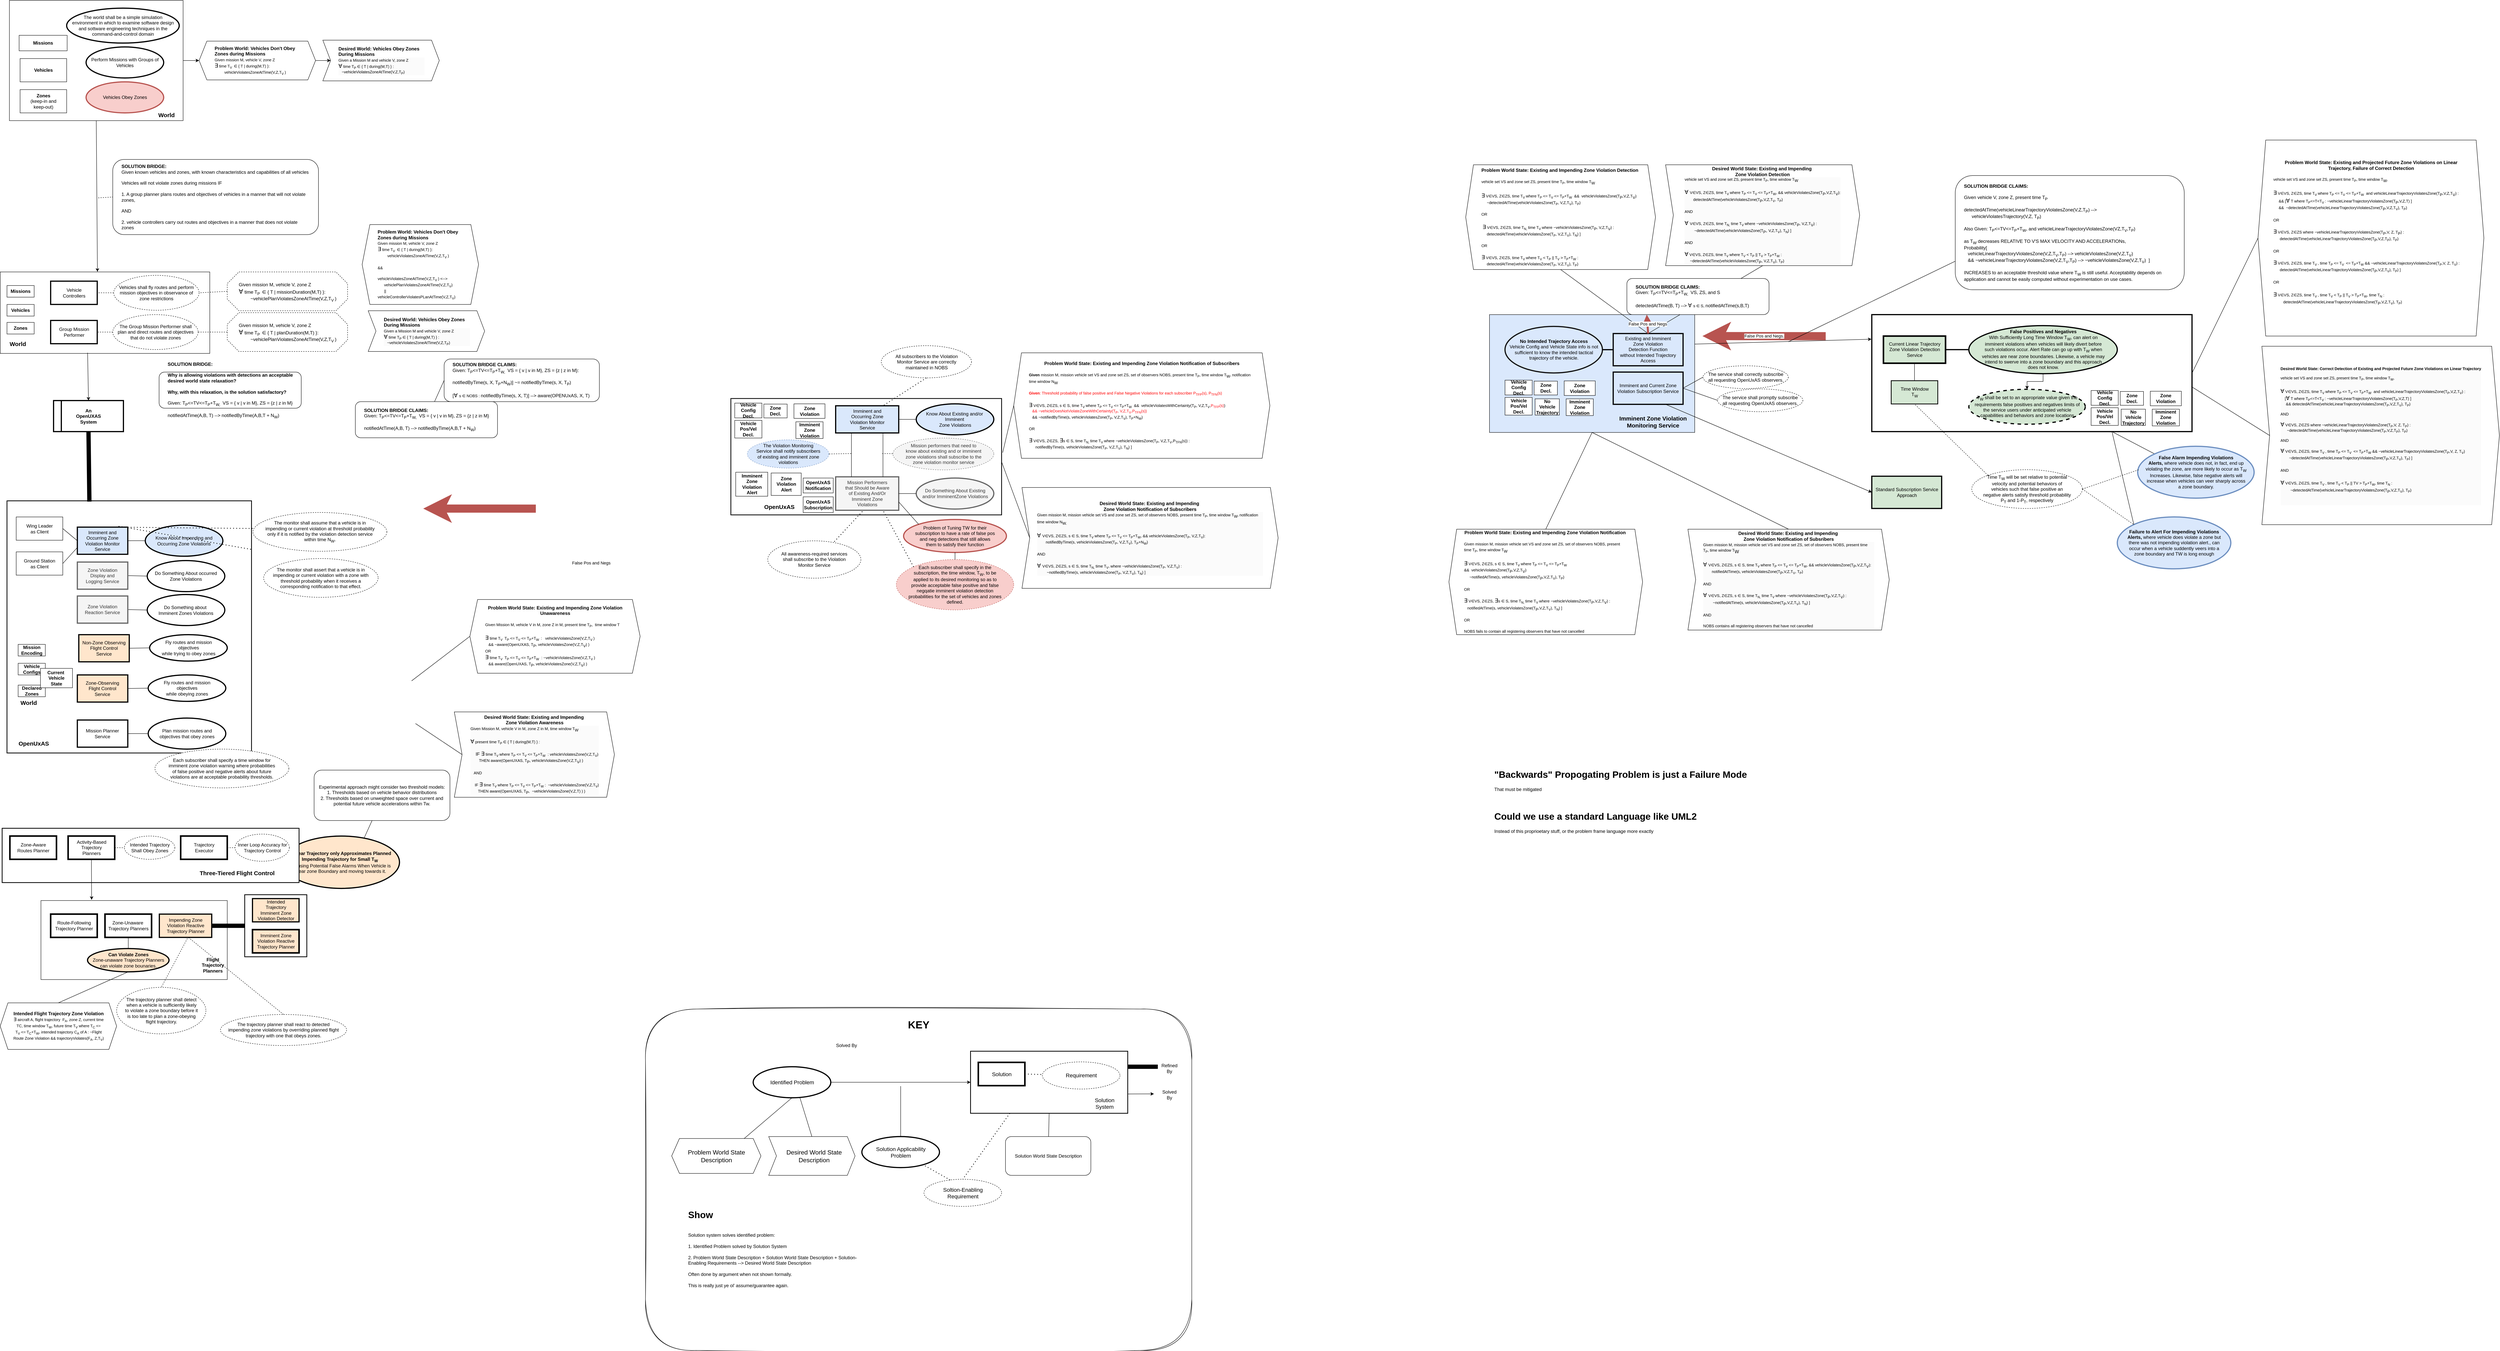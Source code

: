 <mxfile version="24.7.5">
  <diagram name="Page-1" id="yXuvJgtH6QPZDnH7URkE">
    <mxGraphModel dx="2750" dy="1790" grid="1" gridSize="10" guides="1" tooltips="1" connect="1" arrows="1" fold="1" page="1" pageScale="1" pageWidth="1600" pageHeight="1200" math="0" shadow="0">
      <root>
        <mxCell id="0" />
        <mxCell id="1" parent="0" />
        <mxCell id="Zk8KBmE9eqNOMB8fk7ov-100" value="False Pos and Negs." style="endArrow=classic;html=1;rounded=0;strokeWidth=21.0;fillColor=#f8cecc;strokeColor=#b85450;" parent="1" edge="1">
          <mxGeometry width="50" height="50" relative="1" as="geometry">
            <mxPoint x="4770.75" y="915.6" as="sourcePoint" />
            <mxPoint x="4453.25" y="915.3" as="targetPoint" />
          </mxGeometry>
        </mxCell>
        <mxCell id="JSQSmUIgRKh7VZr8fQnd-71" value="" style="rounded=1;whiteSpace=wrap;html=1;strokeColor=default;align=center;verticalAlign=middle;spacing=10;fontFamily=Helvetica;fontSize=12;fontColor=default;fillColor=default;sketch=1;curveFitting=1;jiggle=2;" parent="1" vertex="1">
          <mxGeometry x="1730" y="2650" width="1407.5" height="880" as="geometry" />
        </mxCell>
        <mxCell id="JSQSmUIgRKh7VZr8fQnd-45" style="rounded=0;orthogonalLoop=1;jettySize=auto;html=1;exitX=0.5;exitY=1;exitDx=0;exitDy=0;endArrow=none;endFill=0;" parent="1" source="JSQSmUIgRKh7VZr8fQnd-19" target="JSQSmUIgRKh7VZr8fQnd-59" edge="1">
          <mxGeometry relative="1" as="geometry">
            <mxPoint x="2777.5" y="3008.75" as="targetPoint" />
          </mxGeometry>
        </mxCell>
        <mxCell id="JSQSmUIgRKh7VZr8fQnd-19" value="" style="rounded=0;whiteSpace=wrap;html=1;strokeWidth=2;" parent="1" vertex="1">
          <mxGeometry x="2567.5" y="2758.75" width="405" height="160" as="geometry" />
        </mxCell>
        <mxCell id="3HOIWTGmucpw2cb6dpyh-17" value="" style="rounded=0;whiteSpace=wrap;html=1;fillColor=#dae8fc;strokeColor=#000000;" parent="1" vertex="1">
          <mxGeometry x="3904.5" y="860" width="528.75" height="303.75" as="geometry" />
        </mxCell>
        <mxCell id="Zk8KBmE9eqNOMB8fk7ov-60" style="rounded=0;orthogonalLoop=1;jettySize=auto;html=1;exitX=1;exitY=0.5;exitDx=0;exitDy=0;entryX=0;entryY=0.5;entryDx=0;entryDy=0;endArrow=none;endFill=0;" parent="1" source="zZAwamqaLNWORr6iWZXO-54" target="Zk8KBmE9eqNOMB8fk7ov-57" edge="1">
          <mxGeometry relative="1" as="geometry" />
        </mxCell>
        <mxCell id="zZAwamqaLNWORr6iWZXO-54" value="" style="rounded=0;whiteSpace=wrap;html=1;align=center;verticalAlign=middle;spacingLeft=10;spacingRight=10;spacingTop=10;spacingBottom=10;fontFamily=Helvetica;fontSize=12;strokeWidth=3;strokeColor=#000000;" parent="1" vertex="1">
          <mxGeometry x="4889.5" y="860" width="825" height="301.55" as="geometry" />
        </mxCell>
        <mxCell id="KBQtOnZJJO23YoY9Fe5M-16" value="" style="rounded=0;whiteSpace=wrap;html=1;strokeColor=default;align=center;verticalAlign=middle;spacingLeft=10;spacingRight=10;spacingTop=10;spacingBottom=10;fontFamily=Helvetica;fontSize=12;fontColor=default;fillColor=default;strokeWidth=1;" parent="1" vertex="1">
          <mxGeometry x="67.5" y="750" width="540" height="210" as="geometry" />
        </mxCell>
        <mxCell id="zZAwamqaLNWORr6iWZXO-48" style="rounded=0;orthogonalLoop=1;jettySize=auto;html=1;exitX=0.5;exitY=1;exitDx=0;exitDy=0;entryX=0.464;entryY=-0.002;entryDx=0;entryDy=0;entryPerimeter=0;" parent="1" source="zZAwamqaLNWORr6iWZXO-45" target="KBQtOnZJJO23YoY9Fe5M-16" edge="1">
          <mxGeometry relative="1" as="geometry">
            <mxPoint x="315" y="470" as="targetPoint" />
          </mxGeometry>
        </mxCell>
        <mxCell id="Zk8KBmE9eqNOMB8fk7ov-176" style="edgeStyle=orthogonalEdgeStyle;rounded=0;orthogonalLoop=1;jettySize=auto;html=1;exitX=1;exitY=0.5;exitDx=0;exitDy=0;entryX=0;entryY=0.5;entryDx=0;entryDy=0;" parent="1" source="zZAwamqaLNWORr6iWZXO-45" target="Zk8KBmE9eqNOMB8fk7ov-173" edge="1">
          <mxGeometry relative="1" as="geometry" />
        </mxCell>
        <mxCell id="zZAwamqaLNWORr6iWZXO-45" value="" style="rounded=0;whiteSpace=wrap;html=1;" parent="1" vertex="1">
          <mxGeometry x="91.25" y="50" width="447.5" height="310" as="geometry" />
        </mxCell>
        <mxCell id="KBQtOnZJJO23YoY9Fe5M-14" style="rounded=0;orthogonalLoop=1;jettySize=auto;html=1;fontFamily=Helvetica;fontSize=12;fontColor=default;entryX=0.5;entryY=0;entryDx=0;entryDy=0;exitX=0.417;exitY=0.992;exitDx=0;exitDy=0;exitPerimeter=0;" parent="1" source="KBQtOnZJJO23YoY9Fe5M-16" target="KBQtOnZJJO23YoY9Fe5M-17" edge="1">
          <mxGeometry relative="1" as="geometry">
            <mxPoint x="304" y="600" as="sourcePoint" />
          </mxGeometry>
        </mxCell>
        <mxCell id="KBQtOnZJJO23YoY9Fe5M-1" value="Group Mission Performer" style="rounded=0;whiteSpace=wrap;html=1;strokeWidth=3;" parent="1" vertex="1">
          <mxGeometry x="197.5" y="875" width="120" height="60" as="geometry" />
        </mxCell>
        <mxCell id="KBQtOnZJJO23YoY9Fe5M-2" value="Perform Missions with Groups of Vehicles" style="ellipse;whiteSpace=wrap;html=1;spacingLeft=10;spacingBottom=10;spacingRight=10;spacingTop=10;strokeWidth=3;" parent="1" vertex="1">
          <mxGeometry x="288.75" y="170" width="200" height="80" as="geometry" />
        </mxCell>
        <mxCell id="KBQtOnZJJO23YoY9Fe5M-8" value="Vehicles Obey Zones" style="ellipse;whiteSpace=wrap;html=1;spacingLeft=10;spacingBottom=10;spacingRight=10;spacingTop=10;strokeWidth=3;fillColor=#f8cecc;strokeColor=#b85450;" parent="1" vertex="1">
          <mxGeometry x="288.75" y="260" width="200" height="80" as="geometry" />
        </mxCell>
        <mxCell id="KBQtOnZJJO23YoY9Fe5M-10" style="rounded=0;orthogonalLoop=1;jettySize=auto;html=1;exitX=0;exitY=0.5;exitDx=0;exitDy=0;fontFamily=Helvetica;fontSize=12;fontColor=default;dashed=1;entryX=1;entryY=0.5;entryDx=0;entryDy=0;endArrow=none;endFill=0;" parent="1" source="KBQtOnZJJO23YoY9Fe5M-9" target="KBQtOnZJJO23YoY9Fe5M-1" edge="1">
          <mxGeometry relative="1" as="geometry" />
        </mxCell>
        <mxCell id="KBQtOnZJJO23YoY9Fe5M-9" value="The Group Mission Performer shall plan and direct routes and objectives that do not violate zones" style="ellipse;whiteSpace=wrap;html=1;spacingLeft=10;spacingBottom=10;spacingRight=10;spacingTop=10;dashed=1;" parent="1" vertex="1">
          <mxGeometry x="357.5" y="860" width="220" height="90" as="geometry" />
        </mxCell>
        <mxCell id="KBQtOnZJJO23YoY9Fe5M-17" value="&lt;b&gt;An&lt;/b&gt;&lt;div&gt;&lt;b&gt;OpenUXAS&lt;/b&gt;&lt;/div&gt;&lt;div&gt;&lt;b&gt;System&lt;/b&gt;&lt;/div&gt;" style="shape=internalStorage;whiteSpace=wrap;html=1;backgroundOutline=1;strokeColor=default;align=center;verticalAlign=middle;spacingLeft=10;spacingRight=10;spacingTop=10;spacingBottom=10;fontFamily=Helvetica;fontSize=12;fontColor=default;fillColor=default;dx=20;dy=0;strokeWidth=3;" parent="1" vertex="1">
          <mxGeometry x="205" y="1081.55" width="180" height="80" as="geometry" />
        </mxCell>
        <mxCell id="KBQtOnZJJO23YoY9Fe5M-18" value="" style="rounded=0;whiteSpace=wrap;html=1;strokeColor=default;align=left;verticalAlign=middle;spacingLeft=10;spacingRight=10;spacingTop=10;spacingBottom=10;fontFamily=Helvetica;fontSize=12;fontColor=default;fillColor=default;strokeWidth=2;" parent="1" vertex="1">
          <mxGeometry x="85" y="1340" width="630" height="650" as="geometry" />
        </mxCell>
        <mxCell id="KBQtOnZJJO23YoY9Fe5M-26" value="Mission&amp;nbsp;&lt;span style=&quot;background-color: initial;&quot;&gt;Planner&lt;/span&gt;&lt;div&gt;&lt;span style=&quot;background-color: initial;&quot;&gt;Service&lt;/span&gt;&lt;/div&gt;" style="rounded=0;whiteSpace=wrap;html=1;strokeWidth=3;" parent="1" vertex="1">
          <mxGeometry x="266.25" y="1905.0" width="130" height="70" as="geometry" />
        </mxCell>
        <mxCell id="zZAwamqaLNWORr6iWZXO-94" style="rounded=0;orthogonalLoop=1;jettySize=auto;html=1;exitX=0;exitY=0.5;exitDx=0;exitDy=0;entryX=1;entryY=0.5;entryDx=0;entryDy=0;endArrow=none;endFill=0;" parent="1" source="KBQtOnZJJO23YoY9Fe5M-27" target="zZAwamqaLNWORr6iWZXO-92" edge="1">
          <mxGeometry relative="1" as="geometry" />
        </mxCell>
        <mxCell id="zZAwamqaLNWORr6iWZXO-95" style="rounded=0;orthogonalLoop=1;jettySize=auto;html=1;exitX=0;exitY=0.75;exitDx=0;exitDy=0;entryX=1;entryY=0.5;entryDx=0;entryDy=0;endArrow=none;endFill=0;" parent="1" source="KBQtOnZJJO23YoY9Fe5M-27" target="zZAwamqaLNWORr6iWZXO-93" edge="1">
          <mxGeometry relative="1" as="geometry" />
        </mxCell>
        <mxCell id="KBQtOnZJJO23YoY9Fe5M-27" value="Imminent and Occurring Zone Violation Monitor Service" style="rounded=0;whiteSpace=wrap;html=1;strokeWidth=3;fillColor=#dae8fc;strokeColor=#000000;spacingLeft=10;spacingRight=10;spacingBottom=10;spacingTop=10;spacing=10;" parent="1" vertex="1">
          <mxGeometry x="266.25" y="1407.81" width="130" height="70" as="geometry" />
        </mxCell>
        <mxCell id="KBQtOnZJJO23YoY9Fe5M-28" style="rounded=0;orthogonalLoop=1;jettySize=auto;html=1;exitX=0.5;exitY=1;exitDx=0;exitDy=0;fontFamily=Helvetica;fontSize=12;fontColor=default;endArrow=none;endFill=0;shadow=0;flowAnimation=0;strokeWidth=11.0;entryX=0.337;entryY=0.003;entryDx=0;entryDy=0;entryPerimeter=0;" parent="1" source="KBQtOnZJJO23YoY9Fe5M-17" target="KBQtOnZJJO23YoY9Fe5M-18" edge="1">
          <mxGeometry relative="1" as="geometry">
            <mxPoint x="265" y="1804.07" as="sourcePoint" />
            <mxPoint x="297.5" y="1684.07" as="targetPoint" />
          </mxGeometry>
        </mxCell>
        <mxCell id="KBQtOnZJJO23YoY9Fe5M-71" style="rounded=0;orthogonalLoop=1;jettySize=auto;html=1;exitX=0.5;exitY=1;exitDx=0;exitDy=0;fontFamily=Helvetica;fontSize=12;fontColor=default;entryX=0.3;entryY=-0.028;entryDx=0;entryDy=0;entryPerimeter=0;" parent="1" source="KBQtOnZJJO23YoY9Fe5M-74" edge="1">
          <mxGeometry relative="1" as="geometry">
            <mxPoint x="329.5" y="1837.94" as="targetPoint" />
          </mxGeometry>
        </mxCell>
        <mxCell id="KBQtOnZJJO23YoY9Fe5M-74" value="Zone-Observing Flight&amp;nbsp;&lt;span style=&quot;background-color: initial;&quot;&gt;Control&lt;/span&gt;&lt;div&gt;&lt;span style=&quot;background-color: initial;&quot;&gt;Service&lt;/span&gt;&lt;/div&gt;" style="rounded=0;whiteSpace=wrap;html=1;strokeWidth=3;fillColor=#ffe6cc;strokeColor=#000000;" parent="1" vertex="1">
          <mxGeometry x="266.25" y="1788.76" width="130" height="70" as="geometry" />
        </mxCell>
        <mxCell id="zZAwamqaLNWORr6iWZXO-2" value="Do Something about&amp;nbsp;&lt;div&gt;Imminent Zones Violations&lt;/div&gt;" style="ellipse;whiteSpace=wrap;html=1;spacingLeft=10;spacingBottom=10;spacingRight=10;spacingTop=10;strokeWidth=3;" parent="1" vertex="1">
          <mxGeometry x="446.25" y="1581.56" width="200" height="80" as="geometry" />
        </mxCell>
        <mxCell id="zZAwamqaLNWORr6iWZXO-3" value="Do Something About occurred Zone Violations" style="ellipse;whiteSpace=wrap;html=1;spacingLeft=10;spacingBottom=10;spacingRight=10;spacingTop=10;strokeWidth=3;" parent="1" vertex="1">
          <mxGeometry x="446.25" y="1494.06" width="200" height="80" as="geometry" />
        </mxCell>
        <mxCell id="zZAwamqaLNWORr6iWZXO-12" style="rounded=0;orthogonalLoop=1;jettySize=auto;html=1;exitX=0;exitY=0.5;exitDx=0;exitDy=0;entryX=1;entryY=0.5;entryDx=0;entryDy=0;endArrow=none;endFill=0;" parent="1" source="zZAwamqaLNWORr6iWZXO-6" target="KBQtOnZJJO23YoY9Fe5M-27" edge="1">
          <mxGeometry relative="1" as="geometry" />
        </mxCell>
        <mxCell id="zZAwamqaLNWORr6iWZXO-14" style="rounded=0;orthogonalLoop=1;jettySize=auto;html=1;entryX=0;entryY=0.5;entryDx=0;entryDy=0;spacing=10;endArrow=none;endFill=0;" parent="1" target="JSQSmUIgRKh7VZr8fQnd-53" edge="1">
          <mxGeometry relative="1" as="geometry">
            <mxPoint x="625.764" y="1160.666" as="targetPoint" />
            <mxPoint x="1127.5" y="1804.07" as="sourcePoint" />
          </mxGeometry>
        </mxCell>
        <mxCell id="zZAwamqaLNWORr6iWZXO-20" style="rounded=0;orthogonalLoop=1;jettySize=auto;html=1;exitX=1;exitY=0.25;exitDx=0;exitDy=0;entryX=-0.001;entryY=0.21;entryDx=0;entryDy=0;entryPerimeter=0;" parent="1" source="3HOIWTGmucpw2cb6dpyh-17" target="zZAwamqaLNWORr6iWZXO-54" edge="1">
          <mxGeometry relative="1" as="geometry">
            <mxPoint x="4894.5" y="948.55" as="targetPoint" />
            <mxPoint x="4624.5" y="948.115" as="sourcePoint" />
          </mxGeometry>
        </mxCell>
        <mxCell id="3HOIWTGmucpw2cb6dpyh-27" style="rounded=0;orthogonalLoop=1;jettySize=auto;html=1;endArrow=none;endFill=0;entryX=0;entryY=0.5;entryDx=0;entryDy=0;" parent="1" target="JSQSmUIgRKh7VZr8fQnd-50" edge="1">
          <mxGeometry relative="1" as="geometry">
            <mxPoint x="725.37" y="994.11" as="targetPoint" />
            <mxPoint x="1137.5" y="1914.07" as="sourcePoint" />
          </mxGeometry>
        </mxCell>
        <mxCell id="zZAwamqaLNWORr6iWZXO-6" value="Know About Impending and Occurring Zone Violations" style="ellipse;whiteSpace=wrap;html=1;spacingLeft=10;spacingBottom=10;spacingRight=10;spacingTop=10;strokeWidth=3;fillColor=#dae8fc;strokeColor=#000000;" parent="1" vertex="1">
          <mxGeometry x="441.25" y="1402.81" width="200" height="80" as="geometry" />
        </mxCell>
        <mxCell id="zZAwamqaLNWORr6iWZXO-11" value="&lt;b&gt;&lt;font style=&quot;font-size: 15px;&quot;&gt;OpenUxAS&lt;/font&gt;&lt;/b&gt;" style="text;html=1;align=center;verticalAlign=middle;whiteSpace=wrap;rounded=0;" parent="1" vertex="1">
          <mxGeometry x="123.75" y="1950.0" width="60" height="30" as="geometry" />
        </mxCell>
        <mxCell id="zZAwamqaLNWORr6iWZXO-35" style="rounded=0;orthogonalLoop=1;jettySize=auto;html=1;exitX=0.5;exitY=1;exitDx=0;exitDy=0;entryX=0.5;entryY=0;entryDx=0;entryDy=0;endArrow=none;endFill=0;" parent="1" source="zZAwamqaLNWORr6iWZXO-19" target="zZAwamqaLNWORr6iWZXO-34" edge="1">
          <mxGeometry relative="1" as="geometry" />
        </mxCell>
        <mxCell id="zZAwamqaLNWORr6iWZXO-19" value="Current Linear Trajectory Zone&amp;nbsp;&lt;span style=&quot;background-color: initial;&quot;&gt;Violation Detection&lt;/span&gt;&lt;div&gt;Service&lt;/div&gt;" style="rounded=0;whiteSpace=wrap;html=1;strokeWidth=4;spacingLeft=10;spacingRight=10;fillColor=#d5e8d4;strokeColor=#000000;" parent="1" vertex="1">
          <mxGeometry x="4919.5" y="915.3" width="160" height="70" as="geometry" />
        </mxCell>
        <mxCell id="zZAwamqaLNWORr6iWZXO-82" style="rounded=0;orthogonalLoop=1;jettySize=auto;html=1;entryX=0.5;entryY=1;entryDx=0;entryDy=0;endArrow=none;endFill=0;" parent="1" target="zZAwamqaLNWORr6iWZXO-63" edge="1">
          <mxGeometry relative="1" as="geometry">
            <mxPoint x="1043.75" y="2124.07" as="sourcePoint" />
          </mxGeometry>
        </mxCell>
        <mxCell id="zZAwamqaLNWORr6iWZXO-41" style="edgeStyle=orthogonalEdgeStyle;rounded=0;orthogonalLoop=1;jettySize=auto;html=1;exitX=0.5;exitY=1;exitDx=0;exitDy=0;" parent="1" source="zZAwamqaLNWORr6iWZXO-32" target="zZAwamqaLNWORr6iWZXO-39" edge="1">
          <mxGeometry relative="1" as="geometry" />
        </mxCell>
        <mxCell id="zZAwamqaLNWORr6iWZXO-32" value="&lt;div&gt;&lt;b&gt;False Positives and Negatives&lt;/b&gt;&lt;/div&gt;With Sufficiently Long Time Window T&lt;sub&gt;W&lt;/sub&gt;, can alert on imminent violations when vehicles will likely divert before such violations occur. Alert Rate can go up with T&lt;sub&gt;W&lt;/sub&gt;&amp;nbsp;when vehicles are near zone boundaries. Likewise, a vehicle may intend to swerve into a zone boundary and this approach does not know." style="ellipse;whiteSpace=wrap;html=1;spacingLeft=10;spacingBottom=10;spacingRight=10;spacingTop=10;strokeWidth=3;fillColor=#d5e8d4;strokeColor=#000000;spacing=22;" parent="1" vertex="1">
          <mxGeometry x="5139.5" y="888.42" width="382.5" height="123.77" as="geometry" />
        </mxCell>
        <mxCell id="zZAwamqaLNWORr6iWZXO-34" value="Time Window&lt;div&gt;T&lt;sub&gt;W&lt;/sub&gt;&lt;/div&gt;" style="rounded=0;whiteSpace=wrap;html=1;strokeColor=#000000;align=center;verticalAlign=middle;spacingLeft=10;spacingRight=10;spacingTop=10;spacingBottom=10;fontFamily=Helvetica;fontSize=12;fillColor=#d5e8d4;strokeWidth=2;" parent="1" vertex="1">
          <mxGeometry x="4939.5" y="1030.3" width="120" height="60" as="geometry" />
        </mxCell>
        <mxCell id="zZAwamqaLNWORr6iWZXO-39" value="T&lt;sub&gt;W&lt;/sub&gt;&amp;nbsp;shall be set to an appropriate value given the requirements false positives and negatives limits of the service users under anticipated vehicle capabilities and behaviors and zone locations" style="ellipse;whiteSpace=wrap;html=1;spacingLeft=10;spacingBottom=10;spacingRight=10;spacingTop=10;dashed=1;fillColor=#d5e8d4;strokeColor=#000000;strokeWidth=3;" parent="1" vertex="1">
          <mxGeometry x="5139.5" y="1052.49" width="300" height="90" as="geometry" />
        </mxCell>
        <mxCell id="zZAwamqaLNWORr6iWZXO-46" value="&lt;b&gt;Vehicles&lt;/b&gt;" style="rounded=0;whiteSpace=wrap;html=1;strokeColor=default;align=center;verticalAlign=middle;spacingLeft=10;spacingRight=10;spacingTop=10;spacingBottom=10;fontFamily=Helvetica;fontSize=12;fontColor=default;fillColor=default;" parent="1" vertex="1">
          <mxGeometry x="118.75" y="200" width="120" height="60" as="geometry" />
        </mxCell>
        <mxCell id="zZAwamqaLNWORr6iWZXO-47" value="&lt;b&gt;Zones&lt;/b&gt;&lt;div&gt;(keep-in and keep-out)&lt;/div&gt;" style="rounded=0;whiteSpace=wrap;html=1;strokeColor=default;align=center;verticalAlign=middle;spacingLeft=10;spacingRight=10;spacingTop=10;spacingBottom=10;fontFamily=Helvetica;fontSize=12;fontColor=default;fillColor=default;" parent="1" vertex="1">
          <mxGeometry x="118.75" y="280" width="120" height="60" as="geometry" />
        </mxCell>
        <mxCell id="zZAwamqaLNWORr6iWZXO-59" style="rounded=0;orthogonalLoop=1;jettySize=auto;html=1;exitX=1;exitY=0.5;exitDx=0;exitDy=0;endArrow=none;endFill=0;entryX=0;entryY=0.5;entryDx=0;entryDy=0;" parent="1" source="zZAwamqaLNWORr6iWZXO-57" target="zZAwamqaLNWORr6iWZXO-2" edge="1">
          <mxGeometry relative="1" as="geometry" />
        </mxCell>
        <mxCell id="zZAwamqaLNWORr6iWZXO-57" value="Zone Violation Reaction Service" style="rounded=0;whiteSpace=wrap;html=1;strokeWidth=3;fillColor=#f5f5f5;strokeColor=#666666;spacingLeft=10;spacingRight=10;spacingBottom=10;spacingTop=10;spacing=10;fontColor=#333333;" parent="1" vertex="1">
          <mxGeometry x="266.25" y="1585.31" width="130" height="70" as="geometry" />
        </mxCell>
        <mxCell id="zZAwamqaLNWORr6iWZXO-60" style="rounded=0;orthogonalLoop=1;jettySize=auto;html=1;exitX=1;exitY=0.5;exitDx=0;exitDy=0;entryX=0;entryY=0.5;entryDx=0;entryDy=0;endArrow=none;endFill=0;" parent="1" source="zZAwamqaLNWORr6iWZXO-58" target="zZAwamqaLNWORr6iWZXO-3" edge="1">
          <mxGeometry relative="1" as="geometry" />
        </mxCell>
        <mxCell id="zZAwamqaLNWORr6iWZXO-58" value="Zone Violation Display and Logging Service" style="rounded=0;whiteSpace=wrap;html=1;strokeWidth=3;fillColor=#f5f5f5;strokeColor=#666666;spacingLeft=10;spacingRight=10;spacingBottom=10;spacingTop=10;spacing=10;fontColor=#333333;" parent="1" vertex="1">
          <mxGeometry x="266.25" y="1497.81" width="130" height="70" as="geometry" />
        </mxCell>
        <mxCell id="zZAwamqaLNWORr6iWZXO-63" value="&lt;b&gt;Linear Trajectory only Approximates Planned Impending Trajectory for Small T&lt;/b&gt;&lt;sub style=&quot;font-weight: bold;&quot;&gt;W&lt;/sub&gt;&amp;nbsp;&lt;span style=&quot;background-color: initial;&quot;&gt;&amp;nbsp;&lt;/span&gt;&lt;div&gt;&lt;div&gt;Causing&lt;b style=&quot;&quot;&gt; &lt;/b&gt;Potential False Alarms When Vehicle is near zone Boundary and moving towards it.&lt;/div&gt;&lt;/div&gt;" style="ellipse;whiteSpace=wrap;html=1;spacingRight=10;spacingLeft=10;strokeWidth=3;fillColor=#ffe6cc;strokeColor=#000000;" parent="1" vertex="1">
          <mxGeometry x="796.25" y="2204.07" width="300" height="135" as="geometry" />
        </mxCell>
        <mxCell id="zZAwamqaLNWORr6iWZXO-85" style="rounded=0;orthogonalLoop=1;jettySize=auto;html=1;exitX=0;exitY=0;exitDx=0;exitDy=0;endArrow=none;endFill=0;entryX=0.75;entryY=1;entryDx=0;entryDy=0;" parent="1" source="zZAwamqaLNWORr6iWZXO-84" target="zZAwamqaLNWORr6iWZXO-54" edge="1">
          <mxGeometry relative="1" as="geometry">
            <mxPoint x="4999.5" y="887.8" as="targetPoint" />
            <mxPoint x="5017" y="841.55" as="sourcePoint" />
          </mxGeometry>
        </mxCell>
        <mxCell id="zZAwamqaLNWORr6iWZXO-84" value="&lt;b&gt;False Alarm Impending Violations Alerts,&amp;nbsp;&lt;/b&gt;where vehicle does not, in fact, end up violating the zone, are more likely to occur as T&lt;sub style=&quot;&quot;&gt;W&lt;/sub&gt; Increases. Likewise, false negative alerts will increase when vehicles can veer sharply across a zone boundary." style="ellipse;whiteSpace=wrap;html=1;spacingRight=10;spacingLeft=10;strokeWidth=3;fillColor=#dae8fc;strokeColor=#6c8ebf;spacing=10;" parent="1" vertex="1">
          <mxGeometry x="5574.5" y="1199.37" width="300" height="133.75" as="geometry" />
        </mxCell>
        <mxCell id="zZAwamqaLNWORr6iWZXO-92" value="Wing Leader&lt;div&gt;as Client&lt;/div&gt;" style="rounded=0;whiteSpace=wrap;html=1;" parent="1" vertex="1">
          <mxGeometry x="108.75" y="1381.56" width="120" height="60" as="geometry" />
        </mxCell>
        <mxCell id="zZAwamqaLNWORr6iWZXO-93" value="Ground Station&lt;div&gt;as Client&lt;/div&gt;" style="rounded=0;whiteSpace=wrap;html=1;" parent="1" vertex="1">
          <mxGeometry x="108.75" y="1471.56" width="120" height="60" as="geometry" />
        </mxCell>
        <mxCell id="zZAwamqaLNWORr6iWZXO-98" value="&lt;b&gt;&lt;font style=&quot;font-size: 15px;&quot;&gt;World&lt;/font&gt;&lt;/b&gt;" style="text;html=1;align=center;verticalAlign=middle;whiteSpace=wrap;rounded=0;" parent="1" vertex="1">
          <mxGeometry x="466.25" y="330" width="60" height="30" as="geometry" />
        </mxCell>
        <mxCell id="zZAwamqaLNWORr6iWZXO-99" value="&lt;b&gt;&lt;font style=&quot;font-size: 15px;&quot;&gt;World&lt;/font&gt;&lt;/b&gt;" style="text;html=1;align=center;verticalAlign=middle;whiteSpace=wrap;rounded=0;" parent="1" vertex="1">
          <mxGeometry x="82.5" y="920" width="60" height="30" as="geometry" />
        </mxCell>
        <mxCell id="3HOIWTGmucpw2cb6dpyh-7" value="Existing and Imminent&lt;div&gt;Zone Violation&lt;/div&gt;&lt;div&gt;Detection Function&lt;/div&gt;&lt;div&gt;without Intended Trajectory&lt;/div&gt;&lt;div&gt;Access&lt;/div&gt;" style="rounded=0;whiteSpace=wrap;html=1;strokeWidth=3;fillColor=#dae8fc;strokeColor=#000000;" parent="1" vertex="1">
          <mxGeometry x="4223.25" y="908.75" width="180" height="83.13" as="geometry" />
        </mxCell>
        <mxCell id="3HOIWTGmucpw2cb6dpyh-29" style="rounded=0;orthogonalLoop=1;jettySize=auto;html=1;exitX=0.75;exitY=1;exitDx=0;exitDy=0;entryX=0;entryY=0.5;entryDx=0;entryDy=0;" parent="1" source="3HOIWTGmucpw2cb6dpyh-16" target="3HOIWTGmucpw2cb6dpyh-28" edge="1">
          <mxGeometry relative="1" as="geometry" />
        </mxCell>
        <mxCell id="Zk8KBmE9eqNOMB8fk7ov-64" style="rounded=0;orthogonalLoop=1;jettySize=auto;html=1;exitX=1;exitY=0.5;exitDx=0;exitDy=0;entryX=0;entryY=0.5;entryDx=0;entryDy=0;endArrow=none;endFill=0;" parent="1" source="3HOIWTGmucpw2cb6dpyh-16" target="3HOIWTGmucpw2cb6dpyh-24" edge="1">
          <mxGeometry relative="1" as="geometry">
            <mxPoint x="4624.5" y="1047.485" as="sourcePoint" />
          </mxGeometry>
        </mxCell>
        <mxCell id="Zk8KBmE9eqNOMB8fk7ov-65" style="rounded=0;orthogonalLoop=1;jettySize=auto;html=1;exitX=1;exitY=0.5;exitDx=0;exitDy=0;entryX=0;entryY=0.5;entryDx=0;entryDy=0;endArrow=none;endFill=0;" parent="1" source="3HOIWTGmucpw2cb6dpyh-16" target="3HOIWTGmucpw2cb6dpyh-25" edge="1">
          <mxGeometry relative="1" as="geometry">
            <mxPoint x="4624.5" y="1047.485" as="sourcePoint" />
          </mxGeometry>
        </mxCell>
        <mxCell id="3HOIWTGmucpw2cb6dpyh-16" value="Imminent and Current Zone Violation Subscription Service" style="rounded=0;whiteSpace=wrap;html=1;strokeWidth=3;fillColor=#dae8fc;strokeColor=#000000;" parent="1" vertex="1">
          <mxGeometry x="4223.25" y="1008.12" width="180" height="83.13" as="geometry" />
        </mxCell>
        <mxCell id="3HOIWTGmucpw2cb6dpyh-23" value="&lt;span style=&quot;font-size: 15px;&quot;&gt;&lt;b&gt;Imminent Zone Violation Monitoring Service&lt;/b&gt;&lt;/span&gt;" style="text;html=1;align=center;verticalAlign=middle;whiteSpace=wrap;rounded=0;" parent="1" vertex="1">
          <mxGeometry x="4235.75" y="1121.25" width="180" height="30" as="geometry" />
        </mxCell>
        <mxCell id="3HOIWTGmucpw2cb6dpyh-24" value="The service shall correctly subscribe all requesting OpenUxAS observers." style="ellipse;whiteSpace=wrap;html=1;spacingLeft=10;spacingBottom=10;spacingRight=10;spacingTop=10;dashed=1;" parent="1" vertex="1">
          <mxGeometry x="4454.5" y="991.88" width="220" height="58.73" as="geometry" />
        </mxCell>
        <mxCell id="3HOIWTGmucpw2cb6dpyh-25" value="The service shall promptly subscribe all requesting OpenUxAS observers." style="ellipse;whiteSpace=wrap;html=1;spacingLeft=10;spacingBottom=10;spacingRight=10;spacingTop=10;dashed=1;" parent="1" vertex="1">
          <mxGeometry x="4492" y="1051.55" width="220" height="58.73" as="geometry" />
        </mxCell>
        <mxCell id="3HOIWTGmucpw2cb6dpyh-28" value="Standard Subscription Service Approach" style="rounded=0;whiteSpace=wrap;html=1;strokeWidth=3;fillColor=#d5e8d4;strokeColor=#000000;" parent="1" vertex="1">
          <mxGeometry x="4889.5" y="1276.55" width="180" height="83.13" as="geometry" />
        </mxCell>
        <mxCell id="JSQSmUIgRKh7VZr8fQnd-11" value="Time T&lt;sub&gt;W&lt;/sub&gt; will be set relative to potential velocity and potential behaviors of vehicles such that false positive an negative alerts satisfy threshold probability P&lt;sub&gt;T&lt;/sub&gt; and 1-P&lt;sub&gt;T&lt;/sub&gt;, respectively" style="ellipse;whiteSpace=wrap;html=1;dashed=1;spacing=10;spacingLeft=20;spacingRight=20;" parent="1" vertex="1">
          <mxGeometry x="5147" y="1259.68" width="285" height="100" as="geometry" />
        </mxCell>
        <mxCell id="JSQSmUIgRKh7VZr8fQnd-12" value="" style="endArrow=none;dashed=1;html=1;rounded=0;entryX=0.009;entryY=0.452;entryDx=0;entryDy=0;exitX=1;exitY=0.5;exitDx=0;exitDy=0;entryPerimeter=0;" parent="1" source="JSQSmUIgRKh7VZr8fQnd-11" target="zZAwamqaLNWORr6iWZXO-84" edge="1">
          <mxGeometry width="50" height="50" relative="1" as="geometry">
            <mxPoint x="4864.5" y="421.56" as="sourcePoint" />
            <mxPoint x="4837" y="311.56" as="targetPoint" />
          </mxGeometry>
        </mxCell>
        <mxCell id="JSQSmUIgRKh7VZr8fQnd-17" value="&lt;b&gt;&lt;font style=&quot;font-size: 27px;&quot;&gt;KEY&lt;/font&gt;&lt;/b&gt;" style="text;html=1;align=center;verticalAlign=middle;whiteSpace=wrap;rounded=0;" parent="1" vertex="1">
          <mxGeometry x="2375" y="2661.25" width="117.5" height="58.75" as="geometry" />
        </mxCell>
        <mxCell id="JSQSmUIgRKh7VZr8fQnd-18" value="&lt;font style=&quot;font-size: 14px;&quot;&gt;Solution&lt;/font&gt;" style="rounded=0;whiteSpace=wrap;html=1;strokeWidth=4;" parent="1" vertex="1">
          <mxGeometry x="2587.5" y="2787.5" width="120" height="60" as="geometry" />
        </mxCell>
        <mxCell id="JSQSmUIgRKh7VZr8fQnd-20" value="&lt;span style=&quot;font-size: 14px;&quot;&gt;Solution System&lt;/span&gt;" style="text;html=1;align=center;verticalAlign=middle;whiteSpace=wrap;rounded=0;" parent="1" vertex="1">
          <mxGeometry x="2882.5" y="2877.5" width="60" height="30" as="geometry" />
        </mxCell>
        <mxCell id="JSQSmUIgRKh7VZr8fQnd-25" style="edgeStyle=orthogonalEdgeStyle;rounded=0;orthogonalLoop=1;jettySize=auto;html=1;exitX=1;exitY=0.5;exitDx=0;exitDy=0;entryX=0;entryY=0.5;entryDx=0;entryDy=0;" parent="1" source="JSQSmUIgRKh7VZr8fQnd-21" target="JSQSmUIgRKh7VZr8fQnd-19" edge="1">
          <mxGeometry relative="1" as="geometry" />
        </mxCell>
        <mxCell id="JSQSmUIgRKh7VZr8fQnd-37" style="rounded=0;orthogonalLoop=1;jettySize=auto;html=1;exitX=0.5;exitY=1;exitDx=0;exitDy=0;endArrow=none;endFill=0;" parent="1" source="JSQSmUIgRKh7VZr8fQnd-21" edge="1">
          <mxGeometry relative="1" as="geometry">
            <mxPoint x="1984.397" y="2983.75" as="targetPoint" />
          </mxGeometry>
        </mxCell>
        <mxCell id="JSQSmUIgRKh7VZr8fQnd-21" value="&lt;font style=&quot;font-size: 14px;&quot;&gt;Identified Problem&lt;/font&gt;" style="ellipse;whiteSpace=wrap;html=1;spacingLeft=10;spacingBottom=10;spacingRight=10;spacingTop=10;strokeWidth=3;" parent="1" vertex="1">
          <mxGeometry x="2007.5" y="2798.75" width="200" height="80" as="geometry" />
        </mxCell>
        <mxCell id="JSQSmUIgRKh7VZr8fQnd-22" value="&lt;font style=&quot;font-size: 14px;&quot;&gt;Requirement&lt;/font&gt;" style="ellipse;whiteSpace=wrap;html=1;dashed=1;" parent="1" vertex="1">
          <mxGeometry x="2752.5" y="2786.25" width="200" height="70" as="geometry" />
        </mxCell>
        <mxCell id="JSQSmUIgRKh7VZr8fQnd-24" value="" style="endArrow=none;dashed=1;html=1;dashPattern=1 3;strokeWidth=2;rounded=0;exitX=1;exitY=0.5;exitDx=0;exitDy=0;" parent="1" source="JSQSmUIgRKh7VZr8fQnd-18" target="JSQSmUIgRKh7VZr8fQnd-22" edge="1">
          <mxGeometry width="50" height="50" relative="1" as="geometry">
            <mxPoint x="2502.5" y="2707.5" as="sourcePoint" />
            <mxPoint x="2552.5" y="2657.5" as="targetPoint" />
          </mxGeometry>
        </mxCell>
        <mxCell id="JSQSmUIgRKh7VZr8fQnd-28" style="rounded=0;orthogonalLoop=1;jettySize=auto;html=1;fontFamily=Helvetica;fontSize=12;fontColor=default;endArrow=none;endFill=0;shadow=0;flowAnimation=0;strokeWidth=11.0;entryX=1;entryY=0.25;entryDx=0;entryDy=0;" parent="1" target="JSQSmUIgRKh7VZr8fQnd-19" edge="1">
          <mxGeometry relative="1" as="geometry">
            <mxPoint x="3050" y="2798.75" as="sourcePoint" />
            <mxPoint x="3065" y="2828.75" as="targetPoint" />
          </mxGeometry>
        </mxCell>
        <mxCell id="JSQSmUIgRKh7VZr8fQnd-29" value="Refined&lt;div&gt;By&lt;/div&gt;" style="text;html=1;align=center;verticalAlign=middle;whiteSpace=wrap;rounded=0;" parent="1" vertex="1">
          <mxGeometry x="3050" y="2787.5" width="60" height="30" as="geometry" />
        </mxCell>
        <mxCell id="JSQSmUIgRKh7VZr8fQnd-32" value="Solved By" style="text;html=1;align=center;verticalAlign=middle;whiteSpace=wrap;rounded=0;" parent="1" vertex="1">
          <mxGeometry x="2217.5" y="2728.75" width="60" height="30" as="geometry" />
        </mxCell>
        <mxCell id="JSQSmUIgRKh7VZr8fQnd-34" value="" style="endArrow=classic;html=1;rounded=0;exitX=1;exitY=0.689;exitDx=0;exitDy=0;exitPerimeter=0;" parent="1" source="JSQSmUIgRKh7VZr8fQnd-19" edge="1">
          <mxGeometry width="50" height="50" relative="1" as="geometry">
            <mxPoint x="2470" y="2648.75" as="sourcePoint" />
            <mxPoint x="3040" y="2868.75" as="targetPoint" />
          </mxGeometry>
        </mxCell>
        <mxCell id="JSQSmUIgRKh7VZr8fQnd-35" value="Solved&lt;div&gt;By&lt;/div&gt;" style="text;html=1;align=center;verticalAlign=middle;whiteSpace=wrap;rounded=0;" parent="1" vertex="1">
          <mxGeometry x="3050" y="2856.25" width="60" height="30" as="geometry" />
        </mxCell>
        <mxCell id="JSQSmUIgRKh7VZr8fQnd-36" value="&lt;font style=&quot;font-size: 16px;&quot;&gt;Problem World State&lt;/font&gt;&lt;div&gt;&lt;font style=&quot;font-size: 16px;&quot;&gt;Description&lt;/font&gt;&lt;/div&gt;" style="shape=hexagon;perimeter=hexagonPerimeter2;whiteSpace=wrap;html=1;fixedSize=1;spacing=30;" parent="1" vertex="1">
          <mxGeometry x="1797.5" y="2983.75" width="230" height="90" as="geometry" />
        </mxCell>
        <mxCell id="JSQSmUIgRKh7VZr8fQnd-38" value="&lt;span style=&quot;font-size: 16px;&quot;&gt;Desired World State Description&lt;/span&gt;" style="shape=step;perimeter=stepPerimeter;whiteSpace=wrap;html=1;fixedSize=1;spacing=10;spacingLeft=20;spacingRight=10;" parent="1" vertex="1">
          <mxGeometry x="2047.5" y="2978.75" width="222.5" height="100" as="geometry" />
        </mxCell>
        <mxCell id="JSQSmUIgRKh7VZr8fQnd-39" style="rounded=0;orthogonalLoop=1;jettySize=auto;html=1;endArrow=none;endFill=0;entryX=0.5;entryY=0;entryDx=0;entryDy=0;exitX=0.6;exitY=0.981;exitDx=0;exitDy=0;exitPerimeter=0;" parent="1" source="JSQSmUIgRKh7VZr8fQnd-21" target="JSQSmUIgRKh7VZr8fQnd-38" edge="1">
          <mxGeometry relative="1" as="geometry">
            <mxPoint x="2107.5" y="2868.75" as="sourcePoint" />
            <mxPoint x="2003.5" y="2988.75" as="targetPoint" />
          </mxGeometry>
        </mxCell>
        <mxCell id="JSQSmUIgRKh7VZr8fQnd-50" value="&lt;b style=&quot;forced-color-adjust: none; color: rgb(0, 0, 0); font-family: Helvetica; font-size: 12px; font-style: normal; font-variant-ligatures: normal; font-variant-caps: normal; letter-spacing: normal; orphans: 2; text-align: center; text-indent: 0px; text-transform: none; widows: 2; word-spacing: 0px; -webkit-text-stroke-width: 0px; white-space: normal; text-decoration-thickness: initial; text-decoration-style: initial; text-decoration-color: initial; background-color: rgb(251, 251, 251);&quot;&gt;Desired World State: Existing and Impending&amp;nbsp;&lt;/b&gt;&lt;div&gt;&lt;b style=&quot;forced-color-adjust: none; color: rgb(0, 0, 0); font-family: Helvetica; font-size: 12px; font-style: normal; font-variant-ligatures: normal; font-variant-caps: normal; letter-spacing: normal; orphans: 2; text-align: center; text-indent: 0px; text-transform: none; widows: 2; word-spacing: 0px; -webkit-text-stroke-width: 0px; white-space: normal; text-decoration-thickness: initial; text-decoration-style: initial; text-decoration-color: initial; background-color: rgb(251, 251, 251);&quot;&gt;Zone Violation Awareness&lt;br style=&quot;forced-color-adjust: none;&quot;&gt;&lt;/b&gt;&lt;div style=&quot;forced-color-adjust: none; color: rgb(0, 0, 0); font-family: Helvetica; font-size: 12px; font-style: normal; font-variant-ligatures: normal; font-variant-caps: normal; font-weight: 400; letter-spacing: normal; orphans: 2; text-indent: 0px; text-transform: none; widows: 2; word-spacing: 0px; -webkit-text-stroke-width: 0px; white-space: normal; text-decoration-thickness: initial; text-decoration-style: initial; text-decoration-color: initial; text-align: left; background-color: rgb(251, 251, 251);&quot;&gt;&lt;span style=&quot;forced-color-adjust: none; font-size: 12px; background-color: initial;&quot;&gt;&lt;span style=&quot;forced-color-adjust: none; background-color: initial;&quot;&gt;&lt;font style=&quot;forced-color-adjust: none; font-size: 10px;&quot;&gt;Given Mission M,&amp;nbsp;&lt;/font&gt;&lt;/span&gt;&lt;font style=&quot;forced-color-adjust: none; background-color: initial; font-size: 10px;&quot;&gt;vehicle V in M, zone Z in M,&amp;nbsp;&lt;/font&gt;&lt;span style=&quot;forced-color-adjust: none; background-color: initial; font-size: 10px;&quot;&gt;time window T&lt;/span&gt;&lt;sub style=&quot;forced-color-adjust: none; background-color: initial;&quot;&gt;W&lt;/sub&gt;&lt;/span&gt;&lt;/div&gt;&lt;div style=&quot;forced-color-adjust: none; color: rgb(0, 0, 0); font-family: Helvetica; font-size: 12px; font-style: normal; font-variant-ligatures: normal; font-variant-caps: normal; font-weight: 400; letter-spacing: normal; orphans: 2; text-indent: 0px; text-transform: none; widows: 2; word-spacing: 0px; -webkit-text-stroke-width: 0px; white-space: normal; text-decoration-thickness: initial; text-decoration-style: initial; text-decoration-color: initial; text-align: left; background-color: rgb(251, 251, 251);&quot;&gt;&lt;span style=&quot;forced-color-adjust: none; font-size: 12px; background-color: initial;&quot;&gt;&lt;br style=&quot;forced-color-adjust: none;&quot;&gt;&lt;/span&gt;&lt;/div&gt;&lt;div style=&quot;forced-color-adjust: none; color: rgb(0, 0, 0); font-family: Helvetica; font-size: 12px; font-style: normal; font-variant-ligatures: normal; font-variant-caps: normal; font-weight: 400; letter-spacing: normal; orphans: 2; text-indent: 0px; text-transform: none; widows: 2; word-spacing: 0px; -webkit-text-stroke-width: 0px; white-space: normal; text-decoration-thickness: initial; text-decoration-style: initial; text-decoration-color: initial; text-align: left; background-color: rgb(251, 251, 251);&quot;&gt;&lt;span style=&quot;forced-color-adjust: none; font-size: 12px; background-color: initial;&quot;&gt;&lt;font style=&quot;forced-color-adjust: none; font-size: 14px;&quot;&gt;∀&lt;/font&gt;&lt;font style=&quot;forced-color-adjust: none; font-size: 10px;&quot;&gt;&amp;nbsp;present time T&lt;sub style=&quot;forced-color-adjust: none;&quot;&gt;P&amp;nbsp;&lt;/sub&gt;&lt;/font&gt;&lt;/span&gt;&lt;span style=&quot;font-size: 10px; background-color: initial;&quot;&gt;∈ { T | during(M,T) }&amp;nbsp;&lt;/span&gt;&lt;i style=&quot;font-size: 10px; background-color: initial;&quot;&gt;:&lt;/i&gt;&lt;/div&gt;&lt;div style=&quot;forced-color-adjust: none; color: rgb(0, 0, 0); font-family: Helvetica; font-size: 12px; font-style: normal; font-variant-ligatures: normal; font-variant-caps: normal; font-weight: 400; letter-spacing: normal; orphans: 2; text-indent: 0px; text-transform: none; widows: 2; word-spacing: 0px; -webkit-text-stroke-width: 0px; white-space: normal; text-decoration-thickness: initial; text-decoration-style: initial; text-decoration-color: initial; text-align: left; background-color: rgb(251, 251, 251);&quot;&gt;&lt;span style=&quot;forced-color-adjust: none; font-size: 12px; background-color: initial;&quot;&gt;&lt;br style=&quot;forced-color-adjust: none;&quot;&gt;&lt;/span&gt;&lt;/div&gt;&lt;div style=&quot;forced-color-adjust: none; color: rgb(0, 0, 0); font-family: Helvetica; font-size: 12px; font-style: normal; font-variant-ligatures: normal; font-variant-caps: normal; font-weight: 400; letter-spacing: normal; orphans: 2; text-indent: 0px; text-transform: none; widows: 2; word-spacing: 0px; -webkit-text-stroke-width: 0px; white-space: normal; text-decoration-thickness: initial; text-decoration-style: initial; text-decoration-color: initial; text-align: left; background-color: rgb(251, 251, 251);&quot;&gt;&lt;span style=&quot;forced-color-adjust: none; font-size: 12px; background-color: initial;&quot;&gt;&amp;nbsp; &amp;nbsp; IF&amp;nbsp;&lt;/span&gt;&lt;span style=&quot;forced-color-adjust: none; background-color: initial;&quot;&gt;&lt;font style=&quot;forced-color-adjust: none; font-size: 14px;&quot;&gt;∃&lt;/font&gt;&lt;/span&gt;&lt;font style=&quot;forced-color-adjust: none; background-color: initial; font-size: 10px;&quot;&gt;&amp;nbsp;&lt;/font&gt;&lt;font style=&quot;forced-color-adjust: none; background-color: initial; font-size: 10px;&quot;&gt;time T&lt;sub style=&quot;forced-color-adjust: none;&quot;&gt;V&amp;nbsp;&lt;/sub&gt;where T&lt;sub style=&quot;forced-color-adjust: none;&quot;&gt;P&lt;/sub&gt;&amp;nbsp;&amp;lt;= T&lt;sub style=&quot;forced-color-adjust: none;&quot;&gt;V&lt;/sub&gt;&amp;nbsp;&amp;lt;= T&lt;sub style=&quot;forced-color-adjust: none;&quot;&gt;P&lt;/sub&gt;+T&lt;sub style=&quot;forced-color-adjust: none;&quot;&gt;W&lt;/sub&gt;&amp;nbsp;&amp;nbsp;&lt;/font&gt;&lt;font style=&quot;forced-color-adjust: none; background-color: initial; font-size: 10px;&quot;&gt;: vehicleV&lt;/font&gt;&lt;span style=&quot;forced-color-adjust: none; background-color: initial;&quot;&gt;&lt;font style=&quot;forced-color-adjust: none; font-size: 10px;&quot;&gt;iolatesZone(V,Z,T&lt;sub style=&quot;forced-color-adjust: none;&quot;&gt;V&lt;/sub&gt;)&lt;/font&gt;&lt;/span&gt;&lt;/div&gt;&lt;div style=&quot;forced-color-adjust: none; color: rgb(0, 0, 0); font-family: Helvetica; font-size: 12px; font-style: normal; font-variant-ligatures: normal; font-variant-caps: normal; font-weight: 400; letter-spacing: normal; orphans: 2; text-indent: 0px; text-transform: none; widows: 2; word-spacing: 0px; -webkit-text-stroke-width: 0px; white-space: normal; text-decoration-thickness: initial; text-decoration-style: initial; text-decoration-color: initial; text-align: left; background-color: rgb(251, 251, 251);&quot;&gt;&lt;span style=&quot;font-size: 10px; background-color: initial;&quot;&gt;&amp;nbsp; &amp;nbsp; &amp;nbsp; &amp;nbsp; THEN aware(OpenUXAS, T&lt;/span&gt;&lt;sub style=&quot;background-color: initial;&quot;&gt;P&lt;/sub&gt;&lt;span style=&quot;font-size: 10px; background-color: initial;&quot;&gt;, vehicleViolatesZone(V,Z,T&lt;/span&gt;&lt;sub style=&quot;background-color: initial;&quot;&gt;V&lt;/sub&gt;&lt;span style=&quot;font-size: 10px; background-color: initial;&quot;&gt;) )&lt;/span&gt;&lt;br&gt;&lt;/div&gt;&lt;div style=&quot;forced-color-adjust: none; color: rgb(0, 0, 0); font-family: Helvetica; font-size: 12px; font-style: normal; font-variant-ligatures: normal; font-variant-caps: normal; font-weight: 400; letter-spacing: normal; orphans: 2; text-indent: 0px; text-transform: none; widows: 2; word-spacing: 0px; -webkit-text-stroke-width: 0px; white-space: normal; text-decoration-thickness: initial; text-decoration-style: initial; text-decoration-color: initial; text-align: left; background-color: rgb(251, 251, 251);&quot;&gt;&lt;span style=&quot;font-size: 10px; background-color: initial;&quot;&gt;&lt;br&gt;&lt;/span&gt;&lt;/div&gt;&lt;div style=&quot;forced-color-adjust: none; color: rgb(0, 0, 0); font-family: Helvetica; font-size: 12px; font-style: normal; font-variant-ligatures: normal; font-variant-caps: normal; font-weight: 400; letter-spacing: normal; orphans: 2; text-indent: 0px; text-transform: none; widows: 2; word-spacing: 0px; -webkit-text-stroke-width: 0px; white-space: normal; text-decoration-thickness: initial; text-decoration-style: initial; text-decoration-color: initial; text-align: left; background-color: rgb(251, 251, 251);&quot;&gt;&lt;span style=&quot;font-size: 10px; background-color: initial;&quot;&gt;&amp;nbsp; &amp;nbsp;AND&amp;nbsp;&lt;/span&gt;&lt;br&gt;&lt;/div&gt;&lt;div style=&quot;forced-color-adjust: none; color: rgb(0, 0, 0); font-family: Helvetica; font-size: 12px; font-style: normal; font-variant-ligatures: normal; font-variant-caps: normal; font-weight: 400; letter-spacing: normal; orphans: 2; text-indent: 0px; text-transform: none; widows: 2; word-spacing: 0px; -webkit-text-stroke-width: 0px; white-space: normal; text-decoration-thickness: initial; text-decoration-style: initial; text-decoration-color: initial; text-align: left; background-color: rgb(251, 251, 251);&quot;&gt;&lt;span style=&quot;forced-color-adjust: none; background-color: initial;&quot;&gt;&lt;font style=&quot;forced-color-adjust: none; font-size: 10px;&quot;&gt;&lt;br&gt;&lt;/font&gt;&lt;/span&gt;&lt;/div&gt;&lt;div style=&quot;forced-color-adjust: none; color: rgb(0, 0, 0); font-family: Helvetica; font-size: 12px; font-style: normal; font-variant-ligatures: normal; font-variant-caps: normal; font-weight: 400; letter-spacing: normal; orphans: 2; text-indent: 0px; text-transform: none; widows: 2; word-spacing: 0px; -webkit-text-stroke-width: 0px; white-space: normal; text-decoration-thickness: initial; text-decoration-style: initial; text-decoration-color: initial; text-align: left; background-color: rgb(251, 251, 251);&quot;&gt;&lt;span style=&quot;forced-color-adjust: none; background-color: initial;&quot;&gt;&lt;font style=&quot;forced-color-adjust: none; font-size: 10px;&quot;&gt;&amp;nbsp; &amp;nbsp; IF &lt;/font&gt;&lt;/span&gt;&lt;span style=&quot;forced-color-adjust: none; background-color: initial;&quot;&gt;&lt;font style=&quot;forced-color-adjust: none; font-size: 14px;&quot;&gt;∃&lt;/font&gt;&lt;/span&gt;&lt;font style=&quot;forced-color-adjust: none; background-color: initial; font-size: 10px;&quot;&gt;&amp;nbsp;&lt;/font&gt;&lt;font style=&quot;forced-color-adjust: none; background-color: initial; font-size: 10px;&quot;&gt;time T&lt;sub style=&quot;forced-color-adjust: none;&quot;&gt;V&amp;nbsp;&lt;/sub&gt;where T&lt;sub style=&quot;forced-color-adjust: none;&quot;&gt;P&lt;/sub&gt;&amp;nbsp;&amp;lt;= T&lt;sub style=&quot;forced-color-adjust: none;&quot;&gt;V&lt;/sub&gt;&amp;nbsp;&amp;lt;= T&lt;sub style=&quot;forced-color-adjust: none;&quot;&gt;P&lt;/sub&gt;+T&lt;sub style=&quot;forced-color-adjust: none;&quot;&gt;W&lt;/sub&gt;&amp;nbsp;&lt;/font&gt;&lt;font style=&quot;forced-color-adjust: none; background-color: initial; font-size: 10px;&quot;&gt;:&amp;nbsp;&amp;nbsp;&lt;/font&gt;&lt;font style=&quot;background-color: initial; font-size: 10px;&quot;&gt;~vehicleV&lt;/font&gt;&lt;span style=&quot;background-color: initial;&quot;&gt;&lt;font style=&quot;font-size: 10px;&quot;&gt;iolatesZone(V,Z,T&lt;sub&gt;V&lt;/sub&gt;)&lt;/font&gt;&lt;/span&gt;&lt;/div&gt;&lt;div style=&quot;forced-color-adjust: none; color: rgb(0, 0, 0); font-family: Helvetica; font-size: 12px; font-style: normal; font-variant-ligatures: normal; font-variant-caps: normal; font-weight: 400; letter-spacing: normal; orphans: 2; text-indent: 0px; text-transform: none; widows: 2; word-spacing: 0px; -webkit-text-stroke-width: 0px; white-space: normal; text-decoration-thickness: initial; text-decoration-style: initial; text-decoration-color: initial; text-align: left; background-color: rgb(251, 251, 251);&quot;&gt;&lt;span style=&quot;forced-color-adjust: none; background-color: initial;&quot;&gt;&lt;font style=&quot;forced-color-adjust: none; font-size: 10px;&quot;&gt;&amp;nbsp; &amp;nbsp; &amp;nbsp; &amp;nbsp;THEN&amp;nbsp;&lt;/font&gt;&lt;/span&gt;&lt;span style=&quot;forced-color-adjust: none; font-size: 10px; background-color: initial;&quot;&gt;aware(OpenUXAS, T&lt;/span&gt;&lt;sub style=&quot;forced-color-adjust: none; background-color: initial;&quot;&gt;P&lt;/sub&gt;&lt;span style=&quot;forced-color-adjust: none; font-size: 10px; background-color: initial;&quot;&gt;,&amp;nbsp;&amp;nbsp;&lt;/span&gt;&lt;span style=&quot;font-size: 10px; background-color: initial;&quot;&gt;~vehicleViolatesZone(V,Z,T&lt;/span&gt;&lt;span style=&quot;font-size: 10px; background-color: initial;&quot;&gt;) ) )&amp;nbsp;&lt;/span&gt;&lt;/div&gt;&lt;/div&gt;" style="shape=step;perimeter=stepPerimeter;whiteSpace=wrap;html=1;fixedSize=1;spacing=20;" parent="1" vertex="1">
          <mxGeometry x="1237.5" y="1884.07" width="412.5" height="220" as="geometry" />
        </mxCell>
        <mxCell id="JSQSmUIgRKh7VZr8fQnd-53" value="&lt;b&gt;Problem World State: Existing and Impending Zone Violation Unawareness&lt;br&gt;&lt;br&gt;&lt;/b&gt;&lt;div style=&quot;text-align: left;&quot;&gt;&lt;span style=&quot;background-color: initial;&quot;&gt;&lt;font style=&quot;font-size: 10px;&quot;&gt;Given Mission M, vehicle V&amp;nbsp;&lt;/font&gt;&lt;/span&gt;&lt;font style=&quot;font-size: 10px; background-color: initial;&quot;&gt;in M, zone Z in M, present time T&lt;sub&gt;P&lt;/sub&gt;,&amp;nbsp; &lt;/font&gt;&lt;span style=&quot;background-color: initial; font-size: 10px;&quot;&gt;time window T&lt;/span&gt;&lt;/div&gt;&lt;div style=&quot;text-align: left;&quot;&gt;&lt;span style=&quot;background-color: initial;&quot;&gt;&lt;font style=&quot;font-size: 14px;&quot;&gt;&lt;br&gt;&lt;/font&gt;&lt;/span&gt;&lt;/div&gt;&lt;div style=&quot;text-align: left;&quot;&gt;&lt;span style=&quot;background-color: initial;&quot;&gt;&lt;font style=&quot;font-size: 14px;&quot;&gt;∃&lt;/font&gt;&lt;/span&gt;&lt;font style=&quot;background-color: initial; font-size: 10px;&quot;&gt;&amp;nbsp;&lt;/font&gt;&lt;font style=&quot;font-size: 10px; background-color: initial;&quot;&gt;time T&lt;sub&gt;V&amp;nbsp;&lt;/sub&gt;&amp;nbsp;T&lt;sub&gt;P&lt;/sub&gt;&amp;nbsp;&amp;lt;= T&lt;sub&gt;V&lt;/sub&gt;&amp;nbsp;&amp;lt;= T&lt;sub&gt;P&lt;/sub&gt;+T&lt;sub&gt;W&amp;nbsp;&amp;nbsp;&lt;/sub&gt;&lt;/font&gt;&lt;font style=&quot;font-size: 10px; background-color: initial;&quot;&gt;:&amp;nbsp; &amp;nbsp;vehicleV&lt;/font&gt;&lt;span style=&quot;background-color: initial;&quot;&gt;&lt;font style=&quot;font-size: 10px;&quot;&gt;iolatesZone(V,Z,T&lt;sub&gt;V&amp;nbsp;&lt;/sub&gt;)&lt;br&gt;&lt;/font&gt;&lt;/span&gt;&lt;span style=&quot;font-size: 10px; background-color: initial;&quot;&gt;&amp;nbsp; &amp;nbsp;&amp;amp;&amp;amp; ~aware(OpenUXAS, T&lt;/span&gt;&lt;sub style=&quot;background-color: initial;&quot;&gt;P&lt;/sub&gt;&lt;span style=&quot;font-size: 10px; background-color: initial;&quot;&gt;, vehicleViolatesZone(V,Z,T&lt;/span&gt;&lt;sub style=&quot;background-color: initial;&quot;&gt;V&lt;/sub&gt;&lt;span style=&quot;font-size: 10px; background-color: initial;&quot;&gt;) )&lt;/span&gt;&lt;/div&gt;&lt;div style=&quot;text-align: left;&quot;&gt;&lt;span style=&quot;font-size: 10px; background-color: initial;&quot;&gt;OR&lt;/span&gt;&lt;br&gt;&lt;/div&gt;&lt;div style=&quot;text-align: left;&quot;&gt;&lt;span style=&quot;background-color: initial;&quot;&gt;&lt;font style=&quot;font-size: 14px;&quot;&gt;∃&lt;/font&gt;&lt;/span&gt;&lt;font style=&quot;background-color: initial; font-size: 10px;&quot;&gt;&amp;nbsp;&lt;/font&gt;&lt;font style=&quot;background-color: initial; font-size: 10px;&quot;&gt;time T&lt;sub&gt;V&amp;nbsp;&lt;/sub&gt;&amp;nbsp;T&lt;sub&gt;P&lt;/sub&gt;&amp;nbsp;&amp;lt;= T&lt;sub&gt;V&lt;/sub&gt;&amp;nbsp;&amp;lt;= T&lt;sub&gt;P&lt;/sub&gt;+T&lt;sub&gt;W&lt;/sub&gt;&amp;nbsp;&amp;nbsp;&lt;/font&gt;&lt;font style=&quot;background-color: initial; font-size: 10px;&quot;&gt;: ~vehicleV&lt;/font&gt;&lt;span style=&quot;background-color: initial;&quot;&gt;&lt;font style=&quot;font-size: 10px;&quot;&gt;iolatesZone(V,Z,T&lt;sub&gt;V&amp;nbsp;&lt;/sub&gt;)&lt;/font&gt;&lt;/span&gt;&lt;/div&gt;&lt;div style=&quot;text-align: left;&quot;&gt;&lt;div&gt;&lt;span style=&quot;font-size: 10px; background-color: initial;&quot;&gt;&amp;nbsp; &amp;nbsp;&amp;amp;&amp;amp; aware(OpenUXAS, T&lt;/span&gt;&lt;sub style=&quot;background-color: initial;&quot;&gt;P&lt;/sub&gt;&lt;span style=&quot;font-size: 10px; background-color: initial;&quot;&gt;, vehicleViolatesZone(V,Z,T&lt;/span&gt;&lt;sub style=&quot;background-color: initial;&quot;&gt;V&lt;/sub&gt;&lt;span style=&quot;font-size: 10px; background-color: initial;&quot;&gt;) )&lt;/span&gt;&lt;/div&gt;&lt;/div&gt;" style="shape=hexagon;perimeter=hexagonPerimeter2;whiteSpace=wrap;html=1;fixedSize=1;spacing=40;" parent="1" vertex="1">
          <mxGeometry x="1277.5" y="1594.35" width="438.75" height="190" as="geometry" />
        </mxCell>
        <mxCell id="JSQSmUIgRKh7VZr8fQnd-56" value="" style="endArrow=none;dashed=1;html=1;rounded=0;entryX=0.5;entryY=1;entryDx=0;entryDy=0;exitX=0;exitY=0;exitDx=0;exitDy=0;" parent="1" source="JSQSmUIgRKh7VZr8fQnd-11" target="zZAwamqaLNWORr6iWZXO-34" edge="1">
          <mxGeometry width="50" height="50" relative="1" as="geometry">
            <mxPoint x="5264.5" y="1251.56" as="sourcePoint" />
            <mxPoint x="4891.5" y="481.56" as="targetPoint" />
          </mxGeometry>
        </mxCell>
        <mxCell id="JSQSmUIgRKh7VZr8fQnd-57" value="" style="endArrow=none;dashed=1;html=1;dashPattern=1 3;strokeWidth=2;rounded=0;fontFamily=Helvetica;fontSize=12;fontColor=default;exitX=0.75;exitY=0;exitDx=0;exitDy=0;entryX=0;entryY=0.5;entryDx=0;entryDy=0;" parent="1" source="KBQtOnZJJO23YoY9Fe5M-27" edge="1">
          <mxGeometry width="50" height="50" relative="1" as="geometry">
            <mxPoint x="581.25" y="517.81" as="sourcePoint" />
            <mxPoint x="746.25" y="1411.56" as="targetPoint" />
          </mxGeometry>
        </mxCell>
        <mxCell id="JSQSmUIgRKh7VZr8fQnd-58" value="" style="endArrow=none;dashed=1;html=1;dashPattern=1 3;strokeWidth=2;rounded=0;fontFamily=Helvetica;fontSize=12;fontColor=default;exitX=0.818;exitY=-0.035;exitDx=0;exitDy=0;entryX=0;entryY=0.5;entryDx=0;entryDy=0;exitPerimeter=0;" parent="1" source="KBQtOnZJJO23YoY9Fe5M-27" edge="1">
          <mxGeometry width="50" height="50" relative="1" as="geometry">
            <mxPoint x="379.25" y="810.93" as="sourcePoint" />
            <mxPoint x="718.75" y="1465.93" as="targetPoint" />
          </mxGeometry>
        </mxCell>
        <mxCell id="JSQSmUIgRKh7VZr8fQnd-2" value="The monitor shall assert that a vehicle is in impending or current violation with a zone with threshold probability when it receives a corresponding notification to that effect." style="ellipse;whiteSpace=wrap;html=1;dashed=1;spacing=10;" parent="1" vertex="1">
          <mxGeometry x="746.25" y="1488.75" width="295" height="100" as="geometry" />
        </mxCell>
        <mxCell id="JSQSmUIgRKh7VZr8fQnd-1" value="The monitor shall assume that a vehicle is in impending or current violation at threshold probability only if it is notified by the violation detection service within time N&lt;sub&gt;W&lt;/sub&gt;." style="ellipse;whiteSpace=wrap;html=1;dashed=1;spacing=10;spacingLeft=20;spacingRight=20;" parent="1" vertex="1">
          <mxGeometry x="718.75" y="1370" width="345" height="100" as="geometry" />
        </mxCell>
        <mxCell id="JSQSmUIgRKh7VZr8fQnd-59" value="&lt;font style=&quot;font-size: 12px;&quot;&gt;Solution World State Description&lt;/font&gt;" style="rounded=1;whiteSpace=wrap;html=1;strokeColor=default;align=center;verticalAlign=middle;spacing=10;fontFamily=Helvetica;fontSize=12;fontColor=default;fillColor=default;" parent="1" vertex="1">
          <mxGeometry x="2657.5" y="2978.75" width="220" height="100" as="geometry" />
        </mxCell>
        <mxCell id="JSQSmUIgRKh7VZr8fQnd-60" value="&lt;font style=&quot;font-size: 14px;&quot;&gt;Soltion-Enabling&lt;/font&gt;&lt;div&gt;&lt;font style=&quot;font-size: 14px;&quot;&gt;Requirement&lt;/font&gt;&lt;/div&gt;" style="ellipse;whiteSpace=wrap;html=1;dashed=1;" parent="1" vertex="1">
          <mxGeometry x="2447.5" y="3088.75" width="200" height="70" as="geometry" />
        </mxCell>
        <mxCell id="JSQSmUIgRKh7VZr8fQnd-61" value="&lt;font style=&quot;font-size: 14px;&quot;&gt;Solution Applicability&lt;/font&gt;&lt;div&gt;&lt;font style=&quot;font-size: 14px;&quot;&gt;Problem&lt;/font&gt;&lt;/div&gt;" style="ellipse;whiteSpace=wrap;html=1;spacingLeft=10;spacingBottom=10;spacingRight=10;spacingTop=10;strokeWidth=3;" parent="1" vertex="1">
          <mxGeometry x="2287.5" y="2978.75" width="200" height="80" as="geometry" />
        </mxCell>
        <mxCell id="JSQSmUIgRKh7VZr8fQnd-66" value="" style="endArrow=none;html=1;rounded=0;fontFamily=Helvetica;fontSize=12;fontColor=default;entryX=0.5;entryY=0;entryDx=0;entryDy=0;" parent="1" target="JSQSmUIgRKh7VZr8fQnd-61" edge="1">
          <mxGeometry width="50" height="50" relative="1" as="geometry">
            <mxPoint x="2387.5" y="2848.75" as="sourcePoint" />
            <mxPoint x="2327.5" y="2838.75" as="targetPoint" />
          </mxGeometry>
        </mxCell>
        <mxCell id="JSQSmUIgRKh7VZr8fQnd-69" value="" style="endArrow=none;dashed=1;html=1;dashPattern=1 3;strokeWidth=2;rounded=0;fontFamily=Helvetica;fontSize=12;fontColor=default;exitX=0.336;exitY=0.026;exitDx=0;exitDy=0;exitPerimeter=0;" parent="1" source="JSQSmUIgRKh7VZr8fQnd-60" target="JSQSmUIgRKh7VZr8fQnd-61" edge="1">
          <mxGeometry width="50" height="50" relative="1" as="geometry">
            <mxPoint x="2267.5" y="2878.75" as="sourcePoint" />
            <mxPoint x="2317.5" y="2828.75" as="targetPoint" />
          </mxGeometry>
        </mxCell>
        <mxCell id="JSQSmUIgRKh7VZr8fQnd-70" value="" style="endArrow=none;dashed=1;html=1;dashPattern=1 3;strokeWidth=2;rounded=0;fontFamily=Helvetica;fontSize=12;fontColor=default;exitX=0.25;exitY=1;exitDx=0;exitDy=0;entryX=0.5;entryY=0;entryDx=0;entryDy=0;" parent="1" source="JSQSmUIgRKh7VZr8fQnd-19" target="JSQSmUIgRKh7VZr8fQnd-60" edge="1">
          <mxGeometry width="50" height="50" relative="1" as="geometry">
            <mxPoint x="2267.5" y="2878.75" as="sourcePoint" />
            <mxPoint x="2317.5" y="2828.75" as="targetPoint" />
          </mxGeometry>
        </mxCell>
        <mxCell id="JSQSmUIgRKh7VZr8fQnd-75" value="&lt;h1 style=&quot;margin-top: 0px;&quot;&gt;Show&lt;/h1&gt;&lt;div&gt;&lt;br&gt;&lt;/div&gt;&lt;div&gt;Solution system solves identified problem:&lt;/div&gt;&lt;div&gt;&lt;br&gt;&lt;/div&gt;&lt;div&gt;1. Identified Problem solved by Solution System&lt;/div&gt;&lt;div&gt;&lt;span style=&quot;background-color: initial;&quot;&gt;&amp;nbsp;&lt;/span&gt;&lt;/div&gt;&lt;div&gt;2. Problem World State Description + Solution World State Description + Solution-Enabling Requirements --&amp;gt; Desired World State Description&lt;/div&gt;&lt;div&gt;&lt;br&gt;&lt;/div&gt;&lt;div&gt;Often done by argument when not shown formally.&lt;/div&gt;&lt;div&gt;&lt;br&gt;&lt;/div&gt;&lt;div&gt;This is really just ye ol&#39; assume/guarantee again.&lt;/div&gt;" style="text;html=1;whiteSpace=wrap;overflow=hidden;rounded=0;fontFamily=Helvetica;fontSize=12;fontColor=default;" parent="1" vertex="1">
          <mxGeometry x="1837.5" y="3160" width="470" height="230" as="geometry" />
        </mxCell>
        <mxCell id="ClKelSxZz-HBQs-S-6yx-1" value="The world shall be a simple simulation environment in which to examine software design and sottware engineering techniques in the command-and-control domain" style="ellipse;whiteSpace=wrap;html=1;spacingLeft=10;spacingBottom=10;spacingRight=10;spacingTop=10;strokeWidth=3;" parent="1" vertex="1">
          <mxGeometry x="238.75" y="70" width="290" height="90" as="geometry" />
        </mxCell>
        <mxCell id="Zk8KBmE9eqNOMB8fk7ov-26" value="&lt;b&gt;Vehicles&lt;/b&gt;" style="rounded=0;whiteSpace=wrap;html=1;strokeColor=default;align=center;verticalAlign=middle;spacingLeft=10;spacingRight=10;spacingTop=10;spacingBottom=10;fontFamily=Helvetica;fontSize=12;fontColor=default;fillColor=default;" parent="1" vertex="1">
          <mxGeometry x="85" y="833.76" width="70" height="30" as="geometry" />
        </mxCell>
        <mxCell id="Zk8KBmE9eqNOMB8fk7ov-34" value="&lt;b&gt;Missions&lt;/b&gt;" style="rounded=0;whiteSpace=wrap;html=1;strokeColor=default;align=center;verticalAlign=middle;spacingLeft=10;spacingRight=10;spacingTop=10;spacingBottom=10;fontFamily=Helvetica;fontSize=12;fontColor=default;fillColor=default;" parent="1" vertex="1">
          <mxGeometry x="85" y="785" width="70" height="30" as="geometry" />
        </mxCell>
        <mxCell id="Zk8KBmE9eqNOMB8fk7ov-52" value="&lt;b&gt;SOLUTION BRIDGE CLAIMS:&amp;nbsp;&lt;/b&gt;&lt;div&gt;&lt;span style=&quot;background-color: initial;&quot;&gt;Given:&amp;nbsp;&lt;/span&gt;&lt;span style=&quot;background-color: initial;&quot;&gt;T&lt;sub&gt;P&lt;/sub&gt;&amp;lt;=TV&amp;lt;=T&lt;sub&gt;P&lt;/sub&gt;+T&lt;sub&gt;W,&amp;nbsp;&lt;/sub&gt;&lt;/span&gt;&lt;span style=&quot;background-color: initial;&quot;&gt;&amp;nbsp;VS = { v | v in M}, ZS = {z | z in M}:&amp;nbsp;&lt;/span&gt;&lt;/div&gt;&lt;div&gt;&lt;span style=&quot;background-color: initial;&quot;&gt;&lt;br&gt;&lt;/span&gt;&lt;/div&gt;&lt;div&gt;&lt;span style=&quot;background-color: initial;&quot;&gt;notifiedByTime(s, X, T&lt;/span&gt;&lt;sub style=&quot;background-color: initial;&quot;&gt;P&lt;/sub&gt;&lt;span style=&quot;background-color: initial;&quot;&gt;+N&lt;/span&gt;&lt;sub style=&quot;background-color: initial;&quot;&gt;W&lt;/sub&gt;&lt;span style=&quot;background-color: initial;&quot;&gt;)] ~= notifiedByTime(s, X, T&lt;/span&gt;&lt;sub style=&quot;background-color: initial;&quot;&gt;P&lt;/sub&gt;&lt;span style=&quot;background-color: initial;&quot;&gt;)&lt;/span&gt;&lt;br&gt;&lt;/div&gt;&lt;div&gt;&lt;span style=&quot;background-color: initial;&quot;&gt;&amp;nbsp;&lt;/span&gt;&lt;div&gt;&lt;span style=&quot;background-color: initial;&quot;&gt;[&lt;/span&gt;&lt;span style=&quot;background-color: initial; font-size: 14px;&quot;&gt;∀&amp;nbsp;&lt;/span&gt;&lt;span style=&quot;background-color: initial; font-size: 10px;&quot;&gt;s&amp;nbsp;&lt;/span&gt;&lt;span style=&quot;background-color: initial; font-size: 10px;&quot;&gt;∈ NOBS :&amp;nbsp;&lt;/span&gt;&lt;span style=&quot;background-color: initial;&quot;&gt;notifiedByTime(s, X, T)] --&amp;gt; aware(OPENUxAS, X,&amp;nbsp;&lt;/span&gt;&lt;span style=&quot;background-color: initial;&quot;&gt;T)&lt;/span&gt;&lt;/div&gt;&lt;/div&gt;" style="rounded=1;whiteSpace=wrap;html=1;align=left;spacing=22;" parent="1" vertex="1">
          <mxGeometry x="1211.25" y="974.35" width="400" height="110" as="geometry" />
        </mxCell>
        <mxCell id="Zk8KBmE9eqNOMB8fk7ov-53" value="" style="endArrow=none;html=1;rounded=0;entryX=0;entryY=0.5;entryDx=0;entryDy=0;" parent="1" source="Zk8KBmE9eqNOMB8fk7ov-87" target="Zk8KBmE9eqNOMB8fk7ov-52" edge="1">
          <mxGeometry width="50" height="50" relative="1" as="geometry">
            <mxPoint x="1162.5" y="1134.35" as="sourcePoint" />
            <mxPoint x="1212.5" y="1084.35" as="targetPoint" />
          </mxGeometry>
        </mxCell>
        <mxCell id="Zk8KBmE9eqNOMB8fk7ov-57" value="&lt;b&gt;Problem World State: Existing and Projected Future Zone Violations on Linear Trajectory, Failure of Correct Detection&lt;br&gt;&lt;br&gt;&lt;/b&gt;&lt;div style=&quot;text-align: left;&quot;&gt;&lt;font style=&quot;font-size: 10px; background-color: initial;&quot;&gt;vehicle set VS and zone set ZS, present time T&lt;sub&gt;P&lt;/sub&gt;,&amp;nbsp;&lt;/font&gt;&lt;span style=&quot;font-size: 10px; background-color: initial;&quot;&gt;time window T&lt;/span&gt;&lt;sub style=&quot;background-color: initial;&quot;&gt;W&lt;/sub&gt;&lt;span style=&quot;font-size: 10px; background-color: initial;&quot;&gt;&lt;font style=&quot;font-size: 9px;&quot;&gt;,&lt;/font&gt;&lt;/span&gt;&lt;/div&gt;&lt;div style=&quot;text-align: left;&quot;&gt;&lt;div&gt;&lt;span style=&quot;background-color: initial;&quot;&gt;&lt;font style=&quot;font-size: 14px;&quot;&gt;&lt;br&gt;&lt;/font&gt;&lt;/span&gt;&lt;/div&gt;&lt;div&gt;&lt;span style=&quot;background-color: initial;&quot;&gt;&lt;font style=&quot;font-size: 14px;&quot;&gt;∃&lt;/font&gt;&lt;/span&gt;&lt;font style=&quot;background-color: initial; font-size: 10px;&quot;&gt;&amp;nbsp;V∈VS, Z&lt;/font&gt;&lt;span style=&quot;background-color: initial; font-size: 10px;&quot;&gt;∈&lt;/span&gt;&lt;font style=&quot;background-color: initial; font-size: 10px;&quot;&gt;ZS,&amp;nbsp;&lt;/font&gt;&lt;font style=&quot;background-color: initial; font-size: 10px;&quot;&gt;time T&lt;sub&gt;V&amp;nbsp;&lt;/sub&gt;where T&lt;sub&gt;P&lt;/sub&gt;&amp;nbsp;&amp;lt;= T&lt;sub&gt;V&lt;/sub&gt;&amp;nbsp;&amp;lt;= T&lt;sub&gt;P&lt;/sub&gt;+T&lt;sub&gt;W&lt;/sub&gt;&amp;nbsp;&amp;nbsp;&lt;/font&gt;&lt;font style=&quot;background-color: initial; font-size: 10px;&quot;&gt;and vehicleLinearTrajectoryViolatesZone(&lt;/font&gt;&lt;span style=&quot;background-color: initial; font-size: 10px;&quot;&gt;T&lt;/span&gt;&lt;sub style=&quot;background-color: initial;&quot;&gt;P&lt;/sub&gt;&lt;span style=&quot;background-color: initial; font-size: 10px;&quot;&gt;,&lt;/span&gt;&lt;span style=&quot;background-color: initial; font-size: 10px;&quot;&gt;V,Z,T&lt;/span&gt;&lt;sub style=&quot;background-color: initial;&quot;&gt;V&lt;/sub&gt;&lt;span style=&quot;background-color: initial; font-size: 10px;&quot;&gt;) :&lt;/span&gt;&lt;br&gt;&lt;/div&gt;&lt;/div&gt;&lt;div style=&quot;text-align: left;&quot;&gt;&lt;span style=&quot;background-color: initial;&quot;&gt;&lt;font style=&quot;font-size: 10px;&quot;&gt;&amp;nbsp; &amp;nbsp; &amp;nbsp;&amp;amp;&amp;amp; [&lt;/font&gt;&lt;font style=&quot;font-size: 14px;&quot;&gt;∀&lt;/font&gt;&lt;font style=&quot;font-size: 10px;&quot;&gt;&amp;nbsp;T where T&lt;sub&gt;P&lt;/sub&gt;&amp;lt;=T&amp;lt;T&lt;sub&gt;V&amp;nbsp;&lt;/sub&gt;: ~vehicleLinearTrajectoryViolatesZone(&lt;/font&gt;&lt;/span&gt;&lt;span style=&quot;background-color: initial; font-size: 10px;&quot;&gt;T&lt;/span&gt;&lt;sub style=&quot;background-color: initial;&quot;&gt;P&lt;/sub&gt;&lt;span style=&quot;background-color: initial; font-size: 10px;&quot;&gt;,&lt;/span&gt;&lt;span style=&quot;background-color: initial;&quot;&gt;&lt;font style=&quot;font-size: 10px;&quot;&gt;V,Z,T&lt;/font&gt;&lt;/span&gt;&lt;span style=&quot;background-color: initial; font-size: 10px;&quot;&gt;) ]&amp;nbsp;&lt;/span&gt;&lt;/div&gt;&lt;div style=&quot;text-align: left;&quot;&gt;&lt;span style=&quot;background-color: initial;&quot;&gt;&lt;font style=&quot;font-size: 10px;&quot;&gt;&amp;nbsp; &amp;nbsp; &amp;nbsp;&amp;amp;&amp;amp;&amp;nbsp;&lt;/font&gt;&lt;/span&gt;&lt;font style=&quot;background-color: initial; font-size: 10px;&quot;&gt;&amp;nbsp;~detectedAtTime(&lt;/font&gt;&lt;span style=&quot;background-color: initial; font-size: 10px;&quot;&gt;vehicleLinearTrajectoryViolatesZone(&lt;/span&gt;&lt;span style=&quot;background-color: initial; font-size: 10px;&quot;&gt;T&lt;/span&gt;&lt;sub style=&quot;background-color: initial;&quot;&gt;P&lt;/sub&gt;&lt;span style=&quot;background-color: initial; font-size: 10px;&quot;&gt;,&lt;/span&gt;&lt;span style=&quot;background-color: initial; font-size: 10px;&quot;&gt;V,Z,T&lt;sub&gt;V&lt;/sub&gt;&lt;/span&gt;&lt;span style=&quot;background-color: initial; font-size: 10px;&quot;&gt;), T&lt;sub&gt;P&lt;/sub&gt;&lt;/span&gt;&lt;span style=&quot;background-color: initial; font-size: 10px;&quot;&gt;)&lt;/span&gt;&lt;/div&gt;&lt;div style=&quot;text-align: left;&quot;&gt;&lt;span style=&quot;background-color: initial; font-size: 10px;&quot;&gt;&lt;br&gt;&lt;/span&gt;&lt;/div&gt;&lt;div style=&quot;text-align: left;&quot;&gt;&lt;span style=&quot;background-color: initial; font-size: 10px;&quot;&gt;OR&lt;/span&gt;&lt;/div&gt;&lt;div style=&quot;text-align: left;&quot;&gt;&lt;span style=&quot;background-color: initial; font-size: 10px;&quot;&gt;&lt;br&gt;&lt;/span&gt;&lt;/div&gt;&lt;div style=&quot;text-align: left;&quot;&gt;&lt;div&gt;&lt;span style=&quot;background-color: initial;&quot;&gt;&lt;font style=&quot;font-size: 14px;&quot;&gt;∃&lt;/font&gt;&lt;/span&gt;&lt;font style=&quot;background-color: initial; font-size: 10px;&quot;&gt;&amp;nbsp;V∈VS, Z&lt;/font&gt;&lt;span style=&quot;font-size: 10px; background-color: initial;&quot;&gt;∈&lt;/span&gt;&lt;font style=&quot;background-color: initial; font-size: 10px;&quot;&gt;ZS where ~&lt;/font&gt;&lt;span style=&quot;background-color: initial; font-size: 10px;&quot;&gt;vehicleLinearTrajectoryViolatesZone(&lt;/span&gt;&lt;span style=&quot;background-color: initial; font-size: 10px;&quot;&gt;T&lt;/span&gt;&lt;sub style=&quot;background-color: initial;&quot;&gt;P&lt;/sub&gt;&lt;span style=&quot;background-color: initial; font-size: 10px;&quot;&gt;,&lt;/span&gt;&lt;span style=&quot;background-color: initial; font-size: 10px;&quot;&gt;V, Z, T&lt;/span&gt;&lt;sub style=&quot;background-color: initial;&quot;&gt;P&lt;/sub&gt;&lt;span style=&quot;background-color: initial; font-size: 10px;&quot;&gt;) :&lt;/span&gt;&lt;/div&gt;&lt;div&gt;&lt;font style=&quot;background-color: initial; font-size: 10px;&quot;&gt;&amp;nbsp; &amp;nbsp; &amp;nbsp; detectedAtTime(&lt;/font&gt;&lt;span style=&quot;background-color: initial; font-size: 10px;&quot;&gt;vehicleLinearTrajectoryViolatesZone(&lt;/span&gt;&lt;span style=&quot;background-color: initial; font-size: 10px;&quot;&gt;T&lt;/span&gt;&lt;sub style=&quot;background-color: initial;&quot;&gt;P&lt;/sub&gt;&lt;span style=&quot;background-color: initial; font-size: 10px;&quot;&gt;,&lt;/span&gt;&lt;span style=&quot;background-color: initial; font-size: 10px;&quot;&gt;V,Z,T&lt;sub&gt;P&lt;/sub&gt;&lt;/span&gt;&lt;span style=&quot;background-color: initial; font-size: 10px;&quot;&gt;), T&lt;sub&gt;P&lt;/sub&gt;&lt;/span&gt;&lt;span style=&quot;background-color: initial; font-size: 10px;&quot;&gt;)&lt;/span&gt;&lt;/div&gt;&lt;div&gt;&lt;span style=&quot;background-color: initial; font-size: 10px;&quot;&gt;&lt;br&gt;&lt;/span&gt;&lt;/div&gt;&lt;div&gt;&lt;span style=&quot;background-color: initial; font-size: 10px;&quot;&gt;OR&amp;nbsp;&lt;/span&gt;&lt;/div&gt;&lt;div&gt;&lt;span style=&quot;background-color: initial; font-size: 10px;&quot;&gt;&lt;br&gt;&lt;/span&gt;&lt;/div&gt;&lt;div style=&quot;font-size: 10px;&quot;&gt;&lt;div&gt;&lt;span style=&quot;background-color: initial;&quot;&gt;&lt;font style=&quot;font-size: 14px;&quot;&gt;∃&lt;/font&gt;&lt;/span&gt;&lt;font style=&quot;background-color: initial; font-size: 10px;&quot;&gt;&amp;nbsp;&lt;/font&gt;&lt;font style=&quot;background-color: initial;&quot;&gt;&lt;font style=&quot;font-size: 10px; background-color: initial;&quot;&gt;V∈VS, Z&lt;/font&gt;&lt;span style=&quot;font-size: 10px; background-color: initial;&quot;&gt;∈&lt;/span&gt;&lt;font style=&quot;font-size: 10px; background-color: initial;&quot;&gt;ZS,&amp;nbsp;&lt;/font&gt;&lt;font style=&quot;background-color: initial;&quot;&gt;&lt;span style=&quot;font-size: 10px;&quot;&gt;time T&lt;/span&gt;&lt;sub&gt;V &lt;/sub&gt;&lt;font style=&quot;font-size: 10px;&quot;&gt;, time T&lt;sub&gt;P&lt;/sub&gt; &amp;lt;= T&lt;sub&gt;V &lt;/sub&gt;&lt;/font&gt;&lt;/font&gt;&lt;sub style=&quot;font-size: 10px;&quot;&gt;&amp;nbsp;&lt;/sub&gt;&lt;/font&gt;&lt;span style=&quot;background-color: initial; font-size: 10px;&quot;&gt;&amp;lt;= T&lt;/span&gt;&lt;sub style=&quot;background-color: initial;&quot;&gt;P&lt;/sub&gt;&lt;span style=&quot;background-color: initial; font-size: 10px;&quot;&gt;+T&lt;/span&gt;&lt;sub style=&quot;background-color: initial;&quot;&gt;W&lt;/sub&gt;&lt;span style=&quot;background-color: initial;&quot;&gt; &amp;amp;&amp;amp;&lt;/span&gt;&lt;span style=&quot;background-color: initial;&quot;&gt;&amp;nbsp;&lt;/span&gt;&lt;font style=&quot;background-color: initial; font-size: 10px;&quot;&gt;~vehicleLinearTrajectoryViolatesZone&lt;/font&gt;&lt;span style=&quot;background-color: initial;&quot;&gt;&lt;font style=&quot;font-size: 10px;&quot;&gt;(&lt;/font&gt;&lt;/span&gt;&lt;span style=&quot;background-color: initial;&quot;&gt;T&lt;/span&gt;&lt;sub style=&quot;background-color: initial;&quot;&gt;P&lt;/sub&gt;&lt;span style=&quot;background-color: initial;&quot;&gt;,&lt;/span&gt;&lt;span style=&quot;background-color: initial;&quot;&gt;V, Z, T&lt;/span&gt;&lt;sub style=&quot;background-color: initial;&quot;&gt;V&lt;/sub&gt;&lt;span style=&quot;background-color: initial;&quot;&gt;) :&lt;/span&gt;&lt;/div&gt;&lt;/div&gt;&lt;/div&gt;&lt;div style=&quot;text-align: left;&quot;&gt;&lt;div&gt;&lt;div&gt;&lt;span style=&quot;background-color: initial;&quot;&gt;&lt;font style=&quot;font-size: 10px;&quot;&gt;&amp;nbsp; &amp;nbsp; &amp;nbsp; detectedAtTime(&lt;/font&gt;&lt;/span&gt;&lt;span style=&quot;background-color: initial; font-size: 10px;&quot;&gt;vehicleLinearTrajectoryViolatesZone(&lt;/span&gt;&lt;span style=&quot;background-color: initial; font-size: 10px;&quot;&gt;T&lt;/span&gt;&lt;sub style=&quot;background-color: initial;&quot;&gt;P&lt;/sub&gt;&lt;span style=&quot;background-color: initial; font-size: 10px;&quot;&gt;,&lt;/span&gt;&lt;span style=&quot;background-color: initial; font-size: 10px;&quot;&gt;V,Z,T&lt;sub&gt;V&lt;/sub&gt;&lt;/span&gt;&lt;span style=&quot;background-color: initial;&quot;&gt;&lt;font style=&quot;font-size: 10px;&quot;&gt;), T&lt;sub&gt;P&lt;/sub&gt;)&lt;/font&gt;&lt;/span&gt;&lt;span style=&quot;background-color: initial; font-size: 10px;&quot;&gt;&amp;nbsp;]&lt;/span&gt;&lt;/div&gt;&lt;/div&gt;&lt;div&gt;&lt;span style=&quot;background-color: initial; font-size: 10px;&quot;&gt;&lt;br&gt;&lt;/span&gt;&lt;/div&gt;&lt;div&gt;&lt;span style=&quot;background-color: initial; font-size: 10px;&quot;&gt;OR&amp;nbsp;&lt;/span&gt;&lt;/div&gt;&lt;div&gt;&lt;div style=&quot;&quot;&gt;&lt;div style=&quot;font-size: 10px;&quot;&gt;&lt;span style=&quot;background-color: initial;&quot;&gt;&lt;font style=&quot;font-size: 14px;&quot;&gt;&lt;br&gt;&lt;/font&gt;&lt;/span&gt;&lt;/div&gt;&lt;div style=&quot;font-size: 10px;&quot;&gt;&lt;span style=&quot;background-color: initial;&quot;&gt;&lt;font style=&quot;font-size: 14px;&quot;&gt;∃&lt;/font&gt;&lt;/span&gt;&lt;font style=&quot;background-color: initial; font-size: 10px;&quot;&gt;&amp;nbsp;&lt;/font&gt;&lt;font style=&quot;background-color: initial; font-size: 10px;&quot;&gt;&lt;font style=&quot;font-size: 10px; background-color: initial;&quot;&gt;V∈VS, Z&lt;/font&gt;&lt;span style=&quot;font-size: 10px; background-color: initial;&quot;&gt;∈&lt;/span&gt;&lt;font style=&quot;font-size: 10px; background-color: initial;&quot;&gt;ZS,&amp;nbsp;&lt;/font&gt;&lt;font style=&quot;background-color: initial; font-size: 10px;&quot;&gt;&lt;span style=&quot;font-size: 10px;&quot;&gt;time T&lt;/span&gt;&lt;sub&gt;V&amp;nbsp;&lt;/sub&gt;&lt;font style=&quot;font-size: 10px;&quot;&gt;, time T&lt;sub&gt;V&lt;/sub&gt; &amp;lt; T&lt;sub style=&quot;&quot;&gt;P&lt;/sub&gt;&amp;nbsp;|| T&lt;sub&gt;V&lt;/sub&gt; &amp;gt; T&lt;sub style=&quot;&quot;&gt;P&lt;/sub&gt;+T&lt;sub style=&quot;&quot;&gt;W&lt;/sub&gt;&lt;/font&gt;&lt;/font&gt;&lt;/font&gt;&lt;span style=&quot;background-color: initial;&quot;&gt;,&amp;nbsp;&lt;/span&gt;&lt;span style=&quot;background-color: initial;&quot;&gt;&lt;font style=&quot;font-size: 10px;&quot;&gt;time T&lt;sub&gt;N&lt;/sub&gt;&amp;nbsp;:&lt;/font&gt;&lt;/span&gt;&lt;font style=&quot;background-color: initial; font-size: 10px;&quot;&gt;&lt;sub style=&quot;&quot;&gt;&amp;nbsp;&lt;/sub&gt;&lt;/font&gt;&lt;sub style=&quot;background-color: initial;&quot;&gt;&amp;nbsp;&lt;/sub&gt;&lt;/div&gt;&lt;div style=&quot;&quot;&gt;&lt;span style=&quot;background-color: initial;&quot;&gt;&lt;font style=&quot;font-size: 10px;&quot;&gt;&amp;nbsp; &amp;nbsp;&lt;/font&gt;&lt;font style=&quot;font-size: 14px;&quot;&gt;&amp;nbsp; &amp;nbsp;&lt;/font&gt;&lt;/span&gt;&lt;span style=&quot;background-color: initial;&quot;&gt;&lt;font style=&quot;font-size: 10px;&quot;&gt;&amp;nbsp; detectedAtTime(&lt;/font&gt;&lt;/span&gt;&lt;span style=&quot;background-color: initial; font-size: 10px;&quot;&gt;vehicleLinearTrajectoryViolatesZone(&lt;/span&gt;&lt;span style=&quot;background-color: initial; font-size: 10px;&quot;&gt;T&lt;/span&gt;&lt;sub style=&quot;background-color: initial;&quot;&gt;P&lt;/sub&gt;&lt;span style=&quot;background-color: initial; font-size: 10px;&quot;&gt;,&lt;/span&gt;&lt;span style=&quot;background-color: initial; font-size: 10px;&quot;&gt;V,Z,T&lt;sub&gt;V&lt;/sub&gt;&lt;/span&gt;&lt;span style=&quot;background-color: initial;&quot;&gt;&lt;font style=&quot;font-size: 10px;&quot;&gt;), T&lt;sub&gt;P&lt;/sub&gt;)&lt;/font&gt;&lt;/span&gt;&lt;span style=&quot;background-color: initial; font-size: 10px;&quot;&gt;&amp;nbsp;&lt;/span&gt;&lt;/div&gt;&lt;/div&gt;&lt;div&gt;&lt;br&gt;&lt;/div&gt;&lt;/div&gt;&lt;div&gt;&lt;span style=&quot;background-color: initial; font-size: 10px;&quot;&gt;&lt;br&gt;&lt;/span&gt;&lt;/div&gt;&lt;/div&gt;" style="shape=hexagon;perimeter=hexagonPerimeter2;whiteSpace=wrap;html=1;fixedSize=1;spacing=40;" parent="1" vertex="1">
          <mxGeometry x="5884.5" y="410" width="582" height="505.3" as="geometry" />
        </mxCell>
        <mxCell id="Zk8KBmE9eqNOMB8fk7ov-59" value="&lt;b&gt;SOLUTION BRIDGE CLAIMS:&amp;nbsp;&lt;/b&gt;&lt;div&gt;&lt;br&gt;&lt;/div&gt;&lt;div&gt;Given vehicle V, zone Z, present time T&lt;sub&gt;P&lt;/sub&gt;&lt;/div&gt;&lt;div&gt;&lt;br&gt;&lt;/div&gt;&lt;div&gt;detectedAtTime(vehicleLinearTrajectoryViolatesZone(V,Z,T&lt;sub&gt;P&lt;/sub&gt;) --&amp;gt;&amp;nbsp;&lt;/div&gt;&lt;div&gt;&lt;span style=&quot;background-color: initial;&quot;&gt;&amp;nbsp; &amp;nbsp; &amp;nbsp; vehicleViolatesTrajectory(V,Z, T&lt;/span&gt;&lt;sub style=&quot;background-color: initial;&quot;&gt;P&lt;/sub&gt;&lt;span style=&quot;background-color: initial;&quot;&gt;)&amp;nbsp;&lt;/span&gt;&lt;/div&gt;&lt;div&gt;&lt;br&gt;&lt;div&gt;&lt;span style=&quot;background-color: initial;&quot;&gt;Also Given:&amp;nbsp;&lt;/span&gt;&lt;span style=&quot;background-color: initial;&quot;&gt;T&lt;sub&gt;P&lt;/sub&gt;&amp;lt;=TV&amp;lt;=T&lt;sub&gt;P&lt;/sub&gt;+T&lt;sub&gt;W&lt;/sub&gt;, and vehicleLinearTrajectoryViolatesZone(VZ,T&lt;sub&gt;V&lt;/sub&gt;,T&lt;sub&gt;P&lt;/sub&gt;)&lt;/span&gt;&lt;/div&gt;&lt;div&gt;&lt;span style=&quot;background-color: initial;&quot;&gt;&lt;br&gt;&lt;/span&gt;&lt;/div&gt;&lt;div&gt;&lt;span style=&quot;background-color: initial;&quot;&gt;as T&lt;sub&gt;W&lt;/sub&gt; decreases RELATIVE TO V&#39;S MAX VELOCITY AND ACCELERATIONs,&amp;nbsp;&lt;/span&gt;&lt;/div&gt;&lt;div&gt;&lt;span style=&quot;background-color: initial;&quot;&gt;Probability[&amp;nbsp;&lt;/span&gt;&lt;/div&gt;&lt;div&gt;&lt;span style=&quot;background-color: initial;&quot;&gt;&amp;nbsp; &amp;nbsp;vehicleLinearTrajectoryViolatesZone(V,Z,T&lt;/span&gt;&lt;sub style=&quot;background-color: initial;&quot;&gt;V&lt;/sub&gt;&lt;span style=&quot;background-color: initial;&quot;&gt;,T&lt;/span&gt;&lt;sub style=&quot;background-color: initial;&quot;&gt;P&lt;/sub&gt;&lt;span style=&quot;background-color: initial;&quot;&gt;)&amp;nbsp;&lt;/span&gt;&lt;span style=&quot;background-color: initial;&quot;&gt;--&amp;gt;&amp;nbsp;&lt;/span&gt;&lt;span style=&quot;background-color: initial;&quot;&gt;vehicleViolatesZone(V,Z,T&lt;/span&gt;&lt;sub style=&quot;background-color: initial;&quot;&gt;V&lt;/sub&gt;&lt;span style=&quot;background-color: initial;&quot;&gt;)&amp;nbsp;&lt;/span&gt;&lt;/div&gt;&lt;div&gt;&lt;span style=&quot;background-color: initial;&quot;&gt;&amp;nbsp; &amp;nbsp;&amp;amp;&amp;amp; ~vehicleLinearTrajectoryViolatesZone(V,Z,T&lt;sub&gt;V&lt;/sub&gt;,T&lt;sub&gt;P&lt;/sub&gt;) --&amp;gt; ~vehicleViolatesZone(V,Z,T&lt;sub&gt;V&lt;/sub&gt;)&amp;nbsp; ]&amp;nbsp;&lt;/span&gt;&lt;/div&gt;&lt;div&gt;&lt;span style=&quot;background-color: initial;&quot;&gt;&lt;br&gt;&lt;/span&gt;&lt;/div&gt;&lt;div&gt;&lt;span style=&quot;background-color: initial;&quot;&gt;INCREASES to an acceptable threshold value where T&lt;sub&gt;W&lt;/sub&gt; is still useful. Acceptability depends on application and cannot be easily computed without experimentation on use cases.&lt;/span&gt;&lt;/div&gt;&lt;/div&gt;" style="rounded=1;whiteSpace=wrap;html=1;align=left;spacing=22;" parent="1" vertex="1">
          <mxGeometry x="5104.5" y="501.56" width="590" height="294.37" as="geometry" />
        </mxCell>
        <mxCell id="Zk8KBmE9eqNOMB8fk7ov-71" value="" style="endArrow=none;html=1;rounded=0;exitX=0.5;exitY=0;exitDx=0;exitDy=0;entryX=0.5;entryY=1;entryDx=0;entryDy=0;" parent="1" source="3HOIWTGmucpw2cb6dpyh-7" target="Zk8KBmE9eqNOMB8fk7ov-86" edge="1">
          <mxGeometry width="50" height="50" relative="1" as="geometry">
            <mxPoint x="4403.25" y="813.76" as="sourcePoint" />
            <mxPoint x="4453.25" y="763.76" as="targetPoint" />
          </mxGeometry>
        </mxCell>
        <mxCell id="Zk8KBmE9eqNOMB8fk7ov-72" value="" style="endArrow=none;html=1;rounded=0;exitX=0.5;exitY=0;exitDx=0;exitDy=0;entryX=0.5;entryY=1;entryDx=0;entryDy=0;" parent="1" source="3HOIWTGmucpw2cb6dpyh-7" target="Zk8KBmE9eqNOMB8fk7ov-84" edge="1">
          <mxGeometry width="50" height="50" relative="1" as="geometry">
            <mxPoint x="4323.25" y="918.76" as="sourcePoint" />
            <mxPoint x="4608.25" y="793.76" as="targetPoint" />
          </mxGeometry>
        </mxCell>
        <mxCell id="Zk8KBmE9eqNOMB8fk7ov-78" value="" style="endArrow=none;html=1;rounded=0;exitX=0.5;exitY=1;exitDx=0;exitDy=0;entryX=0.5;entryY=0;entryDx=0;entryDy=0;" parent="1" source="3HOIWTGmucpw2cb6dpyh-17" target="Zk8KBmE9eqNOMB8fk7ov-82" edge="1">
          <mxGeometry width="50" height="50" relative="1" as="geometry">
            <mxPoint x="4323.25" y="918.76" as="sourcePoint" />
            <mxPoint x="4608.25" y="793.76" as="targetPoint" />
          </mxGeometry>
        </mxCell>
        <mxCell id="Zk8KBmE9eqNOMB8fk7ov-79" value="" style="endArrow=none;html=1;rounded=0;exitX=0.5;exitY=1;exitDx=0;exitDy=0;entryX=0.5;entryY=0;entryDx=0;entryDy=0;" parent="1" source="3HOIWTGmucpw2cb6dpyh-17" target="Zk8KBmE9eqNOMB8fk7ov-83" edge="1">
          <mxGeometry width="50" height="50" relative="1" as="geometry">
            <mxPoint x="4318.25" y="1173.76" as="sourcePoint" />
            <mxPoint x="4468.25" y="1473.76" as="targetPoint" />
          </mxGeometry>
        </mxCell>
        <mxCell id="Zk8KBmE9eqNOMB8fk7ov-82" value="&lt;b&gt;Problem World State: Existing and Impending Zone Violation Notification&amp;nbsp;&lt;br&gt;&lt;br&gt;&lt;/b&gt;&lt;div style=&quot;text-align: left;&quot;&gt;&lt;span style=&quot;font-size: 10px; background-color: initial;&quot;&gt;Given mission M, mission&amp;nbsp;&lt;/span&gt;&lt;font style=&quot;font-size: 10px; background-color: initial;&quot;&gt;vehicle set VS and zone set ZS, set of observers NOBS, present time T&lt;sub&gt;P&lt;/sub&gt;,&amp;nbsp;&lt;/font&gt;&lt;span style=&quot;font-size: 10px; background-color: initial;&quot;&gt;time window T&lt;/span&gt;&lt;sub style=&quot;background-color: initial;&quot;&gt;W&lt;/sub&gt;&lt;/div&gt;&lt;div style=&quot;text-align: left;&quot;&gt;&lt;sub style=&quot;background-color: initial;&quot;&gt;&lt;br&gt;&lt;/sub&gt;&lt;/div&gt;&lt;div style=&quot;text-align: left;&quot;&gt;&lt;span style=&quot;background-color: initial;&quot;&gt;&lt;font style=&quot;font-size: 14px;&quot;&gt;∃&lt;/font&gt;&lt;/span&gt;&lt;font style=&quot;background-color: initial; font-size: 10px;&quot;&gt;&amp;nbsp;V∈VS, Z&lt;/font&gt;&lt;span style=&quot;font-size: 10px; background-color: initial;&quot;&gt;∈&lt;/span&gt;&lt;font style=&quot;background-color: initial; font-size: 10px;&quot;&gt;ZS,&amp;nbsp;&lt;/font&gt;&lt;span style=&quot;background-color: initial; font-size: 10px;&quot;&gt;s&amp;nbsp;&lt;/span&gt;&lt;span style=&quot;background-color: initial; font-size: 10px;&quot;&gt;∈&amp;nbsp;S,&amp;nbsp;&lt;/span&gt;&lt;font style=&quot;background-color: initial; font-size: 10px;&quot;&gt;time T&lt;sub&gt;V&amp;nbsp;&lt;/sub&gt;where T&lt;sub&gt;P&lt;/sub&gt;&amp;nbsp;&amp;lt;= T&lt;sub&gt;V&lt;/sub&gt;&amp;nbsp;&amp;lt;= T&lt;sub&gt;P&lt;/sub&gt;+T&lt;sub&gt;W&lt;/sub&gt;&amp;nbsp; &amp;amp;&amp;amp;&amp;nbsp;&lt;/font&gt;&lt;font style=&quot;background-color: initial; font-size: 10px;&quot;&gt;&amp;nbsp;vehicleV&lt;/font&gt;&lt;span style=&quot;background-color: initial;&quot;&gt;&lt;font style=&quot;font-size: 10px;&quot;&gt;iolatesZone(&lt;/font&gt;&lt;/span&gt;&lt;span style=&quot;background-color: initial; font-size: 10px;&quot;&gt;T&lt;/span&gt;&lt;sub style=&quot;background-color: initial;&quot;&gt;P&lt;/sub&gt;&lt;span style=&quot;background-color: initial; font-size: 10px;&quot;&gt;,&lt;/span&gt;&lt;span style=&quot;font-size: 10px; background-color: initial;&quot;&gt;V,Z,T&lt;/span&gt;&lt;sub style=&quot;background-color: initial;&quot;&gt;V&lt;/sub&gt;&lt;span style=&quot;font-size: 10px; background-color: initial;&quot;&gt;)&lt;/span&gt;&lt;/div&gt;&lt;div style=&quot;text-align: left;&quot;&gt;&lt;span style=&quot;background-color: initial;&quot;&gt;&lt;font style=&quot;font-size: 10px;&quot;&gt;&amp;nbsp; &amp;nbsp; &amp;nbsp;&lt;/font&gt;&lt;/span&gt;&lt;span style=&quot;font-size: 10px; background-color: initial;&quot;&gt;~&lt;/span&gt;&lt;font style=&quot;background-color: initial; font-size: 10px;&quot;&gt;notifiedAtTime&lt;/font&gt;&lt;span style=&quot;background-color: initial; font-size: 10px;&quot;&gt;(s,&amp;nbsp;&lt;/span&gt;&lt;span style=&quot;background-color: initial; font-size: 10px;&quot;&gt;vehicleViolatesZone(&lt;/span&gt;&lt;span style=&quot;background-color: initial; font-size: 10px;&quot;&gt;T&lt;/span&gt;&lt;sub style=&quot;background-color: initial;&quot;&gt;P&lt;/sub&gt;&lt;span style=&quot;background-color: initial; font-size: 10px;&quot;&gt;,&lt;/span&gt;&lt;span style=&quot;background-color: initial; font-size: 10px;&quot;&gt;V,Z,T&lt;sub&gt;V&lt;/sub&gt;&lt;/span&gt;&lt;span style=&quot;background-color: initial; font-size: 10px;&quot;&gt;), T&lt;sub&gt;P&lt;/sub&gt;&lt;/span&gt;&lt;span style=&quot;background-color: initial;&quot;&gt;&lt;font style=&quot;font-size: 10px;&quot;&gt;)&lt;/font&gt;&lt;/span&gt;&lt;span style=&quot;background-color: initial; font-size: 10px;&quot;&gt;&amp;nbsp;&lt;/span&gt;&lt;/div&gt;&lt;div style=&quot;text-align: left;&quot;&gt;&lt;span style=&quot;background-color: initial; font-size: 10px;&quot;&gt;&lt;br&gt;&lt;/span&gt;&lt;/div&gt;&lt;div style=&quot;text-align: left;&quot;&gt;&lt;span style=&quot;background-color: initial; font-size: 10px;&quot;&gt;OR&lt;/span&gt;&lt;/div&gt;&lt;div style=&quot;text-align: left;&quot;&gt;&lt;span style=&quot;background-color: initial; font-size: 10px;&quot;&gt;&lt;br&gt;&lt;/span&gt;&lt;/div&gt;&lt;div style=&quot;text-align: left;&quot;&gt;&lt;div&gt;&lt;span style=&quot;background-color: initial;&quot;&gt;&lt;font style=&quot;font-size: 14px;&quot;&gt;∃&lt;/font&gt;&lt;/span&gt;&lt;font style=&quot;background-color: initial; font-size: 10px;&quot;&gt;&amp;nbsp;&lt;/font&gt;&lt;font style=&quot;background-color: initial; font-size: 10px;&quot;&gt;&lt;font style=&quot;background-color: initial;&quot;&gt;V∈VS, Z&lt;/font&gt;&lt;span style=&quot;background-color: initial;&quot;&gt;∈&lt;/span&gt;&lt;font style=&quot;background-color: initial;&quot;&gt;ZS,&amp;nbsp;&lt;/font&gt;&lt;/font&gt;&lt;span style=&quot;background-color: initial; font-size: 14px;&quot;&gt;∃&lt;/span&gt;&lt;span style=&quot;background-color: initial; font-size: 10px;&quot;&gt;s&amp;nbsp;&lt;/span&gt;&lt;span style=&quot;background-color: initial; font-size: 10px;&quot;&gt;∈&amp;nbsp;S,&amp;nbsp;&lt;/span&gt;&lt;span style=&quot;background-color: initial;&quot;&gt;&lt;font style=&quot;font-size: 10px;&quot;&gt;time T&lt;sub&gt;N,&amp;nbsp;&lt;/sub&gt;&lt;/font&gt;&lt;/span&gt;&lt;font style=&quot;background-color: initial; font-size: 10px;&quot;&gt;&lt;font style=&quot;background-color: initial;&quot;&gt;time T&lt;sub&gt;V&lt;/sub&gt;&lt;/font&gt;&lt;sub&gt;&amp;nbsp;&lt;/sub&gt;where ~&lt;/font&gt;&lt;font style=&quot;background-color: initial; font-size: 10px;&quot;&gt;vehicleV&lt;/font&gt;&lt;span style=&quot;background-color: initial;&quot;&gt;&lt;font style=&quot;font-size: 10px;&quot;&gt;iolatesZone(&lt;/font&gt;&lt;/span&gt;&lt;span style=&quot;background-color: initial; font-size: 10px;&quot;&gt;T&lt;/span&gt;&lt;sub style=&quot;background-color: initial;&quot;&gt;P&lt;/sub&gt;&lt;span style=&quot;background-color: initial; font-size: 10px;&quot;&gt;,&lt;/span&gt;&lt;span style=&quot;font-size: 10px; background-color: initial;&quot;&gt;V,Z,T&lt;/span&gt;&lt;sub style=&quot;background-color: initial;&quot;&gt;V&lt;/sub&gt;&lt;span style=&quot;font-size: 10px; background-color: initial;&quot;&gt;) :&lt;/span&gt;&lt;/div&gt;&lt;div&gt;&lt;span style=&quot;background-color: initial;&quot;&gt;&lt;font style=&quot;font-size: 10px;&quot;&gt;&amp;nbsp; &amp;nbsp;&lt;/font&gt;&lt;/span&gt;&lt;span style=&quot;background-color: initial;&quot;&gt;&lt;font style=&quot;font-size: 10px;&quot;&gt;n&lt;/font&gt;&lt;/span&gt;&lt;font style=&quot;background-color: initial; font-size: 10px;&quot;&gt;otifiedAtTime&lt;/font&gt;&lt;span style=&quot;background-color: initial; font-size: 10px;&quot;&gt;(s,&amp;nbsp;&lt;/span&gt;&lt;span style=&quot;background-color: initial; font-size: 10px;&quot;&gt;vehicleViolatesZone(&lt;/span&gt;&lt;span style=&quot;background-color: initial; font-size: 10px;&quot;&gt;T&lt;/span&gt;&lt;sub style=&quot;background-color: initial;&quot;&gt;P&lt;/sub&gt;&lt;span style=&quot;background-color: initial; font-size: 10px;&quot;&gt;,&lt;/span&gt;&lt;span style=&quot;background-color: initial; font-size: 10px;&quot;&gt;V,Z,T&lt;sub&gt;V&lt;/sub&gt;&lt;/span&gt;&lt;span style=&quot;background-color: initial;&quot;&gt;&lt;font style=&quot;font-size: 10px;&quot;&gt;), T&lt;sub&gt;N&lt;/sub&gt;)&lt;/font&gt;&lt;/span&gt;&lt;span style=&quot;background-color: initial; font-size: 10px;&quot;&gt;&amp;nbsp;]&lt;/span&gt;&lt;/div&gt;&lt;div&gt;&lt;span style=&quot;background-color: initial; font-size: 10px;&quot;&gt;&lt;br&gt;&lt;/span&gt;&lt;/div&gt;&lt;div&gt;&lt;span style=&quot;font-size: 10px;&quot;&gt;OR&lt;/span&gt;&lt;/div&gt;&lt;div&gt;&lt;span style=&quot;font-size: 10px;&quot;&gt;&lt;br&gt;&lt;/span&gt;&lt;/div&gt;&lt;div&gt;&lt;span style=&quot;font-size: 10px;&quot;&gt;NOBS fails to contain all registering observers that have not cancelled&lt;/span&gt;&lt;br&gt;&lt;/div&gt;&lt;/div&gt;" style="shape=hexagon;perimeter=hexagonPerimeter2;whiteSpace=wrap;html=1;fixedSize=1;spacing=40;" parent="1" vertex="1">
          <mxGeometry x="3800" y="1413.12" width="499" height="271.88" as="geometry" />
        </mxCell>
        <mxCell id="Zk8KBmE9eqNOMB8fk7ov-83" value="&lt;b style=&quot;forced-color-adjust: none; color: rgb(0, 0, 0); font-family: Helvetica; font-size: 12px; font-style: normal; font-variant-ligatures: normal; font-variant-caps: normal; letter-spacing: normal; orphans: 2; text-align: center; text-indent: 0px; text-transform: none; widows: 2; word-spacing: 0px; -webkit-text-stroke-width: 0px; white-space: normal; text-decoration-thickness: initial; text-decoration-style: initial; text-decoration-color: initial; background-color: rgb(251, 251, 251);&quot;&gt;Desired World State: Existing and Impending&amp;nbsp;&lt;/b&gt;&lt;div&gt;&lt;b style=&quot;forced-color-adjust: none; color: rgb(0, 0, 0); font-family: Helvetica; font-size: 12px; font-style: normal; font-variant-ligatures: normal; font-variant-caps: normal; letter-spacing: normal; orphans: 2; text-align: center; text-indent: 0px; text-transform: none; widows: 2; word-spacing: 0px; -webkit-text-stroke-width: 0px; white-space: normal; text-decoration-thickness: initial; text-decoration-style: initial; text-decoration-color: initial; background-color: rgb(251, 251, 251);&quot;&gt;Zone Violation Notification of Subsribers&lt;br style=&quot;forced-color-adjust: none;&quot;&gt;&lt;/b&gt;&lt;div style=&quot;forced-color-adjust: none; color: rgb(0, 0, 0); font-family: Helvetica; font-style: normal; font-variant-ligatures: normal; font-variant-caps: normal; font-weight: 400; letter-spacing: normal; orphans: 2; text-indent: 0px; text-transform: none; widows: 2; word-spacing: 0px; -webkit-text-stroke-width: 0px; white-space: normal; text-decoration-thickness: initial; text-decoration-style: initial; text-decoration-color: initial; text-align: left; background-color: rgb(251, 251, 251);&quot;&gt;&lt;div style=&quot;&quot;&gt;&lt;span style=&quot;font-size: 10px; background-color: initial;&quot;&gt;Given mission M, mission&amp;nbsp;&lt;/span&gt;&lt;font style=&quot;font-size: 10px; background-color: initial;&quot;&gt;vehicle set VS and zone set ZS, set of observers NOBS, present time T&lt;sub&gt;P&lt;/sub&gt;,&amp;nbsp;&lt;/font&gt;&lt;span style=&quot;font-size: 10px; background-color: initial;&quot;&gt;time window T&lt;/span&gt;&lt;sub style=&quot;background-color: initial;&quot;&gt;&lt;span style=&quot;font-size: 12px;&quot;&gt;W&lt;/span&gt;&lt;br&gt;&lt;font size=&quot;1&quot;&gt;&lt;br&gt;&lt;/font&gt;&lt;/sub&gt;&lt;/div&gt;&lt;div style=&quot;font-size: 12px;&quot;&gt;&lt;span style=&quot;font-size: 14px;&quot;&gt;∀&lt;/span&gt;&lt;span style=&quot;background-color: initial;&quot;&gt;&lt;font style=&quot;font-size: 14px;&quot;&gt;&amp;nbsp;&lt;/font&gt;&lt;/span&gt;&lt;font style=&quot;background-color: initial; font-size: 10px;&quot;&gt;V∈VS, Z&lt;/font&gt;&lt;span style=&quot;background-color: initial; font-size: 10px;&quot;&gt;∈&lt;/span&gt;&lt;font style=&quot;background-color: initial; font-size: 10px;&quot;&gt;ZS,&amp;nbsp;&lt;/font&gt;&lt;span style=&quot;background-color: initial; font-size: 10px;&quot;&gt;s&amp;nbsp;&lt;/span&gt;&lt;span style=&quot;background-color: initial; font-size: 10px;&quot;&gt;∈&amp;nbsp;S,&amp;nbsp;&lt;/span&gt;&lt;font style=&quot;background-color: initial; font-size: 10px;&quot;&gt;time T&lt;sub&gt;V&amp;nbsp;&lt;/sub&gt;where T&lt;sub&gt;P&lt;/sub&gt;&amp;nbsp;&amp;lt;= T&lt;sub&gt;V&lt;/sub&gt;&amp;nbsp;&amp;lt;= T&lt;sub&gt;P&lt;/sub&gt;+T&lt;sub&gt;W&lt;/sub&gt;, &amp;amp;&amp;amp;&amp;nbsp;&lt;/font&gt;&lt;font style=&quot;background-color: initial; font-size: 10px;&quot;&gt;vehicleV&lt;/font&gt;&lt;span style=&quot;background-color: initial;&quot;&gt;&lt;font style=&quot;font-size: 10px;&quot;&gt;iolatesZone(&lt;/font&gt;&lt;/span&gt;&lt;span style=&quot;font-size: 10px;&quot;&gt;T&lt;/span&gt;&lt;sub&gt;P&lt;/sub&gt;&lt;span style=&quot;background-color: initial; font-size: 10px;&quot;&gt;,&lt;/span&gt;&lt;span style=&quot;font-size: 10px; background-color: initial;&quot;&gt;V,Z,T&lt;/span&gt;&lt;sub style=&quot;background-color: initial;&quot;&gt;V&lt;/sub&gt;&lt;span style=&quot;font-size: 10px; background-color: initial;&quot;&gt;):&lt;/span&gt;&lt;/div&gt;&lt;div style=&quot;font-size: 12px;&quot;&gt;&lt;font style=&quot;background-color: initial; font-size: 10px;&quot;&gt;&lt;span style=&quot;white-space: pre;&quot;&gt;&#x9;&lt;/span&gt;notifiedAtTime&lt;/font&gt;&lt;span style=&quot;background-color: initial; font-size: 10px;&quot;&gt;(s,&amp;nbsp;&lt;/span&gt;&lt;span style=&quot;background-color: initial; font-size: 10px;&quot;&gt;vehicleViolatesZone(&lt;/span&gt;&lt;span style=&quot;font-size: 10px;&quot;&gt;T&lt;/span&gt;&lt;sub&gt;P&lt;/sub&gt;&lt;span style=&quot;background-color: initial; font-size: 10px;&quot;&gt;,&lt;/span&gt;&lt;span style=&quot;background-color: initial; font-size: 10px;&quot;&gt;V,Z,T&lt;sub&gt;V&lt;/sub&gt;&lt;/span&gt;&lt;span style=&quot;background-color: initial; font-size: 10px;&quot;&gt;, T&lt;sub&gt;P&lt;/sub&gt;&lt;/span&gt;&lt;span style=&quot;background-color: initial;&quot;&gt;&lt;font style=&quot;font-size: 10px;&quot;&gt;)&lt;/font&gt;&lt;/span&gt;&lt;span style=&quot;background-color: initial; font-size: 10px;&quot;&gt;&amp;nbsp;&lt;/span&gt;&lt;/div&gt;&lt;div style=&quot;font-size: 12px;&quot;&gt;&lt;span style=&quot;background-color: initial; font-size: 10px;&quot;&gt;&lt;br&gt;&lt;/span&gt;&lt;/div&gt;&lt;div style=&quot;font-size: 12px;&quot;&gt;&lt;span style=&quot;background-color: initial; font-size: 10px;&quot;&gt;AND&lt;/span&gt;&lt;/div&gt;&lt;div style=&quot;font-size: 12px;&quot;&gt;&lt;span style=&quot;background-color: initial; font-size: 10px;&quot;&gt;&lt;br&gt;&lt;/span&gt;&lt;/div&gt;&lt;div style=&quot;font-size: 12px;&quot;&gt;&lt;span style=&quot;font-size: 14px;&quot;&gt;∀&lt;/span&gt;&lt;span style=&quot;background-color: initial;&quot;&gt;&lt;font style=&quot;font-size: 14px;&quot;&gt;&amp;nbsp;&lt;/font&gt;&lt;/span&gt;&lt;font style=&quot;background-color: initial; font-size: 10px;&quot;&gt;V∈VS, Z&lt;/font&gt;&lt;span style=&quot;background-color: initial; font-size: 10px;&quot;&gt;∈&lt;/span&gt;&lt;font style=&quot;background-color: initial; font-size: 10px;&quot;&gt;ZS,&amp;nbsp;&lt;/font&gt;&lt;span style=&quot;background-color: initial; font-size: 10px;&quot;&gt;s&amp;nbsp;&lt;/span&gt;&lt;span style=&quot;background-color: initial; font-size: 10px;&quot;&gt;∈&amp;nbsp;S,&amp;nbsp;&lt;/span&gt;&lt;span style=&quot;background-color: initial;&quot;&gt;&lt;font style=&quot;font-size: 10px;&quot;&gt;time T&lt;sub&gt;N,&amp;nbsp;&lt;/sub&gt;&lt;/font&gt;&lt;/span&gt;&lt;font style=&quot;background-color: initial; font-size: 10px;&quot;&gt;time T&lt;sub&gt;V&amp;nbsp;&lt;/sub&gt;where ~&lt;/font&gt;&lt;font style=&quot;background-color: initial; font-size: 10px;&quot;&gt;vehicleV&lt;/font&gt;&lt;span style=&quot;background-color: initial;&quot;&gt;&lt;font style=&quot;font-size: 10px;&quot;&gt;iolatesZone(&lt;/font&gt;&lt;/span&gt;&lt;span style=&quot;font-size: 10px;&quot;&gt;T&lt;/span&gt;&lt;sub&gt;P&lt;/sub&gt;&lt;span style=&quot;background-color: initial; font-size: 10px;&quot;&gt;,&lt;/span&gt;&lt;span style=&quot;font-size: 10px; background-color: initial;&quot;&gt;V,Z,T&lt;/span&gt;&lt;sub style=&quot;background-color: initial;&quot;&gt;V&lt;/sub&gt;&lt;span style=&quot;font-size: 10px; background-color: initial;&quot;&gt;) :&lt;/span&gt;&lt;/div&gt;&lt;div style=&quot;font-size: 12px;&quot;&gt;&lt;span style=&quot;background-color: initial;&quot;&gt;&lt;font style=&quot;font-size: 10px;&quot;&gt;&amp;nbsp; &amp;nbsp; &amp;nbsp; &amp;nbsp; &amp;nbsp;~n&lt;/font&gt;&lt;/span&gt;&lt;font style=&quot;background-color: initial; font-size: 10px;&quot;&gt;otifiedAtTime&lt;/font&gt;&lt;span style=&quot;background-color: initial; font-size: 10px;&quot;&gt;(s,&amp;nbsp;&lt;/span&gt;&lt;span style=&quot;background-color: initial; font-size: 10px;&quot;&gt;vehicleViolatesZone(&lt;/span&gt;&lt;span style=&quot;font-size: 10px;&quot;&gt;T&lt;/span&gt;&lt;sub&gt;P&lt;/sub&gt;&lt;span style=&quot;background-color: initial; font-size: 10px;&quot;&gt;,&lt;/span&gt;&lt;span style=&quot;background-color: initial; font-size: 10px;&quot;&gt;V,Z,T&lt;sub&gt;V&lt;/sub&gt;&lt;/span&gt;&lt;span style=&quot;background-color: initial;&quot;&gt;&lt;font style=&quot;font-size: 10px;&quot;&gt;), T&lt;sub&gt;N&lt;/sub&gt;)&lt;/font&gt;&lt;/span&gt;&lt;span style=&quot;background-color: initial; font-size: 10px;&quot;&gt;&amp;nbsp;]&lt;/span&gt;&lt;/div&gt;&lt;div style=&quot;font-size: 12px;&quot;&gt;&lt;span style=&quot;background-color: initial; font-size: 10px;&quot;&gt;&lt;br&gt;&lt;/span&gt;&lt;/div&gt;&lt;div style=&quot;&quot;&gt;&lt;span style=&quot;font-size: 10px;&quot;&gt;AND&lt;/span&gt;&lt;/div&gt;&lt;div style=&quot;&quot;&gt;&lt;span style=&quot;font-size: 10px;&quot;&gt;&lt;br&gt;&lt;/span&gt;&lt;/div&gt;&lt;div style=&quot;&quot;&gt;&lt;span style=&quot;font-size: 10px;&quot;&gt;NOBS contains all registering observers that have not cancelled&lt;/span&gt;&lt;br&gt;&lt;/div&gt;&lt;/div&gt;&lt;/div&gt;" style="shape=step;perimeter=stepPerimeter;whiteSpace=wrap;html=1;fixedSize=1;spacing=40;" parent="1" vertex="1">
          <mxGeometry x="4415.75" y="1413.12" width="518.75" height="260" as="geometry" />
        </mxCell>
        <mxCell id="Zk8KBmE9eqNOMB8fk7ov-84" value="&lt;b&gt;Problem World State: Existing and Impending Zone Violation Detection&amp;nbsp;&lt;br&gt;&lt;br&gt;&lt;/b&gt;&lt;div style=&quot;text-align: left;&quot;&gt;&lt;font style=&quot;font-size: 10px; background-color: initial;&quot;&gt;vehicle set VS and zone set ZS, present time T&lt;sub&gt;P&lt;/sub&gt;,&amp;nbsp;&lt;/font&gt;&lt;span style=&quot;font-size: 10px; background-color: initial;&quot;&gt;time window T&lt;/span&gt;&lt;sub style=&quot;background-color: initial;&quot;&gt;W&lt;/sub&gt;&lt;/div&gt;&lt;div style=&quot;text-align: left;&quot;&gt;&lt;sub style=&quot;background-color: initial;&quot;&gt;&lt;br&gt;&lt;/sub&gt;&lt;/div&gt;&lt;div style=&quot;text-align: left;&quot;&gt;&lt;span style=&quot;background-color: initial;&quot;&gt;&lt;font style=&quot;font-size: 14px;&quot;&gt;∃&lt;/font&gt;&lt;/span&gt;&lt;font style=&quot;background-color: initial; font-size: 10px;&quot;&gt;&amp;nbsp;V∈VS, Z&lt;/font&gt;&lt;span style=&quot;font-size: 10px; background-color: initial;&quot;&gt;∈&lt;/span&gt;&lt;font style=&quot;background-color: initial; font-size: 10px;&quot;&gt;ZS,&amp;nbsp;&lt;/font&gt;&lt;font style=&quot;background-color: initial; font-size: 10px;&quot;&gt;time T&lt;sub&gt;V&amp;nbsp;&lt;/sub&gt;where T&lt;sub&gt;P&lt;/sub&gt;&amp;nbsp;&amp;lt;= T&lt;sub&gt;V&lt;/sub&gt;&amp;nbsp;&amp;lt;= T&lt;sub&gt;P&lt;/sub&gt;+T&lt;sub&gt;W&lt;/sub&gt;&amp;nbsp; &amp;amp;&amp;amp;&amp;nbsp;&lt;/font&gt;&lt;font style=&quot;background-color: initial; font-size: 10px;&quot;&gt;&amp;nbsp;vehicleV&lt;/font&gt;&lt;span style=&quot;background-color: initial;&quot;&gt;&lt;font style=&quot;font-size: 10px;&quot;&gt;iolatesZone(&lt;/font&gt;&lt;/span&gt;&lt;span style=&quot;background-color: initial; font-size: 10px;&quot;&gt;T&lt;/span&gt;&lt;sub style=&quot;background-color: initial;&quot;&gt;P&lt;/sub&gt;&lt;span style=&quot;background-color: initial; font-size: 10px;&quot;&gt;,&lt;/span&gt;&lt;span style=&quot;font-size: 10px; background-color: initial;&quot;&gt;V,Z,T&lt;/span&gt;&lt;sub style=&quot;background-color: initial;&quot;&gt;V&lt;/sub&gt;&lt;span style=&quot;font-size: 10px; background-color: initial;&quot;&gt;)&lt;/span&gt;&lt;/div&gt;&lt;div style=&quot;text-align: left;&quot;&gt;&lt;span style=&quot;background-color: initial;&quot;&gt;&lt;font style=&quot;font-size: 10px;&quot;&gt;&amp;nbsp; &amp;nbsp; &amp;nbsp;&lt;/font&gt;&lt;/span&gt;&lt;span style=&quot;font-size: 10px; background-color: initial;&quot;&gt;~&lt;/span&gt;&lt;font style=&quot;background-color: initial; font-size: 10px;&quot;&gt;detectedAtTime&lt;/font&gt;&lt;span style=&quot;background-color: initial; font-size: 10px;&quot;&gt;(&lt;/span&gt;&lt;span style=&quot;background-color: initial; font-size: 10px;&quot;&gt;vehicleViolatesZone(T&lt;sub&gt;P&lt;/sub&gt;, V,Z,T&lt;sub&gt;V&lt;/sub&gt;&lt;/span&gt;&lt;span style=&quot;background-color: initial; font-size: 10px;&quot;&gt;), T&lt;sub&gt;P&lt;/sub&gt;&lt;/span&gt;&lt;span style=&quot;background-color: initial;&quot;&gt;&lt;font style=&quot;font-size: 10px;&quot;&gt;)&lt;/font&gt;&lt;/span&gt;&lt;span style=&quot;background-color: initial; font-size: 10px;&quot;&gt;&amp;nbsp;&lt;/span&gt;&lt;/div&gt;&lt;div style=&quot;text-align: left;&quot;&gt;&lt;span style=&quot;background-color: initial; font-size: 10px;&quot;&gt;&lt;br&gt;&lt;/span&gt;&lt;/div&gt;&lt;div style=&quot;text-align: left;&quot;&gt;&lt;span style=&quot;background-color: initial; font-size: 10px;&quot;&gt;OR&lt;/span&gt;&lt;/div&gt;&lt;div style=&quot;text-align: left;&quot;&gt;&lt;div&gt;&lt;span style=&quot;background-color: initial;&quot;&gt;&lt;font style=&quot;font-size: 14px;&quot;&gt;&lt;br&gt;&lt;/font&gt;&lt;/span&gt;&lt;/div&gt;&lt;div&gt;&lt;span style=&quot;background-color: initial; font-size: 10px;&quot;&gt;&amp;nbsp;&lt;/span&gt;&lt;span style=&quot;background-color: initial;&quot;&gt;&lt;font style=&quot;font-size: 14px;&quot;&gt;∃&lt;/font&gt;&lt;/span&gt;&lt;font style=&quot;background-color: initial; font-size: 10px;&quot;&gt;&amp;nbsp;&lt;/font&gt;&lt;font style=&quot;background-color: initial; font-size: 10px;&quot;&gt;&lt;font style=&quot;background-color: initial;&quot;&gt;V∈VS, Z&lt;/font&gt;&lt;span style=&quot;background-color: initial;&quot;&gt;∈&lt;/span&gt;&lt;font style=&quot;background-color: initial;&quot;&gt;ZS,&amp;nbsp;&lt;/font&gt;&lt;/font&gt;&lt;span style=&quot;background-color: initial;&quot;&gt;&lt;font style=&quot;font-size: 10px;&quot;&gt;time T&lt;sub&gt;N,&amp;nbsp;&lt;/sub&gt;&lt;/font&gt;&lt;/span&gt;&lt;font style=&quot;background-color: initial; font-size: 10px;&quot;&gt;&lt;font style=&quot;background-color: initial;&quot;&gt;time T&lt;sub&gt;V&lt;/sub&gt;&lt;/font&gt;&lt;sub&gt;&amp;nbsp;&lt;/sub&gt;where ~&lt;/font&gt;&lt;font style=&quot;background-color: initial; font-size: 10px;&quot;&gt;vehicleV&lt;/font&gt;&lt;span style=&quot;background-color: initial;&quot;&gt;&lt;font style=&quot;font-size: 10px;&quot;&gt;iolatesZone(&lt;/font&gt;&lt;/span&gt;&lt;span style=&quot;background-color: initial; font-size: 10px;&quot;&gt;T&lt;/span&gt;&lt;sub style=&quot;background-color: initial;&quot;&gt;P&lt;/sub&gt;&lt;span style=&quot;background-color: initial; font-size: 10px;&quot;&gt;,&amp;nbsp;&lt;/span&gt;&lt;span style=&quot;font-size: 10px; background-color: initial;&quot;&gt;V,Z,T&lt;/span&gt;&lt;sub style=&quot;background-color: initial;&quot;&gt;V&lt;/sub&gt;&lt;span style=&quot;font-size: 10px; background-color: initial;&quot;&gt;) :&lt;/span&gt;&lt;/div&gt;&lt;div&gt;&lt;span style=&quot;background-color: initial;&quot;&gt;&lt;font style=&quot;font-size: 10px;&quot;&gt;&amp;nbsp; &amp;nbsp; &amp;nbsp;detectedAtTime&lt;/font&gt;&lt;/span&gt;&lt;span style=&quot;background-color: initial; font-size: 10px;&quot;&gt;(&lt;/span&gt;&lt;span style=&quot;background-color: initial; font-size: 10px;&quot;&gt;vehicleViolatesZone(T&lt;sub&gt;P&lt;/sub&gt;, V,Z,T&lt;sub&gt;V&lt;/sub&gt;&lt;/span&gt;&lt;span style=&quot;background-color: initial;&quot;&gt;&lt;font style=&quot;font-size: 10px;&quot;&gt;), T&lt;sub&gt;N&lt;/sub&gt;)&lt;/font&gt;&lt;/span&gt;&lt;span style=&quot;background-color: initial; font-size: 10px;&quot;&gt;&amp;nbsp;]&lt;/span&gt;&lt;/div&gt;&lt;div&gt;&lt;span style=&quot;background-color: initial; font-size: 10px;&quot;&gt;&lt;br&gt;&lt;/span&gt;&lt;/div&gt;&lt;div&gt;&lt;span style=&quot;background-color: initial; font-size: 10px;&quot;&gt;OR&lt;/span&gt;&lt;/div&gt;&lt;/div&gt;&lt;div style=&quot;text-align: left;&quot;&gt;&lt;br&gt;&lt;/div&gt;&lt;div style=&quot;text-align: left;&quot;&gt;&lt;div&gt;&lt;div&gt;&lt;span style=&quot;background-color: initial;&quot;&gt;&lt;font style=&quot;font-size: 14px;&quot;&gt;∃&lt;/font&gt;&lt;/span&gt;&lt;font style=&quot;background-color: initial; font-size: 10px;&quot;&gt;&amp;nbsp;V∈VS, Z&lt;/font&gt;&lt;span style=&quot;font-size: 10px; background-color: initial;&quot;&gt;∈&lt;/span&gt;&lt;font style=&quot;background-color: initial; font-size: 10px;&quot;&gt;ZS,&amp;nbsp;&lt;/font&gt;&lt;font style=&quot;background-color: initial; font-size: 10px;&quot;&gt;time T&lt;sub&gt;V&amp;nbsp;&lt;/sub&gt;where T&lt;sub&gt;V&lt;/sub&gt;&amp;nbsp;&amp;lt; T&lt;sub&gt;P&lt;/sub&gt;&amp;nbsp;|| T&lt;sub&gt;V&lt;/sub&gt;&amp;nbsp;&amp;gt; T&lt;sub&gt;P&lt;/sub&gt;+T&lt;sub&gt;W&lt;/sub&gt;&amp;nbsp;&lt;/font&gt;&lt;span style=&quot;background-color: initial;&quot;&gt;&lt;font style=&quot;font-size: 10px;&quot;&gt;:&lt;/font&gt;&lt;/span&gt;&lt;/div&gt;&lt;div&gt;&lt;font style=&quot;background-color: initial; font-size: 10px;&quot;&gt;&amp;nbsp; &amp;nbsp; &amp;nbsp;detectedAtTime&lt;/font&gt;&lt;span style=&quot;background-color: initial; font-size: 10px;&quot;&gt;(&lt;/span&gt;&lt;span style=&quot;background-color: initial; font-size: 10px;&quot;&gt;vehicleViolatesZone(T&lt;sub&gt;P&lt;/sub&gt;, V,Z,T&lt;sub&gt;V&lt;/sub&gt;&lt;/span&gt;&lt;span style=&quot;background-color: initial; font-size: 10px;&quot;&gt;), T&lt;sub&gt;P&lt;/sub&gt;&lt;/span&gt;&lt;span style=&quot;background-color: initial;&quot;&gt;&lt;font style=&quot;font-size: 10px;&quot;&gt;)&lt;/font&gt;&lt;/span&gt;&lt;/div&gt;&lt;/div&gt;&lt;/div&gt;" style="shape=hexagon;perimeter=hexagonPerimeter2;whiteSpace=wrap;html=1;fixedSize=1;spacing=40;" parent="1" vertex="1">
          <mxGeometry x="3843.25" y="473.76" width="489" height="270" as="geometry" />
        </mxCell>
        <mxCell id="Zk8KBmE9eqNOMB8fk7ov-86" value="&lt;b style=&quot;forced-color-adjust: none; color: rgb(0, 0, 0); font-family: Helvetica; font-size: 12px; font-style: normal; font-variant-ligatures: normal; font-variant-caps: normal; letter-spacing: normal; orphans: 2; text-align: center; text-indent: 0px; text-transform: none; widows: 2; word-spacing: 0px; -webkit-text-stroke-width: 0px; white-space: normal; text-decoration-thickness: initial; text-decoration-style: initial; text-decoration-color: initial; background-color: rgb(251, 251, 251);&quot;&gt;Desired World State: Existing and Impending&amp;nbsp;&lt;/b&gt;&lt;div&gt;&lt;b style=&quot;forced-color-adjust: none; color: rgb(0, 0, 0); font-family: Helvetica; font-size: 12px; font-style: normal; font-variant-ligatures: normal; font-variant-caps: normal; letter-spacing: normal; orphans: 2; text-align: center; text-indent: 0px; text-transform: none; widows: 2; word-spacing: 0px; -webkit-text-stroke-width: 0px; white-space: normal; text-decoration-thickness: initial; text-decoration-style: initial; text-decoration-color: initial; background-color: rgb(251, 251, 251);&quot;&gt;Zone Violation Detection&lt;br style=&quot;forced-color-adjust: none;&quot;&gt;&lt;/b&gt;&lt;div style=&quot;forced-color-adjust: none; color: rgb(0, 0, 0); font-family: Helvetica; font-style: normal; font-variant-ligatures: normal; font-variant-caps: normal; font-weight: 400; letter-spacing: normal; orphans: 2; text-indent: 0px; text-transform: none; widows: 2; word-spacing: 0px; -webkit-text-stroke-width: 0px; white-space: normal; text-decoration-thickness: initial; text-decoration-style: initial; text-decoration-color: initial; text-align: left; background-color: rgb(251, 251, 251); font-size: 10px;&quot;&gt;&lt;div style=&quot;&quot;&gt;&lt;font style=&quot;font-size: 10px; background-color: initial;&quot;&gt;vehicle set VS and zone set ZS, present time T&lt;sub&gt;P&lt;/sub&gt;,&amp;nbsp;&lt;/font&gt;&lt;span style=&quot;background-color: initial;&quot;&gt;time window T&lt;/span&gt;&lt;sub style=&quot;background-color: initial;&quot;&gt;&lt;span style=&quot;font-size: 10px;&quot;&gt;W&lt;/span&gt;&lt;br&gt;&lt;font size=&quot;1&quot;&gt;&lt;br&gt;&lt;/font&gt;&lt;/sub&gt;&lt;/div&gt;&lt;div style=&quot;font-size: 12px;&quot;&gt;&lt;span style=&quot;font-size: 14px;&quot;&gt;∀&lt;/span&gt;&lt;span style=&quot;background-color: initial;&quot;&gt;&lt;font style=&quot;font-size: 14px;&quot;&gt;&amp;nbsp;&lt;/font&gt;&lt;/span&gt;&lt;font style=&quot;background-color: initial; font-size: 10px;&quot;&gt;V∈VS, Z&lt;/font&gt;&lt;span style=&quot;background-color: initial; font-size: 10px;&quot;&gt;∈&lt;/span&gt;&lt;font style=&quot;background-color: initial; font-size: 10px;&quot;&gt;ZS,&amp;nbsp;&lt;/font&gt;&lt;font style=&quot;background-color: initial; font-size: 10px;&quot;&gt;time T&lt;sub&gt;V&amp;nbsp;&lt;/sub&gt;where T&lt;sub&gt;P&lt;/sub&gt;&amp;nbsp;&amp;lt;= T&lt;sub&gt;V&lt;/sub&gt;&amp;nbsp;&amp;lt;= T&lt;sub&gt;P&lt;/sub&gt;+T&lt;sub&gt;W&lt;/sub&gt;, &amp;amp;&amp;amp;&amp;nbsp;&lt;/font&gt;&lt;font style=&quot;background-color: initial; font-size: 10px;&quot;&gt;vehicleV&lt;/font&gt;&lt;span style=&quot;background-color: initial;&quot;&gt;&lt;font style=&quot;font-size: 10px;&quot;&gt;iolatesZone(&lt;/font&gt;&lt;/span&gt;&lt;span style=&quot;font-size: 10px;&quot;&gt;T&lt;/span&gt;&lt;sub&gt;P&lt;/sub&gt;&lt;span style=&quot;font-size: 10px; background-color: initial;&quot;&gt;,&lt;/span&gt;&lt;span style=&quot;font-size: 10px; background-color: initial;&quot;&gt;V,Z,T&lt;/span&gt;&lt;sub style=&quot;background-color: initial;&quot;&gt;V&lt;/sub&gt;&lt;span style=&quot;font-size: 10px; background-color: initial;&quot;&gt;):&lt;/span&gt;&lt;/div&gt;&lt;div style=&quot;font-size: 12px;&quot;&gt;&lt;font style=&quot;background-color: initial; font-size: 10px;&quot;&gt;&lt;span style=&quot;white-space: pre;&quot;&gt;&#x9;&lt;/span&gt;detectedAtTime&lt;/font&gt;&lt;span style=&quot;background-color: initial; font-size: 10px;&quot;&gt;(&lt;/span&gt;&lt;span style=&quot;background-color: initial; font-size: 10px;&quot;&gt;vehicleViolatesZone(&lt;/span&gt;&lt;span style=&quot;font-size: 10px;&quot;&gt;T&lt;/span&gt;&lt;sub&gt;P&lt;/sub&gt;&lt;span style=&quot;background-color: initial; font-size: 10px;&quot;&gt;,V,Z,T&lt;sub&gt;V&lt;/sub&gt;&lt;/span&gt;&lt;span style=&quot;background-color: initial; font-size: 10px;&quot;&gt;, T&lt;sub&gt;P&lt;/sub&gt;&lt;/span&gt;&lt;span style=&quot;background-color: initial;&quot;&gt;&lt;font style=&quot;font-size: 10px;&quot;&gt;)&lt;/font&gt;&lt;/span&gt;&lt;span style=&quot;background-color: initial; font-size: 10px;&quot;&gt;&amp;nbsp;&lt;/span&gt;&lt;/div&gt;&lt;div style=&quot;font-size: 12px;&quot;&gt;&lt;span style=&quot;background-color: initial; font-size: 10px;&quot;&gt;&lt;br&gt;&lt;/span&gt;&lt;/div&gt;&lt;div style=&quot;font-size: 12px;&quot;&gt;&lt;span style=&quot;background-color: initial; font-size: 10px;&quot;&gt;AND&lt;/span&gt;&lt;/div&gt;&lt;div style=&quot;font-size: 12px;&quot;&gt;&lt;span style=&quot;background-color: initial; font-size: 10px;&quot;&gt;&lt;br&gt;&lt;/span&gt;&lt;/div&gt;&lt;div style=&quot;font-size: 12px;&quot;&gt;&lt;span style=&quot;font-size: 14px;&quot;&gt;∀&lt;/span&gt;&lt;span style=&quot;background-color: initial;&quot;&gt;&lt;font style=&quot;font-size: 14px;&quot;&gt;&amp;nbsp;&lt;/font&gt;&lt;/span&gt;&lt;font style=&quot;background-color: initial; font-size: 10px;&quot;&gt;V∈VS, Z&lt;/font&gt;&lt;span style=&quot;background-color: initial; font-size: 10px;&quot;&gt;∈&lt;/span&gt;&lt;font style=&quot;background-color: initial; font-size: 10px;&quot;&gt;ZS,&amp;nbsp;&lt;/font&gt;&lt;span style=&quot;background-color: initial;&quot;&gt;&lt;font style=&quot;font-size: 10px;&quot;&gt;time T&lt;sub&gt;N,&amp;nbsp;&lt;/sub&gt;&lt;/font&gt;&lt;/span&gt;&lt;font style=&quot;background-color: initial; font-size: 10px;&quot;&gt;time T&lt;sub&gt;V&amp;nbsp;&lt;/sub&gt;where ~&lt;/font&gt;&lt;font style=&quot;background-color: initial; font-size: 10px;&quot;&gt;vehicleV&lt;/font&gt;&lt;span style=&quot;background-color: initial;&quot;&gt;&lt;font style=&quot;font-size: 10px;&quot;&gt;iolatesZone(&lt;/font&gt;&lt;/span&gt;&lt;span style=&quot;font-size: 10px;&quot;&gt;T&lt;/span&gt;&lt;sub&gt;P&lt;/sub&gt;&lt;span style=&quot;font-size: 10px; background-color: initial;&quot;&gt;,&amp;nbsp;&lt;/span&gt;&lt;span style=&quot;font-size: 10px; background-color: initial;&quot;&gt;V,Z,T&lt;/span&gt;&lt;sub style=&quot;background-color: initial;&quot;&gt;V&lt;/sub&gt;&lt;span style=&quot;font-size: 10px; background-color: initial;&quot;&gt;) :&lt;/span&gt;&lt;/div&gt;&lt;div style=&quot;font-size: 12px;&quot;&gt;&lt;span style=&quot;background-color: initial;&quot;&gt;&lt;font style=&quot;font-size: 10px;&quot;&gt;&amp;nbsp; &amp;nbsp; &amp;nbsp; &amp;nbsp; &amp;nbsp;~detectedAtTime&lt;/font&gt;&lt;/span&gt;&lt;span style=&quot;background-color: initial; font-size: 10px;&quot;&gt;(&lt;/span&gt;&lt;span style=&quot;background-color: initial; font-size: 10px;&quot;&gt;vehicleViolatesZone(&lt;/span&gt;&lt;span style=&quot;font-size: 10px;&quot;&gt;T&lt;/span&gt;&lt;sub&gt;P&lt;/sub&gt;,&amp;nbsp;&lt;span style=&quot;background-color: initial; font-size: 10px;&quot;&gt;V,Z,T&lt;sub&gt;V&lt;/sub&gt;&lt;/span&gt;&lt;span style=&quot;background-color: initial;&quot;&gt;&lt;font style=&quot;font-size: 10px;&quot;&gt;), T&lt;sub&gt;N&lt;/sub&gt;)&lt;/font&gt;&lt;/span&gt;&lt;span style=&quot;background-color: initial; font-size: 10px;&quot;&gt;&amp;nbsp;]&lt;/span&gt;&lt;/div&gt;&lt;div style=&quot;font-size: 12px;&quot;&gt;&lt;br&gt;&lt;/div&gt;&lt;div style=&quot;font-size: 12px;&quot;&gt;&lt;div&gt;&lt;span style=&quot;background-color: initial; font-size: 10px;&quot;&gt;AND&lt;/span&gt;&lt;/div&gt;&lt;div&gt;&lt;br&gt;&lt;/div&gt;&lt;div&gt;&lt;div&gt;&lt;font style=&quot;background-color: initial; font-size: 10px;&quot;&gt;&lt;span style=&quot;font-size: 14px;&quot;&gt;∀&lt;/span&gt;&amp;nbsp;V∈VS, Z&lt;/font&gt;&lt;span style=&quot;font-size: 10px; background-color: initial;&quot;&gt;∈&lt;/span&gt;&lt;font style=&quot;background-color: initial; font-size: 10px;&quot;&gt;ZS,&amp;nbsp;&lt;/font&gt;&lt;font style=&quot;background-color: initial; font-size: 10px;&quot;&gt;time T&lt;sub&gt;V&amp;nbsp;&lt;/sub&gt;where T&lt;sub&gt;V&lt;/sub&gt;&amp;nbsp;&amp;lt; T&lt;sub&gt;P&lt;/sub&gt;&amp;nbsp;|| T&lt;sub&gt;V&lt;/sub&gt;&amp;nbsp;&amp;gt; T&lt;sub&gt;P&lt;/sub&gt;+T&lt;sub&gt;W&lt;/sub&gt;&amp;nbsp;&lt;/font&gt;&lt;span style=&quot;background-color: initial;&quot;&gt;&lt;font style=&quot;font-size: 10px;&quot;&gt;:&lt;/font&gt;&lt;/span&gt;&lt;/div&gt;&lt;div&gt;&lt;font style=&quot;background-color: initial; font-size: 10px;&quot;&gt;&amp;nbsp; &amp;nbsp; &amp;nbsp;~detectedAtTime&lt;/font&gt;&lt;span style=&quot;background-color: initial; font-size: 10px;&quot;&gt;(&lt;/span&gt;&lt;span style=&quot;background-color: initial; font-size: 10px;&quot;&gt;vehicleViolatesZone(&lt;/span&gt;&lt;span style=&quot;font-size: 10px;&quot;&gt;T&lt;/span&gt;&lt;sub&gt;P&lt;/sub&gt;&lt;span style=&quot;background-color: initial; font-size: 10px;&quot;&gt;,&amp;nbsp;&lt;/span&gt;&lt;span style=&quot;background-color: initial; font-size: 10px;&quot;&gt;V,Z,T&lt;sub&gt;V&lt;/sub&gt;&lt;/span&gt;&lt;span style=&quot;background-color: initial; font-size: 10px;&quot;&gt;), T&lt;sub&gt;P&lt;/sub&gt;&lt;/span&gt;&lt;span style=&quot;background-color: initial;&quot;&gt;&lt;font style=&quot;font-size: 10px;&quot;&gt;)&lt;/font&gt;&lt;/span&gt;&lt;/div&gt;&lt;/div&gt;&lt;/div&gt;&lt;/div&gt;&lt;/div&gt;" style="shape=step;perimeter=stepPerimeter;whiteSpace=wrap;html=1;fixedSize=1;spacing=40;" parent="1" vertex="1">
          <mxGeometry x="4358.25" y="473.76" width="500" height="260" as="geometry" />
        </mxCell>
        <mxCell id="Zk8KBmE9eqNOMB8fk7ov-87" value="&lt;b&gt;SOLUTION BRIDGE CLAIMS:&amp;nbsp;&lt;/b&gt;&lt;div&gt;&lt;div&gt;&lt;span style=&quot;background-color: initial;&quot;&gt;Given:&amp;nbsp;&lt;/span&gt;&lt;span style=&quot;background-color: initial;&quot;&gt;T&lt;sub&gt;P&lt;/sub&gt;&amp;lt;=TV&amp;lt;=T&lt;sub&gt;P&lt;/sub&gt;+T&lt;sub&gt;W,&amp;nbsp;&lt;/sub&gt;&lt;/span&gt;&lt;span style=&quot;background-color: initial;&quot;&gt;&amp;nbsp;VS = { v | v in M}, ZS = {z | z in M}&lt;/span&gt;&lt;/div&gt;&lt;div&gt;&lt;span style=&quot;background-color: initial;&quot;&gt;&amp;nbsp;&lt;/span&gt;&lt;/div&gt;&lt;div&gt;&lt;span style=&quot;background-color: initial;&quot;&gt;notifiedAtTime(A,B, T) --&amp;gt; notifiedByTime(A,B,T + N&lt;sub&gt;W&lt;/sub&gt;)&lt;/span&gt;&lt;/div&gt;&lt;/div&gt;" style="rounded=1;whiteSpace=wrap;html=1;align=left;spacing=22;" parent="1" vertex="1">
          <mxGeometry x="982.5" y="1084.35" width="366.25" height="93.13" as="geometry" />
        </mxCell>
        <mxCell id="Zk8KBmE9eqNOMB8fk7ov-88" value="&lt;div style=&quot;forced-color-adjust: none; color: rgb(0, 0, 0); font-family: Helvetica; font-style: normal; font-variant-ligatures: normal; font-variant-caps: normal; font-weight: 400; letter-spacing: normal; orphans: 2; text-indent: 0px; text-transform: none; widows: 2; word-spacing: 0px; -webkit-text-stroke-width: 0px; white-space: normal; text-decoration-thickness: initial; text-decoration-style: initial; text-decoration-color: initial; text-align: left; background-color: rgb(251, 251, 251); font-size: 10px;&quot;&gt;&lt;div style=&quot;&quot;&gt;&lt;b&gt;Desired World State: Correct Detection of Existing and Projected Future Zone Violations on Linear Trajectory&lt;br&gt;&lt;br&gt;&lt;/b&gt;&lt;div&gt;&lt;font style=&quot;background-color: initial;&quot;&gt;vehicle set VS and zone set ZS, present time T&lt;sub&gt;P&lt;/sub&gt;,&amp;nbsp;&lt;/font&gt;&lt;span style=&quot;background-color: initial;&quot;&gt;time window T&lt;/span&gt;&lt;sub style=&quot;background-color: initial;&quot;&gt;W&lt;/sub&gt;&lt;span style=&quot;background-color: initial;&quot;&gt;&lt;font style=&quot;font-size: 9px;&quot;&gt;,&lt;/font&gt;&lt;/span&gt;&lt;/div&gt;&lt;div&gt;&lt;div&gt;&lt;span style=&quot;background-color: initial;&quot;&gt;&lt;font style=&quot;font-size: 14px;&quot;&gt;&lt;br&gt;&lt;/font&gt;&lt;/span&gt;&lt;/div&gt;&lt;div&gt;&lt;font style=&quot;background-color: initial;&quot;&gt;&lt;span style=&quot;font-size: 14px;&quot;&gt;∀&lt;/span&gt;&amp;nbsp;V∈VS, Z&lt;/font&gt;&lt;span style=&quot;background-color: initial;&quot;&gt;∈&lt;/span&gt;&lt;font style=&quot;background-color: initial;&quot;&gt;ZS,&amp;nbsp;&lt;/font&gt;&lt;font style=&quot;background-color: initial;&quot;&gt;time T&lt;sub&gt;V&amp;nbsp;&lt;/sub&gt;where T&lt;sub&gt;P&lt;/sub&gt;&amp;nbsp;&amp;lt;= T&lt;sub&gt;V&lt;/sub&gt;&amp;nbsp;&amp;lt;= T&lt;sub&gt;P&lt;/sub&gt;+T&lt;sub&gt;W&lt;/sub&gt;&amp;nbsp;&amp;nbsp;&lt;/font&gt;&lt;font style=&quot;background-color: initial;&quot;&gt;and vehicleLinearTrajectoryViolatesZone(&lt;/font&gt;T&lt;sub&gt;P&lt;/sub&gt;,&lt;span style=&quot;background-color: initial;&quot;&gt;V,Z,T&lt;/span&gt;&lt;sub style=&quot;background-color: initial;&quot;&gt;V&lt;/sub&gt;&lt;span style=&quot;background-color: initial;&quot;&gt;) :&lt;/span&gt;&lt;/div&gt;&lt;div&gt;&lt;span style=&quot;background-color: initial;&quot;&gt;&amp;nbsp; &amp;nbsp; [&lt;font style=&quot;font-size: 14px;&quot;&gt;∀&lt;/font&gt;&amp;nbsp;T where T&lt;sub&gt;P&lt;/sub&gt;&amp;lt;=T&amp;lt;T&lt;sub&gt;V&amp;nbsp;&lt;/sub&gt;: ~vehicleLinearTrajectoryViolatesZone(&lt;/span&gt;T&lt;sub&gt;P&lt;/sub&gt;,&lt;span style=&quot;background-color: initial;&quot;&gt;V,Z,T&lt;/span&gt;&lt;span style=&quot;background-color: initial;&quot;&gt;) ]&amp;nbsp;&lt;/span&gt;&lt;/div&gt;&lt;/div&gt;&lt;div&gt;&lt;span style=&quot;background-color: initial;&quot;&gt;&amp;nbsp; &amp;nbsp; &amp;nbsp;&amp;amp;&amp;amp;&amp;nbsp;&lt;/span&gt;&lt;font style=&quot;background-color: initial;&quot;&gt;detectedAtTime(&lt;/font&gt;&lt;span style=&quot;background-color: initial;&quot;&gt;vehicleLinearTrajectoryViolatesZone(&lt;/span&gt;T&lt;sub&gt;P&lt;/sub&gt;,&lt;span style=&quot;background-color: initial;&quot;&gt;V,Z,T&lt;sub&gt;V&lt;/sub&gt;&lt;/span&gt;&lt;span style=&quot;background-color: initial;&quot;&gt;), T&lt;sub&gt;P&lt;/sub&gt;&lt;/span&gt;&lt;span style=&quot;background-color: initial;&quot;&gt;)&lt;/span&gt;&lt;/div&gt;&lt;div&gt;&lt;span style=&quot;background-color: initial;&quot;&gt;&lt;br&gt;&lt;/span&gt;&lt;/div&gt;&lt;div&gt;&lt;span style=&quot;background-color: initial;&quot;&gt;AND&lt;/span&gt;&lt;/div&gt;&lt;div&gt;&lt;span style=&quot;background-color: initial;&quot;&gt;&lt;br&gt;&lt;/span&gt;&lt;/div&gt;&lt;div&gt;&lt;div&gt;&lt;font style=&quot;background-color: initial;&quot;&gt;&lt;span style=&quot;font-size: 14px;&quot;&gt;∀&lt;/span&gt;&amp;nbsp;V∈VS, Z&lt;/font&gt;&lt;span style=&quot;background-color: initial;&quot;&gt;∈&lt;/span&gt;&lt;font style=&quot;background-color: initial;&quot;&gt;ZS where ~&lt;/font&gt;&lt;span style=&quot;background-color: initial;&quot;&gt;vehicleLinearTrajectoryViolatesZone(&lt;/span&gt;T&lt;sub&gt;P&lt;/sub&gt;,&lt;span style=&quot;background-color: initial;&quot;&gt;V, Z, T&lt;/span&gt;&lt;sub style=&quot;background-color: initial;&quot;&gt;P&lt;/sub&gt;&lt;span style=&quot;background-color: initial;&quot;&gt;) :&lt;/span&gt;&lt;/div&gt;&lt;div&gt;&lt;font style=&quot;background-color: initial;&quot;&gt;&amp;nbsp; &amp;nbsp; &amp;nbsp; ~detectedAtTime(&lt;/font&gt;&lt;span style=&quot;background-color: initial;&quot;&gt;vehicleLinearTrajectoryViolatesZone(&lt;/span&gt;T&lt;sub&gt;P&lt;/sub&gt;,&lt;span style=&quot;background-color: initial;&quot;&gt;V,Z,T&lt;sub&gt;P&lt;/sub&gt;&lt;/span&gt;&lt;span style=&quot;background-color: initial;&quot;&gt;), T&lt;sub&gt;P&lt;/sub&gt;&lt;/span&gt;&lt;span style=&quot;background-color: initial;&quot;&gt;)&lt;/span&gt;&lt;/div&gt;&lt;div&gt;&lt;span style=&quot;background-color: initial;&quot;&gt;&lt;br&gt;&lt;/span&gt;&lt;/div&gt;&lt;div&gt;AND&lt;span style=&quot;background-color: initial;&quot;&gt;&amp;nbsp;&lt;/span&gt;&lt;/div&gt;&lt;div&gt;&lt;span style=&quot;background-color: initial;&quot;&gt;&lt;br&gt;&lt;/span&gt;&lt;/div&gt;&lt;div&gt;&lt;font style=&quot;background-color: initial;&quot;&gt;&lt;span style=&quot;font-size: 14px;&quot;&gt;∀&lt;/span&gt;&amp;nbsp;&lt;/font&gt;&lt;font style=&quot;background-color: initial;&quot;&gt;&lt;font style=&quot;background-color: initial;&quot;&gt;V∈VS, Z&lt;/font&gt;&lt;span style=&quot;background-color: initial;&quot;&gt;∈&lt;/span&gt;&lt;font style=&quot;background-color: initial;&quot;&gt;ZS,&amp;nbsp;&lt;/font&gt;&lt;font style=&quot;background-color: initial;&quot;&gt;time T&lt;sub&gt;V&amp;nbsp;&lt;/sub&gt;, time T&lt;sub&gt;P&lt;/sub&gt;&amp;nbsp;&amp;lt;= T&lt;sub&gt;V&amp;nbsp;&lt;/sub&gt;&lt;/font&gt;&lt;sub style=&quot;font-size: 10px;&quot;&gt;&amp;nbsp;&lt;/sub&gt;&lt;/font&gt;&lt;span style=&quot;background-color: initial;&quot;&gt;&amp;lt;= T&lt;/span&gt;&lt;sub style=&quot;background-color: initial;&quot;&gt;P&lt;/sub&gt;&lt;span style=&quot;background-color: initial;&quot;&gt;+T&lt;/span&gt;&lt;sub style=&quot;background-color: initial;&quot;&gt;W&lt;/sub&gt;&lt;span style=&quot;background-color: initial;&quot;&gt;&amp;nbsp;&amp;amp;&amp;amp;&lt;/span&gt;&lt;span style=&quot;background-color: initial;&quot;&gt;&amp;nbsp;&lt;/span&gt;&lt;font style=&quot;background-color: initial;&quot;&gt;~vehicleLinearTrajectoryViolatesZone&lt;/font&gt;&lt;span style=&quot;background-color: initial;&quot;&gt;(&lt;/span&gt;T&lt;sub&gt;P&lt;/sub&gt;,&lt;span style=&quot;background-color: initial;&quot;&gt;V, Z, T&lt;/span&gt;&lt;sub style=&quot;background-color: initial;&quot;&gt;V&lt;/sub&gt;&lt;span style=&quot;background-color: initial;&quot;&gt;)&amp;nbsp;&lt;/span&gt;&lt;/div&gt;&lt;/div&gt;&lt;div&gt;&lt;div style=&quot;font-size: 12px;&quot;&gt;&lt;span style=&quot;background-color: initial;&quot;&gt;&lt;font style=&quot;font-size: 10px;&quot;&gt;&amp;nbsp; &amp;nbsp; &lt;span style=&quot;white-space: pre;&quot;&gt;&#x9;&lt;/span&gt;~detectedAtTime(&lt;/font&gt;&lt;/span&gt;&lt;span style=&quot;background-color: initial; font-size: 10px;&quot;&gt;vehicleLinearTrajectoryViolatesZone(&lt;/span&gt;&lt;span style=&quot;font-size: 10px;&quot;&gt;T&lt;/span&gt;&lt;sub&gt;P&lt;/sub&gt;&lt;span style=&quot;font-size: 10px;&quot;&gt;,&lt;/span&gt;&lt;span style=&quot;background-color: initial; font-size: 10px;&quot;&gt;V,Z,T&lt;sub&gt;V&lt;/sub&gt;&lt;/span&gt;&lt;span style=&quot;background-color: initial;&quot;&gt;&lt;font style=&quot;font-size: 10px;&quot;&gt;), T&lt;sub&gt;P&lt;/sub&gt;)&lt;/font&gt;&lt;/span&gt;&lt;span style=&quot;background-color: initial; font-size: 10px;&quot;&gt;&amp;nbsp;]&lt;/span&gt;&lt;/div&gt;&lt;div style=&quot;font-size: 12px;&quot;&gt;&lt;span style=&quot;background-color: initial; font-size: 10px;&quot;&gt;&lt;br&gt;&lt;/span&gt;&lt;/div&gt;&lt;div style=&quot;font-size: 12px;&quot;&gt;&lt;span style=&quot;background-color: initial; font-size: 10px;&quot;&gt;AND&amp;nbsp;&lt;/span&gt;&lt;/div&gt;&lt;div style=&quot;font-size: 12px;&quot;&gt;&lt;div&gt;&lt;div style=&quot;font-size: 10px;&quot;&gt;&lt;span style=&quot;background-color: initial;&quot;&gt;&lt;font style=&quot;font-size: 14px;&quot;&gt;&lt;br&gt;&lt;/font&gt;&lt;/span&gt;&lt;/div&gt;&lt;div style=&quot;font-size: 10px;&quot;&gt;&lt;font style=&quot;background-color: initial;&quot;&gt;&lt;span style=&quot;font-size: 14px;&quot;&gt;∀&lt;/span&gt;&amp;nbsp;&lt;/font&gt;&lt;font style=&quot;background-color: initial;&quot;&gt;&lt;font style=&quot;background-color: initial;&quot;&gt;V∈VS, Z&lt;/font&gt;&lt;span style=&quot;background-color: initial;&quot;&gt;∈&lt;/span&gt;&lt;font style=&quot;background-color: initial;&quot;&gt;ZS,&amp;nbsp;&lt;/font&gt;&lt;font style=&quot;background-color: initial;&quot;&gt;time T&lt;sub&gt;V&amp;nbsp;&lt;/sub&gt;, time T&lt;sub&gt;V&lt;/sub&gt;&amp;nbsp;&amp;lt;&amp;nbsp;T&lt;sub&gt;P&lt;/sub&gt;&amp;nbsp;|| TV &amp;gt; T&lt;sub&gt;P&lt;/sub&gt;+T&lt;sub&gt;W&lt;/sub&gt;&lt;/font&gt;&lt;/font&gt;&lt;span style=&quot;background-color: initial;&quot;&gt;,&amp;nbsp;&lt;/span&gt;&lt;span style=&quot;background-color: initial;&quot;&gt;time T&lt;sub&gt;N&lt;/sub&gt;&amp;nbsp;:&lt;/span&gt;&lt;font style=&quot;background-color: initial;&quot;&gt;&lt;sub&gt;&amp;nbsp;&lt;/sub&gt;&lt;/font&gt;&lt;sub style=&quot;background-color: initial;&quot;&gt;&amp;nbsp;&lt;/sub&gt;&lt;/div&gt;&lt;div&gt;&lt;span style=&quot;background-color: initial;&quot;&gt;&lt;font style=&quot;font-size: 10px;&quot;&gt;&amp;nbsp; &amp;nbsp;&lt;/font&gt;&lt;font style=&quot;font-size: 14px;&quot;&gt;&amp;nbsp; &amp;nbsp;&lt;/font&gt;&lt;/span&gt;&lt;span style=&quot;background-color: initial;&quot;&gt;&lt;font style=&quot;font-size: 10px;&quot;&gt;&amp;nbsp; ~detectedAtTime(&lt;/font&gt;&lt;/span&gt;&lt;span style=&quot;background-color: initial; font-size: 10px;&quot;&gt;vehicleLinearTrajectoryViolatesZone(&lt;/span&gt;&lt;span style=&quot;font-size: 10px;&quot;&gt;T&lt;/span&gt;&lt;sub&gt;P&lt;/sub&gt;&lt;span style=&quot;font-size: 10px;&quot;&gt;,&lt;/span&gt;&lt;span style=&quot;background-color: initial; font-size: 10px;&quot;&gt;V,Z,T&lt;sub&gt;V&lt;/sub&gt;&lt;/span&gt;&lt;span style=&quot;background-color: initial;&quot;&gt;&lt;font style=&quot;font-size: 10px;&quot;&gt;), T&lt;sub&gt;P&lt;/sub&gt;)&lt;/font&gt;&lt;/span&gt;&lt;span style=&quot;background-color: initial; font-size: 10px;&quot;&gt;&amp;nbsp;&lt;/span&gt;&lt;/div&gt;&lt;/div&gt;&lt;div&gt;&lt;br&gt;&lt;br&gt;&lt;/div&gt;&lt;/div&gt;&lt;/div&gt;&lt;/div&gt;&lt;/div&gt;" style="shape=step;perimeter=stepPerimeter;whiteSpace=wrap;html=1;fixedSize=1;spacing=40;" parent="1" vertex="1">
          <mxGeometry x="5894.5" y="941.56" width="612" height="460" as="geometry" />
        </mxCell>
        <mxCell id="Zk8KBmE9eqNOMB8fk7ov-89" style="rounded=0;orthogonalLoop=1;jettySize=auto;html=1;exitX=0.998;exitY=0.615;exitDx=0;exitDy=0;entryX=0;entryY=0.5;entryDx=0;entryDy=0;endArrow=none;endFill=0;exitPerimeter=0;" parent="1" source="zZAwamqaLNWORr6iWZXO-54" target="Zk8KBmE9eqNOMB8fk7ov-88" edge="1">
          <mxGeometry relative="1" as="geometry">
            <mxPoint x="5549.5" y="1036.56" as="sourcePoint" />
            <mxPoint x="5663.5" y="677.56" as="targetPoint" />
          </mxGeometry>
        </mxCell>
        <mxCell id="Zk8KBmE9eqNOMB8fk7ov-90" value="" style="endArrow=none;html=1;rounded=0;entryX=0;entryY=0.75;entryDx=0;entryDy=0;" parent="1" target="Zk8KBmE9eqNOMB8fk7ov-59" edge="1">
          <mxGeometry width="50" height="50" relative="1" as="geometry">
            <mxPoint x="4674.5" y="930" as="sourcePoint" />
            <mxPoint x="5174.5" y="871.56" as="targetPoint" />
          </mxGeometry>
        </mxCell>
        <mxCell id="Zk8KBmE9eqNOMB8fk7ov-91" value="&lt;b&gt;Failure to Alert For Impending Violations Alerts,&amp;nbsp;&lt;/b&gt;where vehicle does violate a zone but there was not impending violation alert., can occur when a vehicle suddently veers into a zone boundary and TW is long enough" style="ellipse;whiteSpace=wrap;html=1;spacingRight=10;spacingLeft=10;strokeWidth=3;fillColor=#dae8fc;strokeColor=#6c8ebf;spacing=10;" parent="1" vertex="1">
          <mxGeometry x="5522" y="1381.56" width="292.5" height="133.75" as="geometry" />
        </mxCell>
        <mxCell id="Zk8KBmE9eqNOMB8fk7ov-92" value="" style="endArrow=none;dashed=1;html=1;rounded=0;entryX=0;entryY=0;entryDx=0;entryDy=0;exitX=1;exitY=0.5;exitDx=0;exitDy=0;" parent="1" source="JSQSmUIgRKh7VZr8fQnd-11" target="Zk8KBmE9eqNOMB8fk7ov-91" edge="1">
          <mxGeometry width="50" height="50" relative="1" as="geometry">
            <mxPoint x="5442.5" y="1319.56" as="sourcePoint" />
            <mxPoint x="5546.5" y="1324.56" as="targetPoint" />
          </mxGeometry>
        </mxCell>
        <mxCell id="Zk8KBmE9eqNOMB8fk7ov-93" style="rounded=0;orthogonalLoop=1;jettySize=auto;html=1;exitX=0;exitY=0;exitDx=0;exitDy=0;endArrow=none;endFill=0;entryX=0.75;entryY=1;entryDx=0;entryDy=0;" parent="1" source="Zk8KBmE9eqNOMB8fk7ov-91" target="zZAwamqaLNWORr6iWZXO-54" edge="1">
          <mxGeometry relative="1" as="geometry">
            <mxPoint x="5495.5" y="1172.56" as="targetPoint" />
            <mxPoint x="5694.5" y="1397.56" as="sourcePoint" />
          </mxGeometry>
        </mxCell>
        <mxCell id="Zk8KBmE9eqNOMB8fk7ov-103" value="False Pos and Negs" style="endArrow=classic;html=1;rounded=0;strokeWidth=21.0;fillColor=#f8cecc;strokeColor=#b85450;" parent="1" edge="1">
          <mxGeometry x="-1" y="200" width="50" height="50" relative="1" as="geometry">
            <mxPoint x="1447.5" y="1360.07" as="sourcePoint" />
            <mxPoint x="1157.5" y="1360" as="targetPoint" />
            <mxPoint x="143" y="-60" as="offset" />
          </mxGeometry>
        </mxCell>
        <mxCell id="Zk8KBmE9eqNOMB8fk7ov-104" value="False Pos and Negs" style="endArrow=classic;html=1;rounded=0;strokeWidth=5;fillColor=#f8cecc;strokeColor=#b85450;exitX=0.5;exitY=0;exitDx=0;exitDy=0;entryX=0.14;entryY=1;entryDx=0;entryDy=0;entryPerimeter=0;" parent="1" source="3HOIWTGmucpw2cb6dpyh-7" target="Zk8KBmE9eqNOMB8fk7ov-153" edge="1">
          <mxGeometry width="50" height="50" relative="1" as="geometry">
            <mxPoint x="4343.25" y="917.5" as="sourcePoint" />
            <mxPoint x="4323.25" y="773.76" as="targetPoint" />
          </mxGeometry>
        </mxCell>
        <mxCell id="Zk8KBmE9eqNOMB8fk7ov-106" value="&lt;h1 style=&quot;margin-top: 0px;&quot;&gt;&quot;Backwards&quot; Propogating Problem is just a Failure Mode&lt;/h1&gt;&lt;div&gt;That must be mitigated&lt;/div&gt;" style="text;html=1;whiteSpace=wrap;overflow=hidden;rounded=0;" parent="1" vertex="1">
          <mxGeometry x="3914.5" y="2025" width="697.5" height="120" as="geometry" />
        </mxCell>
        <mxCell id="Zk8KBmE9eqNOMB8fk7ov-107" value="&lt;h1 style=&quot;margin-top: 0px;&quot;&gt;Could we use a standard Language like UML2&lt;/h1&gt;&lt;div&gt;Instead of this proprioetary stuff, or the problem frame language more exactly&lt;/div&gt;" style="text;html=1;whiteSpace=wrap;overflow=hidden;rounded=0;" parent="1" vertex="1">
          <mxGeometry x="3914.5" y="2132.5" width="667.5" height="120" as="geometry" />
        </mxCell>
        <mxCell id="Zk8KBmE9eqNOMB8fk7ov-117" value="Each subscriber shall specify a time window for imminent zone violation warning where probabilities of false positive and negative alerts about future violations are at acceptable probability thresholds." style="ellipse;whiteSpace=wrap;html=1;dashed=1;spacing=10;spacingLeft=20;spacingRight=20;" parent="1" vertex="1">
          <mxGeometry x="466.25" y="1980.0" width="345" height="100" as="geometry" />
        </mxCell>
        <mxCell id="Zk8KBmE9eqNOMB8fk7ov-118" value="Experimental approach might consider two threshold models:&lt;div&gt;1. Thresholds based on vehicle behavior distributions&lt;/div&gt;&lt;div&gt;2. Thresholds based on unweighted space over current and potential future vehicle accelerations within Tw.&lt;/div&gt;" style="rounded=1;whiteSpace=wrap;html=1;" parent="1" vertex="1">
          <mxGeometry x="876.25" y="2034.07" width="350" height="130" as="geometry" />
        </mxCell>
        <mxCell id="Zk8KBmE9eqNOMB8fk7ov-125" value="&lt;div&gt;&lt;b&gt;No Intended Trajectory Access&lt;/b&gt;&lt;/div&gt;Vehicle Config and Vehicle State info is not sufficient to know the intended tactical trajectory of the vehicle." style="ellipse;whiteSpace=wrap;html=1;spacingLeft=10;spacingBottom=10;spacingRight=10;spacingTop=10;strokeWidth=3;fillColor=#dae8fc;strokeColor=#141414;" parent="1" vertex="1">
          <mxGeometry x="3944.5" y="890.32" width="251" height="120" as="geometry" />
        </mxCell>
        <mxCell id="Zk8KBmE9eqNOMB8fk7ov-126" value="" style="endArrow=none;html=1;rounded=0;exitX=1;exitY=0.5;exitDx=0;exitDy=0;entryX=0;entryY=0.5;entryDx=0;entryDy=0;strokeWidth=3;" parent="1" source="Zk8KBmE9eqNOMB8fk7ov-125" target="3HOIWTGmucpw2cb6dpyh-7" edge="1">
          <mxGeometry width="50" height="50" relative="1" as="geometry">
            <mxPoint x="4413.25" y="1093.76" as="sourcePoint" />
            <mxPoint x="4463.25" y="1043.76" as="targetPoint" />
          </mxGeometry>
        </mxCell>
        <mxCell id="Zk8KBmE9eqNOMB8fk7ov-127" value="" style="endArrow=none;html=1;rounded=0;entryX=0;entryY=0.5;entryDx=0;entryDy=0;exitX=1;exitY=0.5;exitDx=0;exitDy=0;strokeWidth=3;" parent="1" source="zZAwamqaLNWORr6iWZXO-19" target="zZAwamqaLNWORr6iWZXO-32" edge="1">
          <mxGeometry width="50" height="50" relative="1" as="geometry">
            <mxPoint x="5044.5" y="951.56" as="sourcePoint" />
            <mxPoint x="5094.5" y="901.56" as="targetPoint" />
          </mxGeometry>
        </mxCell>
        <mxCell id="Zk8KBmE9eqNOMB8fk7ov-139" value="&lt;b&gt;Vehicle Config&lt;/b&gt;&lt;div&gt;&lt;b&gt;Decl.&lt;/b&gt;&lt;/div&gt;" style="rounded=0;whiteSpace=wrap;html=1;strokeColor=default;align=center;verticalAlign=middle;spacingLeft=10;spacingRight=10;spacingTop=10;spacingBottom=10;fontFamily=Helvetica;fontSize=12;fontColor=default;fillColor=default;" parent="1" vertex="1">
          <mxGeometry x="3944.5" y="1029" width="70" height="38.13" as="geometry" />
        </mxCell>
        <mxCell id="Zk8KBmE9eqNOMB8fk7ov-140" value="&lt;b&gt;Vehicle&lt;/b&gt;&lt;div&gt;&lt;b&gt;Pos/Vel&lt;/b&gt;&lt;/div&gt;&lt;div&gt;&lt;b&gt;Decl.&lt;/b&gt;&lt;/div&gt;" style="rounded=0;whiteSpace=wrap;html=1;strokeColor=default;align=center;verticalAlign=middle;spacingLeft=10;spacingRight=10;spacingTop=10;spacingBottom=10;fontFamily=Helvetica;fontSize=12;fontColor=default;fillColor=default;" parent="1" vertex="1">
          <mxGeometry x="3944.5" y="1073.36" width="70" height="45.64" as="geometry" />
        </mxCell>
        <mxCell id="Zk8KBmE9eqNOMB8fk7ov-141" value="&lt;b&gt;Zone Decl.&lt;/b&gt;" style="rounded=0;whiteSpace=wrap;html=1;strokeColor=default;align=center;verticalAlign=middle;spacingLeft=10;spacingRight=10;spacingTop=10;spacingBottom=10;fontFamily=Helvetica;fontSize=12;fontColor=default;fillColor=default;" parent="1" vertex="1">
          <mxGeometry x="4019.5" y="1031.49" width="60" height="35.64" as="geometry" />
        </mxCell>
        <mxCell id="Zk8KBmE9eqNOMB8fk7ov-142" value="&lt;div&gt;&lt;b style=&quot;background-color: initial;&quot;&gt;No&lt;/b&gt;&lt;br&gt;&lt;/div&gt;&lt;b&gt;Vehicle&lt;/b&gt;&lt;div&gt;&lt;b&gt;Trajectory&lt;/b&gt;&lt;/div&gt;" style="rounded=0;whiteSpace=wrap;html=1;strokeColor=default;align=center;verticalAlign=middle;spacingLeft=10;spacingRight=10;spacingTop=10;spacingBottom=10;fontFamily=Helvetica;fontSize=12;fontColor=default;fillColor=default;" parent="1" vertex="1">
          <mxGeometry x="4022" y="1077.13" width="62.5" height="41.87" as="geometry" />
        </mxCell>
        <mxCell id="Zk8KBmE9eqNOMB8fk7ov-143" value="&lt;b&gt;Imminent&lt;/b&gt;&lt;div&gt;&lt;b&gt;Zone&lt;/b&gt;&lt;/div&gt;&lt;div&gt;&lt;b&gt;Violation&lt;/b&gt;&lt;/div&gt;" style="rounded=0;whiteSpace=wrap;html=1;strokeColor=default;align=center;verticalAlign=middle;spacingLeft=10;spacingRight=10;spacingTop=10;spacingBottom=10;fontFamily=Helvetica;fontSize=12;fontColor=default;fillColor=default;" parent="1" vertex="1">
          <mxGeometry x="4102" y="1077.13" width="70" height="43.13" as="geometry" />
        </mxCell>
        <mxCell id="Zk8KBmE9eqNOMB8fk7ov-144" value="&lt;b&gt;Zone&lt;/b&gt;&lt;div&gt;&lt;b&gt;Violation&lt;/b&gt;&lt;/div&gt;" style="rounded=0;whiteSpace=wrap;html=1;strokeColor=default;align=center;verticalAlign=middle;spacingLeft=10;spacingRight=10;spacingTop=10;spacingBottom=10;fontFamily=Helvetica;fontSize=12;fontColor=default;fillColor=default;" parent="1" vertex="1">
          <mxGeometry x="4097" y="1030.87" width="80" height="37.51" as="geometry" />
        </mxCell>
        <mxCell id="Zk8KBmE9eqNOMB8fk7ov-147" value="&lt;b&gt;Vehicle Config&lt;/b&gt;&lt;div&gt;&lt;b&gt;Decl.&lt;/b&gt;&lt;/div&gt;" style="rounded=0;whiteSpace=wrap;html=1;strokeColor=default;align=center;verticalAlign=middle;spacingLeft=10;spacingRight=10;spacingTop=10;spacingBottom=10;fontFamily=Helvetica;fontSize=12;fontColor=default;fillColor=default;" parent="1" vertex="1">
          <mxGeometry x="5454.5" y="1055.61" width="70" height="38.13" as="geometry" />
        </mxCell>
        <mxCell id="Zk8KBmE9eqNOMB8fk7ov-148" value="&lt;b&gt;Vehicle&lt;/b&gt;&lt;div&gt;&lt;b&gt;Pos/Vel&lt;/b&gt;&lt;/div&gt;&lt;div&gt;&lt;b&gt;Decl.&lt;/b&gt;&lt;/div&gt;" style="rounded=0;whiteSpace=wrap;html=1;strokeColor=default;align=center;verticalAlign=middle;spacingLeft=10;spacingRight=10;spacingTop=10;spacingBottom=10;fontFamily=Helvetica;fontSize=12;fontColor=default;fillColor=default;" parent="1" vertex="1">
          <mxGeometry x="5454.5" y="1099.97" width="70" height="45.64" as="geometry" />
        </mxCell>
        <mxCell id="Zk8KBmE9eqNOMB8fk7ov-149" value="&lt;b&gt;Zone Decl.&lt;/b&gt;" style="rounded=0;whiteSpace=wrap;html=1;strokeColor=default;align=center;verticalAlign=middle;spacingLeft=10;spacingRight=10;spacingTop=10;spacingBottom=10;fontFamily=Helvetica;fontSize=12;fontColor=default;fillColor=default;" parent="1" vertex="1">
          <mxGeometry x="5529.5" y="1058.1" width="60" height="35.64" as="geometry" />
        </mxCell>
        <mxCell id="Zk8KBmE9eqNOMB8fk7ov-150" value="&lt;div&gt;&lt;b style=&quot;background-color: initial;&quot;&gt;No&lt;/b&gt;&lt;br&gt;&lt;/div&gt;&lt;b&gt;Vehicle&lt;/b&gt;&lt;div&gt;&lt;b&gt;Trajectory&lt;/b&gt;&lt;/div&gt;" style="rounded=0;whiteSpace=wrap;html=1;strokeColor=default;align=center;verticalAlign=middle;spacingLeft=10;spacingRight=10;spacingTop=10;spacingBottom=10;fontFamily=Helvetica;fontSize=12;fontColor=default;fillColor=default;" parent="1" vertex="1">
          <mxGeometry x="5532" y="1103.74" width="62.5" height="41.87" as="geometry" />
        </mxCell>
        <mxCell id="Zk8KBmE9eqNOMB8fk7ov-151" value="&lt;b&gt;Imminent&lt;/b&gt;&lt;div&gt;&lt;b&gt;Zone&lt;/b&gt;&lt;/div&gt;&lt;div&gt;&lt;b&gt;Violation&lt;/b&gt;&lt;/div&gt;" style="rounded=0;whiteSpace=wrap;html=1;strokeColor=default;align=center;verticalAlign=middle;spacingLeft=10;spacingRight=10;spacingTop=10;spacingBottom=10;fontFamily=Helvetica;fontSize=12;fontColor=default;fillColor=default;" parent="1" vertex="1">
          <mxGeometry x="5612" y="1103.74" width="70" height="43.13" as="geometry" />
        </mxCell>
        <mxCell id="Zk8KBmE9eqNOMB8fk7ov-152" value="&lt;b&gt;Zone&lt;/b&gt;&lt;div&gt;&lt;b&gt;Violation&lt;/b&gt;&lt;/div&gt;" style="rounded=0;whiteSpace=wrap;html=1;strokeColor=default;align=center;verticalAlign=middle;spacingLeft=10;spacingRight=10;spacingTop=10;spacingBottom=10;fontFamily=Helvetica;fontSize=12;fontColor=default;fillColor=default;" parent="1" vertex="1">
          <mxGeometry x="5607" y="1057.48" width="80" height="37.51" as="geometry" />
        </mxCell>
        <mxCell id="Zk8KBmE9eqNOMB8fk7ov-153" value="&lt;b&gt;SOLUTION BRIDGE CLAIMS:&amp;nbsp;&lt;/b&gt;&lt;div&gt;&lt;div&gt;&lt;span style=&quot;background-color: initial;&quot;&gt;Given:&amp;nbsp;&lt;/span&gt;&lt;span style=&quot;background-color: initial;&quot;&gt;T&lt;sub&gt;P&lt;/sub&gt;&amp;lt;=TV&amp;lt;=T&lt;sub&gt;P&lt;/sub&gt;+T&lt;sub&gt;W,&amp;nbsp;&lt;/sub&gt;&lt;/span&gt;&lt;span style=&quot;background-color: initial;&quot;&gt;&amp;nbsp;VS, ZS, and S&lt;/span&gt;&lt;/div&gt;&lt;div&gt;&lt;span style=&quot;background-color: initial;&quot;&gt;&amp;nbsp;&lt;/span&gt;&lt;/div&gt;&lt;div&gt;&lt;span style=&quot;background-color: initial;&quot;&gt;detectedAtTime(B, T) --&amp;gt;&amp;nbsp;&lt;/span&gt;&lt;span style=&quot;font-size: 14px; background-color: initial;&quot;&gt;∀&amp;nbsp;&lt;/span&gt;&lt;span style=&quot;background-color: initial; font-size: 10px;&quot;&gt;s&amp;nbsp;&lt;/span&gt;&lt;span style=&quot;background-color: initial; font-size: 10px;&quot;&gt;∈&amp;nbsp;S,&amp;nbsp;&lt;/span&gt;&lt;span style=&quot;background-color: initial;&quot;&gt;notifiedAtTime(s,B,T)&lt;/span&gt;&lt;/div&gt;&lt;/div&gt;" style="rounded=1;whiteSpace=wrap;html=1;align=left;spacing=22;" parent="1" vertex="1">
          <mxGeometry x="4258.5" y="766.87" width="366.25" height="93.13" as="geometry" />
        </mxCell>
        <mxCell id="Zk8KBmE9eqNOMB8fk7ov-160" value="Vehicles shall fly routes and perform mission objectives in observance of zone restrictions" style="ellipse;whiteSpace=wrap;html=1;spacingLeft=10;spacingBottom=10;spacingRight=10;spacingTop=10;dashed=1;" parent="1" vertex="1">
          <mxGeometry x="360" y="758.76" width="220" height="90" as="geometry" />
        </mxCell>
        <mxCell id="Zk8KBmE9eqNOMB8fk7ov-161" style="rounded=0;orthogonalLoop=1;jettySize=auto;html=1;exitX=0;exitY=0.5;exitDx=0;exitDy=0;fontFamily=Helvetica;fontSize=12;fontColor=default;dashed=1;entryX=1;entryY=0.5;entryDx=0;entryDy=0;endArrow=none;endFill=0;" parent="1" source="Zk8KBmE9eqNOMB8fk7ov-160" target="Zk8KBmE9eqNOMB8fk7ov-162" edge="1">
          <mxGeometry relative="1" as="geometry">
            <mxPoint x="276.5" y="915" as="sourcePoint" />
            <mxPoint x="227.5" y="880" as="targetPoint" />
          </mxGeometry>
        </mxCell>
        <mxCell id="Zk8KBmE9eqNOMB8fk7ov-162" value="Vehicle&lt;div&gt;Controllers&lt;/div&gt;" style="rounded=0;whiteSpace=wrap;html=1;strokeColor=default;align=center;verticalAlign=middle;spacingLeft=10;spacingRight=10;spacingTop=10;spacingBottom=10;fontFamily=Helvetica;fontSize=12;fontColor=default;fillColor=default;strokeWidth=3;" parent="1" vertex="1">
          <mxGeometry x="197.5" y="773.76" width="120" height="60" as="geometry" />
        </mxCell>
        <mxCell id="Zk8KBmE9eqNOMB8fk7ov-163" value="&lt;b&gt;Zones&lt;/b&gt;" style="rounded=0;whiteSpace=wrap;html=1;strokeColor=default;align=center;verticalAlign=middle;spacingLeft=10;spacingRight=10;spacingTop=10;spacingBottom=10;fontFamily=Helvetica;fontSize=12;fontColor=default;fillColor=default;" parent="1" vertex="1">
          <mxGeometry x="85" y="880" width="70" height="30" as="geometry" />
        </mxCell>
        <mxCell id="Zk8KBmE9eqNOMB8fk7ov-166" value="Plan mission routes and objectives that obey zones" style="ellipse;whiteSpace=wrap;html=1;spacingLeft=10;spacingBottom=10;spacingRight=10;spacingTop=10;strokeWidth=3;" parent="1" vertex="1">
          <mxGeometry x="448.75" y="1900.0" width="200" height="80" as="geometry" />
        </mxCell>
        <mxCell id="Zk8KBmE9eqNOMB8fk7ov-167" style="rounded=0;orthogonalLoop=1;jettySize=auto;html=1;exitX=1;exitY=0.5;exitDx=0;exitDy=0;endArrow=none;endFill=0;entryX=0;entryY=0.5;entryDx=0;entryDy=0;" parent="1" source="KBQtOnZJJO23YoY9Fe5M-26" target="Zk8KBmE9eqNOMB8fk7ov-166" edge="1">
          <mxGeometry relative="1" as="geometry">
            <mxPoint x="406.75" y="1863.0" as="sourcePoint" />
            <mxPoint x="456.75" y="1864.0" as="targetPoint" />
          </mxGeometry>
        </mxCell>
        <mxCell id="Zk8KBmE9eqNOMB8fk7ov-169" value="Fly routes and mission objectives&lt;div&gt;while obeying zones&lt;/div&gt;" style="ellipse;whiteSpace=wrap;html=1;spacingLeft=10;spacingBottom=10;spacingRight=10;spacingTop=10;strokeWidth=3;spacing=4;" parent="1" vertex="1">
          <mxGeometry x="448.75" y="1788.76" width="200" height="68.12" as="geometry" />
        </mxCell>
        <mxCell id="Zk8KBmE9eqNOMB8fk7ov-170" style="rounded=0;orthogonalLoop=1;jettySize=auto;html=1;exitX=1;exitY=0.5;exitDx=0;exitDy=0;endArrow=none;endFill=0;entryX=0;entryY=0.5;entryDx=0;entryDy=0;" parent="1" source="KBQtOnZJJO23YoY9Fe5M-74" target="Zk8KBmE9eqNOMB8fk7ov-169" edge="1">
          <mxGeometry relative="1" as="geometry">
            <mxPoint x="406.75" y="1738.76" as="sourcePoint" />
            <mxPoint x="458.75" y="1743.76" as="targetPoint" />
          </mxGeometry>
        </mxCell>
        <mxCell id="Zk8KBmE9eqNOMB8fk7ov-171" value="" style="group" parent="1" vertex="1" connectable="0">
          <mxGeometry x="1950" y="940.0" width="1410" height="681.24" as="geometry" />
        </mxCell>
        <mxCell id="Zk8KBmE9eqNOMB8fk7ov-1" value="" style="rounded=0;whiteSpace=wrap;html=1;strokeColor=default;align=left;verticalAlign=middle;spacingLeft=10;spacingRight=10;spacingTop=10;spacingBottom=10;fontFamily=Helvetica;fontSize=12;fontColor=default;fillColor=default;strokeWidth=2;" parent="Zk8KBmE9eqNOMB8fk7ov-171" vertex="1">
          <mxGeometry y="136.24" width="697.5" height="300" as="geometry" />
        </mxCell>
        <mxCell id="Zk8KBmE9eqNOMB8fk7ov-2" value="Imminent and Occurring Zone Violation Monitor Service" style="rounded=0;whiteSpace=wrap;html=1;strokeWidth=3;fillColor=#dae8fc;strokeColor=#000000;spacingLeft=10;spacingRight=10;spacingBottom=10;spacingTop=10;spacing=10;" parent="Zk8KBmE9eqNOMB8fk7ov-171" vertex="1">
          <mxGeometry x="270" y="154.99" width="162.5" height="70" as="geometry" />
        </mxCell>
        <mxCell id="Zk8KBmE9eqNOMB8fk7ov-3" value="Do Something About Existing and/or ImminentZone Violations" style="ellipse;whiteSpace=wrap;html=1;spacingLeft=10;spacingBottom=10;spacingRight=10;spacingTop=10;strokeWidth=3;fillColor=#f5f5f5;fontColor=#333333;strokeColor=#666666;" parent="Zk8KBmE9eqNOMB8fk7ov-171" vertex="1">
          <mxGeometry x="477.5" y="341.24" width="200" height="80" as="geometry" />
        </mxCell>
        <mxCell id="Zk8KBmE9eqNOMB8fk7ov-4" value="Know About Existing and/or&amp;nbsp; Imminent&amp;nbsp;&lt;div&gt;Zone Violations&lt;/div&gt;" style="ellipse;whiteSpace=wrap;html=1;spacingLeft=10;spacingBottom=10;spacingRight=10;spacingTop=10;strokeWidth=3;fillColor=#dae8fc;strokeColor=#000000;" parent="Zk8KBmE9eqNOMB8fk7ov-171" vertex="1">
          <mxGeometry x="477.5" y="149.99" width="200" height="80" as="geometry" />
        </mxCell>
        <mxCell id="Zk8KBmE9eqNOMB8fk7ov-12" style="rounded=0;orthogonalLoop=1;jettySize=auto;html=1;dashed=1;endArrow=none;endFill=0;" parent="Zk8KBmE9eqNOMB8fk7ov-171" target="Zk8KBmE9eqNOMB8fk7ov-11" edge="1">
          <mxGeometry relative="1" as="geometry">
            <mxPoint x="390" y="278.12" as="sourcePoint" />
          </mxGeometry>
        </mxCell>
        <mxCell id="Zk8KBmE9eqNOMB8fk7ov-5" value="Mission Performers that Should be Aware of Existing And/Or&lt;div&gt;Imminent Zone Violations&lt;/div&gt;" style="rounded=0;whiteSpace=wrap;html=1;strokeWidth=3;fillColor=#f5f5f5;strokeColor=#666666;spacingLeft=10;spacingRight=10;spacingBottom=10;spacingTop=10;spacing=10;fontColor=#333333;" parent="Zk8KBmE9eqNOMB8fk7ov-171" vertex="1">
          <mxGeometry x="270" y="338.11" width="162.5" height="86.25" as="geometry" />
        </mxCell>
        <mxCell id="Zk8KBmE9eqNOMB8fk7ov-7" value="" style="endArrow=none;html=1;rounded=0;exitX=1;exitY=0.5;exitDx=0;exitDy=0;entryX=0;entryY=0.5;entryDx=0;entryDy=0;" parent="Zk8KBmE9eqNOMB8fk7ov-171" source="Zk8KBmE9eqNOMB8fk7ov-5" target="Zk8KBmE9eqNOMB8fk7ov-3" edge="1">
          <mxGeometry width="50" height="50" relative="1" as="geometry">
            <mxPoint x="577.5" y="427.48" as="sourcePoint" />
            <mxPoint x="477.5" y="377.48" as="targetPoint" />
          </mxGeometry>
        </mxCell>
        <mxCell id="Zk8KBmE9eqNOMB8fk7ov-8" value="" style="endArrow=none;html=1;rounded=0;exitX=1;exitY=0.5;exitDx=0;exitDy=0;entryX=0;entryY=0.5;entryDx=0;entryDy=0;" parent="Zk8KBmE9eqNOMB8fk7ov-171" source="Zk8KBmE9eqNOMB8fk7ov-2" target="Zk8KBmE9eqNOMB8fk7ov-4" edge="1">
          <mxGeometry width="50" height="50" relative="1" as="geometry">
            <mxPoint x="442.5" y="327.24" as="sourcePoint" />
            <mxPoint x="487.5" y="326.24" as="targetPoint" />
          </mxGeometry>
        </mxCell>
        <mxCell id="Zk8KBmE9eqNOMB8fk7ov-9" value="" style="endArrow=none;html=1;rounded=0;exitX=0.75;exitY=0;exitDx=0;exitDy=0;entryX=0.75;entryY=1;entryDx=0;entryDy=0;endFill=0;" parent="Zk8KBmE9eqNOMB8fk7ov-171" source="Zk8KBmE9eqNOMB8fk7ov-5" target="Zk8KBmE9eqNOMB8fk7ov-2" edge="1">
          <mxGeometry width="50" height="50" relative="1" as="geometry">
            <mxPoint x="497.5" y="266.24" as="sourcePoint" />
            <mxPoint x="547.5" y="216.24" as="targetPoint" />
          </mxGeometry>
        </mxCell>
        <mxCell id="Zk8KBmE9eqNOMB8fk7ov-11" value="Mission performers that need to know about existing and or imminent zone violations shall subscribe to the zone violation monitor service" style="ellipse;whiteSpace=wrap;html=1;spacingLeft=10;spacingBottom=10;spacingRight=10;spacingTop=10;strokeWidth=1;fillColor=#f5f5f5;strokeColor=#666666;fontColor=#333333;dashed=1;spacing=22;" parent="Zk8KBmE9eqNOMB8fk7ov-171" vertex="1">
          <mxGeometry x="417.5" y="238.11" width="260" height="82.18" as="geometry" />
        </mxCell>
        <mxCell id="Zk8KBmE9eqNOMB8fk7ov-14" value="The Violation Monitoring Service shall notify subscribers of existing and imminent zone violations" style="ellipse;whiteSpace=wrap;html=1;spacingLeft=10;spacingBottom=10;spacingRight=10;spacingTop=10;strokeWidth=1;fillColor=#dae8fc;strokeColor=#6c8ebf;dashed=1;spacing=12;" parent="Zk8KBmE9eqNOMB8fk7ov-171" vertex="1">
          <mxGeometry x="42.5" y="242.8" width="210" height="72.81" as="geometry" />
        </mxCell>
        <mxCell id="Zk8KBmE9eqNOMB8fk7ov-16" style="rounded=0;orthogonalLoop=1;jettySize=auto;html=1;dashed=1;endArrow=none;endFill=0;entryX=1;entryY=0.5;entryDx=0;entryDy=0;" parent="Zk8KBmE9eqNOMB8fk7ov-171" target="Zk8KBmE9eqNOMB8fk7ov-14" edge="1">
          <mxGeometry relative="1" as="geometry">
            <mxPoint x="310" y="278.12" as="sourcePoint" />
            <mxPoint x="257.5" y="389.24" as="targetPoint" />
          </mxGeometry>
        </mxCell>
        <mxCell id="Zk8KBmE9eqNOMB8fk7ov-17" value="" style="endArrow=none;html=1;rounded=0;exitX=0.25;exitY=1;exitDx=0;exitDy=0;entryX=0.25;entryY=0;entryDx=0;entryDy=0;endFill=0;" parent="Zk8KBmE9eqNOMB8fk7ov-171" source="Zk8KBmE9eqNOMB8fk7ov-2" target="Zk8KBmE9eqNOMB8fk7ov-5" edge="1">
          <mxGeometry width="50" height="50" relative="1" as="geometry">
            <mxPoint x="406.5" y="348.24" as="sourcePoint" />
            <mxPoint x="406.5" y="260.24" as="targetPoint" />
          </mxGeometry>
        </mxCell>
        <mxCell id="Zk8KBmE9eqNOMB8fk7ov-19" value="&lt;b&gt;&lt;font style=&quot;font-size: 15px;&quot;&gt;OpenUxAS&lt;/font&gt;&lt;/b&gt;" style="text;html=1;align=center;verticalAlign=middle;whiteSpace=wrap;rounded=0;" parent="Zk8KBmE9eqNOMB8fk7ov-171" vertex="1">
          <mxGeometry x="95" y="400.3" width="60" height="30" as="geometry" />
        </mxCell>
        <mxCell id="Zk8KBmE9eqNOMB8fk7ov-27" style="rounded=0;orthogonalLoop=1;jettySize=auto;html=1;exitX=1.004;exitY=0.465;exitDx=0;exitDy=0;entryX=0;entryY=0.5;entryDx=0;entryDy=0;spacing=10;endArrow=none;endFill=0;exitPerimeter=0;" parent="Zk8KBmE9eqNOMB8fk7ov-171" source="Zk8KBmE9eqNOMB8fk7ov-1" target="Zk8KBmE9eqNOMB8fk7ov-28" edge="1">
          <mxGeometry relative="1" as="geometry">
            <mxPoint x="608" y="-393.76" as="targetPoint" />
            <mxPoint x="540" y="-220.76" as="sourcePoint" />
          </mxGeometry>
        </mxCell>
        <mxCell id="Zk8KBmE9eqNOMB8fk7ov-28" value="&lt;b&gt;Problem World State: Existing and Impending Zone Violation Notification of Subscribers&lt;br&gt;&lt;br&gt;&lt;/b&gt;&lt;div style=&quot;text-align: left;&quot;&gt;&lt;span style=&quot;font-size: 10px; background-color: initial;&quot;&gt;&lt;b&gt;Given&lt;/b&gt; mission M, mission&amp;nbsp;&lt;/span&gt;&lt;font style=&quot;font-size: 10px; background-color: initial;&quot;&gt;vehicle set VS and zone set ZS, set of observers NOBS, present time T&lt;sub&gt;P&lt;/sub&gt;,&amp;nbsp;&lt;/font&gt;&lt;span style=&quot;font-size: 10px; background-color: initial;&quot;&gt;time window T&lt;/span&gt;&lt;sub style=&quot;background-color: initial;&quot;&gt;W&lt;/sub&gt;&lt;span style=&quot;font-size: 10px; background-color: initial;&quot;&gt;&lt;font style=&quot;font-size: 9px;&quot;&gt;,&amp;nbsp;&lt;/font&gt;&lt;/span&gt;&lt;span style=&quot;font-size: 10px; background-color: initial;&quot;&gt;notification time window N&lt;/span&gt;&lt;sub style=&quot;background-color: initial;&quot;&gt;W&lt;/sub&gt;&lt;/div&gt;&lt;div style=&quot;text-align: left;&quot;&gt;&lt;span style=&quot;background-color: initial;&quot;&gt;&lt;br&gt;&lt;/span&gt;&lt;/div&gt;&lt;div style=&quot;text-align: left; font-size: 10px;&quot;&gt;&lt;font color=&quot;#ff0000&quot; style=&quot;font-size: 10px;&quot;&gt;&lt;span style=&quot;background-color: initial;&quot;&gt;&lt;b&gt;Given&lt;/b&gt;: Threshold probability of false positive and False Negative Violations for each subscriber P&lt;/span&gt;&lt;span style=&quot;background-color: initial;&quot;&gt;&lt;sub&gt;TFP&lt;/sub&gt;(s), P&lt;sub&gt;TFN&lt;/sub&gt;(s)&lt;/span&gt;&lt;/font&gt;&lt;/div&gt;&lt;div style=&quot;text-align: left; font-size: 10px;&quot;&gt;&lt;sub style=&quot;background-color: initial;&quot;&gt;&lt;br&gt;&lt;/sub&gt;&lt;/div&gt;&lt;div style=&quot;text-align: left; font-size: 10px;&quot;&gt;&lt;span style=&quot;background-color: initial;&quot;&gt;&lt;font style=&quot;font-size: 14px;&quot;&gt;∃&lt;/font&gt;&lt;/span&gt;&lt;font style=&quot;background-color: initial; font-size: 10px;&quot;&gt;&amp;nbsp;V∈VS, Z&lt;/font&gt;&lt;span style=&quot;font-size: 10px; background-color: initial;&quot;&gt;∈&lt;/span&gt;&lt;font style=&quot;background-color: initial; font-size: 10px;&quot;&gt;ZS,&amp;nbsp;&lt;/font&gt;&lt;span style=&quot;background-color: initial; font-size: 10px;&quot;&gt;s&amp;nbsp;&lt;/span&gt;&lt;span style=&quot;background-color: initial; font-size: 10px;&quot;&gt;∈&amp;nbsp;S,&amp;nbsp;&lt;/span&gt;&lt;font style=&quot;background-color: initial; font-size: 10px;&quot;&gt;time T&lt;sub&gt;V&amp;nbsp;&lt;/sub&gt;where T&lt;sub&gt;P&lt;/sub&gt;&amp;nbsp;&amp;lt;= T&lt;sub&gt;V&lt;/sub&gt;&amp;nbsp;&amp;lt;= T&lt;sub&gt;P&lt;/sub&gt;+T&lt;sub&gt;W&lt;/sub&gt;&amp;nbsp; &lt;/font&gt;&lt;font style=&quot;background-color: initial; font-size: 10px;&quot;&gt;&amp;amp;&amp;amp;&amp;nbsp;&lt;/font&gt;&lt;font style=&quot;background-color: initial; font-size: 10px;&quot;&gt;&amp;nbsp;vehicleV&lt;/font&gt;&lt;span style=&quot;background-color: initial;&quot;&gt;&lt;font style=&quot;font-size: 10px;&quot;&gt;iolatesWithCertainty&lt;/font&gt;&lt;/span&gt;&lt;span style=&quot;background-color: initial; font-size: 10px;&quot;&gt;(T&lt;sub&gt;P&lt;/sub&gt;, V,Z,T&lt;/span&gt;&lt;sub style=&quot;background-color: initial;&quot;&gt;V&lt;/sub&gt;&lt;span style=&quot;background-color: initial;&quot;&gt;,&lt;/span&gt;&lt;span style=&quot;background-color: initial;&quot;&gt;&lt;font color=&quot;#ff0a12&quot;&gt;P&lt;sub&gt;TFP&lt;/sub&gt;(s)&lt;/font&gt;&lt;/span&gt;&lt;span style=&quot;background-color: initial;&quot;&gt;)&lt;/span&gt;&lt;/div&gt;&lt;div style=&quot;text-align: left; font-size: 10px;&quot;&gt;&lt;font color=&quot;#ff0a12&quot;&gt;&lt;span style=&quot;background-color: initial;&quot;&gt;&amp;nbsp; &amp;nbsp;&amp;amp;&amp;amp; ~vehicleDoesNotViolateZoneWithCertainty(&lt;/span&gt;&lt;span style=&quot;background-color: initial;&quot;&gt;T&lt;sub&gt;P&lt;/sub&gt;, V,Z,T&lt;/span&gt;&lt;sub style=&quot;background-color: initial;&quot;&gt;V&lt;/sub&gt;&lt;span style=&quot;background-color: initial;&quot;&gt;,&lt;/span&gt;&lt;span style=&quot;background-color: initial;&quot;&gt;P&lt;sub&gt;TFN&lt;/sub&gt;(s)&lt;/span&gt;&lt;span style=&quot;background-color: initial;&quot;&gt;)&lt;/span&gt;&lt;/font&gt;&lt;/div&gt;&lt;div style=&quot;text-align: left;&quot;&gt;&lt;span style=&quot;background-color: initial;&quot;&gt;&lt;font style=&quot;font-size: 10px;&quot;&gt;&amp;nbsp; &amp;nbsp;&amp;amp;&amp;amp;&amp;nbsp;&lt;/font&gt;&lt;/span&gt;&lt;span style=&quot;font-size: 10px; background-color: initial;&quot;&gt;~&lt;/span&gt;&lt;font style=&quot;background-color: initial; font-size: 10px;&quot;&gt;notifiedByTime&lt;/font&gt;&lt;span style=&quot;background-color: initial; font-size: 10px;&quot;&gt;(s,&amp;nbsp;&lt;/span&gt;&lt;span style=&quot;background-color: initial; font-size: 10px;&quot;&gt;vehicleViolatesZone(T&lt;sub&gt;P&lt;/sub&gt;,&lt;sub&gt;&amp;nbsp;&lt;/sub&gt;V,Z,T&lt;sub&gt;V&lt;/sub&gt;&lt;/span&gt;&lt;span style=&quot;background-color: initial; font-size: 10px;&quot;&gt;), T&lt;sub&gt;P&lt;/sub&gt;+N&lt;sub&gt;W&lt;/sub&gt;&lt;/span&gt;&lt;span style=&quot;background-color: initial;&quot;&gt;&lt;font style=&quot;font-size: 10px;&quot;&gt;)&lt;/font&gt;&lt;/span&gt;&lt;span style=&quot;background-color: initial; font-size: 10px;&quot;&gt;&amp;nbsp;&lt;/span&gt;&lt;/div&gt;&lt;div style=&quot;text-align: left;&quot;&gt;&lt;span style=&quot;background-color: initial; font-size: 10px;&quot;&gt;&lt;br&gt;&lt;/span&gt;&lt;/div&gt;&lt;div style=&quot;text-align: left;&quot;&gt;&lt;span style=&quot;background-color: initial; font-size: 10px;&quot;&gt;OR&lt;/span&gt;&lt;/div&gt;&lt;div style=&quot;text-align: left;&quot;&gt;&lt;span style=&quot;background-color: initial; font-size: 10px;&quot;&gt;&lt;br&gt;&lt;/span&gt;&lt;/div&gt;&lt;div style=&quot;text-align: left;&quot;&gt;&lt;div&gt;&lt;span style=&quot;background-color: initial;&quot;&gt;&lt;font style=&quot;font-size: 14px;&quot;&gt;∃&lt;/font&gt;&lt;/span&gt;&lt;font style=&quot;background-color: initial; font-size: 10px;&quot;&gt;&amp;nbsp;&lt;/font&gt;&lt;font style=&quot;background-color: initial; font-size: 10px;&quot;&gt;&lt;font style=&quot;background-color: initial;&quot;&gt;V∈VS, Z&lt;/font&gt;&lt;span style=&quot;background-color: initial;&quot;&gt;∈&lt;/span&gt;&lt;font style=&quot;background-color: initial;&quot;&gt;ZS,&amp;nbsp;&lt;/font&gt;&lt;/font&gt;&lt;span style=&quot;background-color: initial; font-size: 14px;&quot;&gt;∃&lt;/span&gt;&lt;span style=&quot;background-color: initial; font-size: 10px;&quot;&gt;s&amp;nbsp;&lt;/span&gt;&lt;span style=&quot;background-color: initial; font-size: 10px;&quot;&gt;∈&amp;nbsp;S,&amp;nbsp;&lt;/span&gt;&lt;span style=&quot;background-color: initial;&quot;&gt;&lt;font style=&quot;font-size: 10px;&quot;&gt;time T&lt;sub&gt;N,&amp;nbsp;&lt;/sub&gt;&lt;/font&gt;&lt;/span&gt;&lt;font style=&quot;background-color: initial; font-size: 10px;&quot;&gt;&lt;font style=&quot;background-color: initial;&quot;&gt;time T&lt;sub&gt;V&lt;/sub&gt;&lt;/font&gt;&lt;sub&gt;&amp;nbsp;&lt;/sub&gt;where ~&lt;/font&gt;&lt;font style=&quot;background-color: initial; font-size: 10px;&quot;&gt;vehicleV&lt;/font&gt;&lt;span style=&quot;background-color: initial;&quot;&gt;&lt;font style=&quot;font-size: 10px;&quot;&gt;iolatesZone(T&lt;sub&gt;P&lt;/sub&gt;, V,Z,T&lt;sub&gt;V&lt;/sub&gt;&lt;/font&gt;&lt;/span&gt;&lt;span style=&quot;background-color: initial; font-size: 10px;&quot;&gt;,&lt;/span&gt;&lt;span style=&quot;background-color: initial; font-size: 10px;&quot;&gt;P&lt;sub&gt;TFN&lt;/sub&gt;(s)&lt;/span&gt;&lt;span style=&quot;font-size: 10px; background-color: initial;&quot;&gt;) :&lt;/span&gt;&lt;/div&gt;&lt;div&gt;&lt;span style=&quot;background-color: initial;&quot;&gt;&lt;font style=&quot;font-size: 10px;&quot;&gt;&amp;nbsp; &amp;nbsp; &amp;nbsp;&amp;nbsp;&lt;/font&gt;&lt;/span&gt;&lt;span style=&quot;background-color: initial;&quot;&gt;&lt;font style=&quot;font-size: 10px;&quot;&gt;n&lt;/font&gt;&lt;/span&gt;&lt;font style=&quot;background-color: initial; font-size: 10px;&quot;&gt;otifiedByTime&lt;/font&gt;&lt;span style=&quot;background-color: initial; font-size: 10px;&quot;&gt;(s,&amp;nbsp;&lt;/span&gt;&lt;span style=&quot;background-color: initial; font-size: 10px;&quot;&gt;vehicleViolatesZone(T&lt;sub&gt;P&lt;/sub&gt;, V,Z,T&lt;sub&gt;V&lt;/sub&gt;&lt;/span&gt;&lt;span style=&quot;background-color: initial;&quot;&gt;&lt;font style=&quot;font-size: 10px;&quot;&gt;), T&lt;sub&gt;N&lt;/sub&gt;)&lt;/font&gt;&lt;/span&gt;&lt;span style=&quot;background-color: initial; font-size: 10px;&quot;&gt;&amp;nbsp;]&lt;/span&gt;&lt;/div&gt;&lt;/div&gt;" style="shape=hexagon;perimeter=hexagonPerimeter2;whiteSpace=wrap;html=1;fixedSize=1;spacing=40;" parent="Zk8KBmE9eqNOMB8fk7ov-171" vertex="1">
          <mxGeometry x="728.75" y="18.44" width="660" height="271.88" as="geometry" />
        </mxCell>
        <mxCell id="Zk8KBmE9eqNOMB8fk7ov-29" value="&lt;b style=&quot;forced-color-adjust: none; color: rgb(0, 0, 0); font-family: Helvetica; font-size: 12px; font-style: normal; font-variant-ligatures: normal; font-variant-caps: normal; letter-spacing: normal; orphans: 2; text-align: center; text-indent: 0px; text-transform: none; widows: 2; word-spacing: 0px; -webkit-text-stroke-width: 0px; white-space: normal; text-decoration-thickness: initial; text-decoration-style: initial; text-decoration-color: initial; background-color: rgb(251, 251, 251);&quot;&gt;Desired World State: Existing and Impending&amp;nbsp;&lt;/b&gt;&lt;div&gt;&lt;b style=&quot;forced-color-adjust: none; color: rgb(0, 0, 0); font-family: Helvetica; font-size: 12px; font-style: normal; font-variant-ligatures: normal; font-variant-caps: normal; letter-spacing: normal; orphans: 2; text-align: center; text-indent: 0px; text-transform: none; widows: 2; word-spacing: 0px; -webkit-text-stroke-width: 0px; white-space: normal; text-decoration-thickness: initial; text-decoration-style: initial; text-decoration-color: initial; background-color: rgb(251, 251, 251);&quot;&gt;Zone Violation Notification of Subscribers&lt;br style=&quot;forced-color-adjust: none;&quot;&gt;&lt;/b&gt;&lt;div style=&quot;forced-color-adjust: none; color: rgb(0, 0, 0); font-family: Helvetica; font-style: normal; font-variant-ligatures: normal; font-variant-caps: normal; font-weight: 400; letter-spacing: normal; orphans: 2; text-indent: 0px; text-transform: none; widows: 2; word-spacing: 0px; -webkit-text-stroke-width: 0px; white-space: normal; text-decoration-thickness: initial; text-decoration-style: initial; text-decoration-color: initial; text-align: left; background-color: rgb(251, 251, 251);&quot;&gt;&lt;div style=&quot;font-size: 12px;&quot;&gt;&lt;span style=&quot;font-size: 10px; background-color: initial;&quot;&gt;Given mission M, mission&amp;nbsp;&lt;/span&gt;&lt;font style=&quot;font-size: 10px; background-color: initial;&quot;&gt;vehicle set VS and zone set ZS, set of observers NOBS, present time T&lt;sub&gt;P&lt;/sub&gt;,&amp;nbsp;&lt;/font&gt;&lt;span style=&quot;font-size: 10px; background-color: initial;&quot;&gt;time window T&lt;/span&gt;&lt;sub style=&quot;background-color: initial;&quot;&gt;W&lt;/sub&gt;&lt;span style=&quot;font-size: 10px; background-color: initial;&quot;&gt;&lt;font style=&quot;font-size: 9px;&quot;&gt;,&amp;nbsp;&lt;/font&gt;&lt;/span&gt;&lt;span style=&quot;font-size: 10px; background-color: initial;&quot;&gt;notification time window N&lt;/span&gt;&lt;sub style=&quot;background-color: initial;&quot;&gt;W.&lt;/sub&gt;&lt;/div&gt;&lt;div style=&quot;font-size: 12px;&quot;&gt;&lt;sub style=&quot;background-color: initial;&quot;&gt;&lt;br&gt;&lt;/sub&gt;&lt;/div&gt;&lt;div style=&quot;font-size: 12px;&quot;&gt;&lt;span style=&quot;font-size: 14px;&quot;&gt;∀&lt;/span&gt;&lt;span style=&quot;background-color: initial;&quot;&gt;&lt;font style=&quot;font-size: 14px;&quot;&gt;&amp;nbsp;&lt;/font&gt;&lt;/span&gt;&lt;font style=&quot;background-color: initial; font-size: 10px;&quot;&gt;V∈VS, Z&lt;/font&gt;&lt;span style=&quot;background-color: initial; font-size: 10px;&quot;&gt;∈&lt;/span&gt;&lt;font style=&quot;background-color: initial; font-size: 10px;&quot;&gt;ZS,&amp;nbsp;&lt;/font&gt;&lt;span style=&quot;background-color: initial; font-size: 10px;&quot;&gt;s&amp;nbsp;&lt;/span&gt;&lt;span style=&quot;background-color: initial; font-size: 10px;&quot;&gt;∈&amp;nbsp;S,&amp;nbsp;&lt;/span&gt;&lt;font style=&quot;background-color: initial; font-size: 10px;&quot;&gt;time T&lt;sub&gt;V&amp;nbsp;&lt;/sub&gt;where T&lt;sub&gt;P&lt;/sub&gt;&amp;nbsp;&amp;lt;= T&lt;sub&gt;V&lt;/sub&gt;&amp;nbsp;&amp;lt;= T&lt;sub&gt;P&lt;/sub&gt;+T&lt;sub&gt;W&lt;/sub&gt;, &amp;amp;&amp;amp;&amp;nbsp;&lt;/font&gt;&lt;font style=&quot;background-color: initial; font-size: 10px;&quot;&gt;vehicleV&lt;/font&gt;&lt;span style=&quot;background-color: initial;&quot;&gt;&lt;font style=&quot;font-size: 10px;&quot;&gt;iolatesZone(T&lt;sub&gt;P&lt;/sub&gt;, V,Z,T&lt;sub&gt;V&lt;/sub&gt;):&lt;/font&gt;&lt;/span&gt;&lt;/div&gt;&lt;div style=&quot;font-size: 12px;&quot;&gt;&lt;font style=&quot;background-color: initial; font-size: 10px;&quot;&gt;&lt;span style=&quot;white-space: pre;&quot;&gt;&#x9;&lt;/span&gt;notifiedByTime&lt;/font&gt;&lt;span style=&quot;background-color: initial; font-size: 10px;&quot;&gt;(s, &lt;/span&gt;&lt;span style=&quot;background-color: initial; font-size: 10px;&quot;&gt;vehicleViolatesZone(T&lt;sub&gt;P&lt;/sub&gt;, V,Z,T&lt;sub&gt;V&lt;/sub&gt;&lt;/span&gt;&lt;span style=&quot;background-color: initial; font-size: 10px;&quot;&gt;), T&lt;sub&gt;P&lt;/sub&gt;+N&lt;sub&gt;W&lt;/sub&gt;&lt;/span&gt;&lt;span style=&quot;background-color: initial;&quot;&gt;&lt;font style=&quot;font-size: 10px;&quot;&gt;)&lt;/font&gt;&lt;/span&gt;&lt;/div&gt;&lt;div style=&quot;font-size: 12px;&quot;&gt;&lt;span style=&quot;background-color: initial; font-size: 10px;&quot;&gt;&lt;br&gt;&lt;/span&gt;&lt;/div&gt;&lt;div style=&quot;font-size: 12px;&quot;&gt;&lt;span style=&quot;background-color: initial; font-size: 10px;&quot;&gt;AND&lt;/span&gt;&lt;/div&gt;&lt;div style=&quot;font-size: 12px;&quot;&gt;&lt;span style=&quot;background-color: initial; font-size: 10px;&quot;&gt;&lt;br&gt;&lt;/span&gt;&lt;/div&gt;&lt;div style=&quot;font-size: 12px;&quot;&gt;&lt;span style=&quot;font-size: 14px;&quot;&gt;∀&lt;/span&gt;&lt;span style=&quot;background-color: initial;&quot;&gt;&lt;font style=&quot;font-size: 14px;&quot;&gt;&amp;nbsp;&lt;/font&gt;&lt;/span&gt;&lt;font style=&quot;background-color: initial; font-size: 10px;&quot;&gt;V∈VS, Z&lt;/font&gt;&lt;span style=&quot;background-color: initial; font-size: 10px;&quot;&gt;∈&lt;/span&gt;&lt;font style=&quot;background-color: initial; font-size: 10px;&quot;&gt;ZS,&amp;nbsp;&lt;/font&gt;&lt;span style=&quot;background-color: initial; font-size: 10px;&quot;&gt;s&amp;nbsp;&lt;/span&gt;&lt;span style=&quot;background-color: initial; font-size: 10px;&quot;&gt;∈&amp;nbsp;S,&amp;nbsp;&lt;/span&gt;&lt;span style=&quot;background-color: initial;&quot;&gt;&lt;font style=&quot;font-size: 10px;&quot;&gt;time T&lt;sub&gt;N,&amp;nbsp;&lt;/sub&gt;&lt;/font&gt;&lt;/span&gt;&lt;font style=&quot;background-color: initial; font-size: 10px;&quot;&gt;time T&lt;sub&gt;V&lt;/sub&gt;,&lt;sub&gt;&amp;nbsp;&lt;/sub&gt;where ~&lt;/font&gt;&lt;font style=&quot;background-color: initial; font-size: 10px;&quot;&gt;vehicleV&lt;/font&gt;&lt;span style=&quot;background-color: initial;&quot;&gt;&lt;font style=&quot;font-size: 10px;&quot;&gt;iolatesZone(T&lt;sub&gt;P&lt;/sub&gt;, V,Z,T&lt;sub&gt;V&lt;/sub&gt;) :&lt;/font&gt;&lt;/span&gt;&lt;/div&gt;&lt;div style=&quot;font-size: 12px;&quot;&gt;&lt;span style=&quot;background-color: initial;&quot;&gt;&lt;font style=&quot;font-size: 10px;&quot;&gt;&amp;nbsp; &amp;nbsp; &amp;nbsp; &amp;nbsp; &amp;nbsp;~n&lt;/font&gt;&lt;/span&gt;&lt;font style=&quot;background-color: initial; font-size: 10px;&quot;&gt;otifiedByTime&lt;/font&gt;&lt;span style=&quot;background-color: initial; font-size: 10px;&quot;&gt;(s,&amp;nbsp;&lt;/span&gt;&lt;span style=&quot;background-color: initial; font-size: 10px;&quot;&gt;vehicleViolatesZone(T&lt;sub&gt;P&lt;/sub&gt;, V,Z,T&lt;sub&gt;V&lt;/sub&gt;&lt;/span&gt;&lt;span style=&quot;background-color: initial;&quot;&gt;&lt;font style=&quot;font-size: 10px;&quot;&gt;), T&lt;sub&gt;N&lt;/sub&gt;)&lt;/font&gt;&lt;/span&gt;&lt;span style=&quot;background-color: initial; font-size: 10px;&quot;&gt;&amp;nbsp;]&lt;/span&gt;&lt;/div&gt;&lt;/div&gt;&lt;/div&gt;" style="shape=step;perimeter=stepPerimeter;whiteSpace=wrap;html=1;fixedSize=1;spacing=40;" parent="Zk8KBmE9eqNOMB8fk7ov-171" vertex="1">
          <mxGeometry x="750" y="365.61" width="660" height="260" as="geometry" />
        </mxCell>
        <mxCell id="Zk8KBmE9eqNOMB8fk7ov-30" style="rounded=0;orthogonalLoop=1;jettySize=auto;html=1;exitX=1;exitY=0.544;exitDx=0;exitDy=0;entryX=0;entryY=0.5;entryDx=0;entryDy=0;spacing=10;endArrow=none;endFill=0;exitPerimeter=0;" parent="Zk8KBmE9eqNOMB8fk7ov-171" source="Zk8KBmE9eqNOMB8fk7ov-1" target="Zk8KBmE9eqNOMB8fk7ov-29" edge="1">
          <mxGeometry relative="1" as="geometry">
            <mxPoint x="800" y="232.24" as="targetPoint" />
            <mxPoint x="710" y="241.24" as="sourcePoint" />
          </mxGeometry>
        </mxCell>
        <mxCell id="Zk8KBmE9eqNOMB8fk7ov-108" value="All subscribers to the Violation Monitor Service are correctly maintained in NOBS" style="ellipse;whiteSpace=wrap;html=1;dashed=1;spacing=10;spacingLeft=20;spacingRight=20;" parent="Zk8KBmE9eqNOMB8fk7ov-171" vertex="1">
          <mxGeometry x="387.5" width="232.5" height="83.12" as="geometry" />
        </mxCell>
        <mxCell id="Zk8KBmE9eqNOMB8fk7ov-109" value="All awareness-required services shall subscribe to the Violation Monitor Service" style="ellipse;whiteSpace=wrap;html=1;dashed=1;spacing=10;spacingLeft=20;spacingRight=20;" parent="Zk8KBmE9eqNOMB8fk7ov-171" vertex="1">
          <mxGeometry x="95" y="503.12" width="240" height="96.24" as="geometry" />
        </mxCell>
        <mxCell id="Zk8KBmE9eqNOMB8fk7ov-110" value="" style="endArrow=none;dashed=1;html=1;dashPattern=1 3;strokeWidth=2;rounded=0;exitX=0.5;exitY=1;exitDx=0;exitDy=0;entryX=0.75;entryY=0;entryDx=0;entryDy=0;" parent="Zk8KBmE9eqNOMB8fk7ov-171" source="Zk8KBmE9eqNOMB8fk7ov-108" target="Zk8KBmE9eqNOMB8fk7ov-2" edge="1">
          <mxGeometry width="50" height="50" relative="1" as="geometry">
            <mxPoint x="507.5" y="448.12" as="sourcePoint" />
            <mxPoint x="557.5" y="398.12" as="targetPoint" />
          </mxGeometry>
        </mxCell>
        <mxCell id="Zk8KBmE9eqNOMB8fk7ov-111" value="" style="endArrow=none;dashed=1;html=1;dashPattern=1 3;strokeWidth=2;rounded=0;exitX=0.715;exitY=0.021;exitDx=0;exitDy=0;exitPerimeter=0;entryX=0.444;entryY=0.993;entryDx=0;entryDy=0;entryPerimeter=0;" parent="Zk8KBmE9eqNOMB8fk7ov-171" source="Zk8KBmE9eqNOMB8fk7ov-109" target="Zk8KBmE9eqNOMB8fk7ov-5" edge="1">
          <mxGeometry width="50" height="50" relative="1" as="geometry">
            <mxPoint x="507.5" y="448.12" as="sourcePoint" />
            <mxPoint x="557.5" y="398.12" as="targetPoint" />
          </mxGeometry>
        </mxCell>
        <mxCell id="Zk8KBmE9eqNOMB8fk7ov-113" value="Each subscriber shall specify in the subscription, the time window, T&lt;sub&gt;W&lt;/sub&gt;, to be applied to its desired monitoring so as to provide acceptable false positive and false negqatie imminent violation detection probabilities for the set of vehicles and zones defined." style="ellipse;whiteSpace=wrap;html=1;dashed=1;spacing=10;spacingLeft=20;spacingRight=20;fillColor=#f8cecc;strokeColor=#b85450;" parent="Zk8KBmE9eqNOMB8fk7ov-171" vertex="1">
          <mxGeometry x="426.25" y="551.24" width="302.5" height="130" as="geometry" />
        </mxCell>
        <mxCell id="Zk8KBmE9eqNOMB8fk7ov-114" value="" style="endArrow=none;dashed=1;html=1;dashPattern=1 3;strokeWidth=2;rounded=0;exitX=0;exitY=0;exitDx=0;exitDy=0;entryX=0.75;entryY=1;entryDx=0;entryDy=0;" parent="Zk8KBmE9eqNOMB8fk7ov-171" source="Zk8KBmE9eqNOMB8fk7ov-113" target="Zk8KBmE9eqNOMB8fk7ov-5" edge="1">
          <mxGeometry width="50" height="50" relative="1" as="geometry">
            <mxPoint x="537.5" y="488.12" as="sourcePoint" />
            <mxPoint x="587.5" y="438.12" as="targetPoint" />
          </mxGeometry>
        </mxCell>
        <mxCell id="Zk8KBmE9eqNOMB8fk7ov-119" value="Problem of Tuning TW for their subscription to have a rate of false pos and neg detections that still allows them to satisfy their function" style="ellipse;whiteSpace=wrap;html=1;spacingLeft=10;spacingBottom=10;spacingRight=10;spacingTop=10;strokeWidth=3;fillColor=#f8cecc;strokeColor=#b85450;spacing=20;" parent="Zk8KBmE9eqNOMB8fk7ov-171" vertex="1">
          <mxGeometry x="445" y="448.12" width="265" height="85" as="geometry" />
        </mxCell>
        <mxCell id="Zk8KBmE9eqNOMB8fk7ov-120" value="" style="endArrow=none;html=1;rounded=0;exitX=0.5;exitY=0;exitDx=0;exitDy=0;" parent="Zk8KBmE9eqNOMB8fk7ov-171" source="Zk8KBmE9eqNOMB8fk7ov-113" target="Zk8KBmE9eqNOMB8fk7ov-119" edge="1">
          <mxGeometry width="50" height="50" relative="1" as="geometry">
            <mxPoint x="657.5" y="468.12" as="sourcePoint" />
            <mxPoint x="707.5" y="418.12" as="targetPoint" />
          </mxGeometry>
        </mxCell>
        <mxCell id="Zk8KBmE9eqNOMB8fk7ov-121" value="" style="endArrow=none;html=1;rounded=0;exitX=1;exitY=0.75;exitDx=0;exitDy=0;entryX=0;entryY=0;entryDx=0;entryDy=0;" parent="Zk8KBmE9eqNOMB8fk7ov-171" source="Zk8KBmE9eqNOMB8fk7ov-5" target="Zk8KBmE9eqNOMB8fk7ov-119" edge="1">
          <mxGeometry width="50" height="50" relative="1" as="geometry">
            <mxPoint x="657.5" y="468.12" as="sourcePoint" />
            <mxPoint x="707.5" y="418.12" as="targetPoint" />
          </mxGeometry>
        </mxCell>
        <mxCell id="Zk8KBmE9eqNOMB8fk7ov-122" value="&lt;b&gt;Vehicle Config&lt;/b&gt;&lt;div&gt;&lt;b&gt;Decl.&lt;/b&gt;&lt;/div&gt;" style="rounded=0;whiteSpace=wrap;html=1;strokeColor=default;align=center;verticalAlign=middle;spacingLeft=10;spacingRight=10;spacingTop=10;spacingBottom=10;fontFamily=Helvetica;fontSize=12;fontColor=default;fillColor=default;" parent="Zk8KBmE9eqNOMB8fk7ov-171" vertex="1">
          <mxGeometry x="10" y="148.12" width="70" height="38.13" as="geometry" />
        </mxCell>
        <mxCell id="Zk8KBmE9eqNOMB8fk7ov-123" value="&lt;b&gt;Vehicle&lt;/b&gt;&lt;div&gt;&lt;b&gt;Pos/Vel&lt;/b&gt;&lt;/div&gt;&lt;div&gt;&lt;b&gt;Decl.&lt;/b&gt;&lt;/div&gt;" style="rounded=0;whiteSpace=wrap;html=1;strokeColor=default;align=center;verticalAlign=middle;spacingLeft=10;spacingRight=10;spacingTop=10;spacingBottom=10;fontFamily=Helvetica;fontSize=12;fontColor=default;fillColor=default;" parent="Zk8KBmE9eqNOMB8fk7ov-171" vertex="1">
          <mxGeometry x="10" y="192.48" width="70" height="45.64" as="geometry" />
        </mxCell>
        <mxCell id="Zk8KBmE9eqNOMB8fk7ov-124" value="&lt;b&gt;Zone Decl.&lt;/b&gt;" style="rounded=0;whiteSpace=wrap;html=1;strokeColor=default;align=center;verticalAlign=middle;spacingLeft=10;spacingRight=10;spacingTop=10;spacingBottom=10;fontFamily=Helvetica;fontSize=12;fontColor=default;fillColor=default;" parent="Zk8KBmE9eqNOMB8fk7ov-171" vertex="1">
          <mxGeometry x="85" y="150.61" width="60" height="35.64" as="geometry" />
        </mxCell>
        <mxCell id="Zk8KBmE9eqNOMB8fk7ov-130" value="&lt;b&gt;Zone&lt;/b&gt;&lt;div&gt;&lt;b&gt;Violation&lt;/b&gt;&lt;/div&gt;&lt;div&gt;&lt;b&gt;Alert&lt;/b&gt;&lt;/div&gt;" style="rounded=0;whiteSpace=wrap;html=1;strokeColor=default;align=center;verticalAlign=middle;spacingLeft=10;spacingRight=10;spacingTop=10;spacingBottom=10;fontFamily=Helvetica;fontSize=12;fontColor=default;fillColor=default;" parent="Zk8KBmE9eqNOMB8fk7ov-171" vertex="1">
          <mxGeometry x="103.75" y="328.27" width="77.5" height="57.83" as="geometry" />
        </mxCell>
        <mxCell id="Zk8KBmE9eqNOMB8fk7ov-131" value="&lt;b&gt;Imminent&lt;/b&gt;&lt;div&gt;&lt;b&gt;Zone&lt;/b&gt;&lt;/div&gt;&lt;div&gt;&lt;b&gt;Violation&lt;/b&gt;&lt;/div&gt;&lt;div&gt;&lt;b&gt;Alert&lt;/b&gt;&lt;/div&gt;" style="rounded=0;whiteSpace=wrap;html=1;strokeColor=default;align=center;verticalAlign=middle;spacingLeft=10;spacingRight=10;spacingTop=10;spacingBottom=10;fontFamily=Helvetica;fontSize=12;fontColor=default;fillColor=default;" parent="Zk8KBmE9eqNOMB8fk7ov-171" vertex="1">
          <mxGeometry x="12.5" y="326.25" width="82.5" height="61.87" as="geometry" />
        </mxCell>
        <mxCell id="Zk8KBmE9eqNOMB8fk7ov-135" value="&lt;b&gt;Imminent&lt;/b&gt;&lt;div&gt;&lt;b&gt;Zone&lt;/b&gt;&lt;/div&gt;&lt;div&gt;&lt;b&gt;Violation&lt;/b&gt;&lt;/div&gt;" style="rounded=0;whiteSpace=wrap;html=1;strokeColor=default;align=center;verticalAlign=middle;spacingLeft=10;spacingRight=10;spacingTop=10;spacingBottom=10;fontFamily=Helvetica;fontSize=12;fontColor=default;fillColor=default;" parent="Zk8KBmE9eqNOMB8fk7ov-171" vertex="1">
          <mxGeometry x="167.5" y="196.25" width="70" height="43.13" as="geometry" />
        </mxCell>
        <mxCell id="Zk8KBmE9eqNOMB8fk7ov-136" value="&lt;b&gt;Zone&lt;/b&gt;&lt;div&gt;&lt;b&gt;Violation&lt;/b&gt;&lt;/div&gt;" style="rounded=0;whiteSpace=wrap;html=1;strokeColor=default;align=center;verticalAlign=middle;spacingLeft=10;spacingRight=10;spacingTop=10;spacingBottom=10;fontFamily=Helvetica;fontSize=12;fontColor=default;fillColor=default;" parent="Zk8KBmE9eqNOMB8fk7ov-171" vertex="1">
          <mxGeometry x="162.5" y="149.99" width="80" height="37.51" as="geometry" />
        </mxCell>
        <mxCell id="Zk8KBmE9eqNOMB8fk7ov-137" value="&lt;b&gt;OpenUxAS&lt;/b&gt;&lt;div&gt;&lt;b&gt;Subscription&lt;/b&gt;&lt;/div&gt;" style="rounded=0;whiteSpace=wrap;html=1;strokeColor=default;align=center;verticalAlign=middle;spacingLeft=10;spacingRight=10;spacingTop=10;spacingBottom=10;fontFamily=Helvetica;fontSize=12;fontColor=default;fillColor=default;" parent="Zk8KBmE9eqNOMB8fk7ov-171" vertex="1">
          <mxGeometry x="186.25" y="389.68" width="77.5" height="40.67" as="geometry" />
        </mxCell>
        <mxCell id="Zk8KBmE9eqNOMB8fk7ov-138" value="&lt;b&gt;OpenUxAS&lt;/b&gt;&lt;div&gt;&lt;b&gt;Notification&lt;/b&gt;&lt;/div&gt;" style="rounded=0;whiteSpace=wrap;html=1;strokeColor=default;align=center;verticalAlign=middle;spacingLeft=10;spacingRight=10;spacingTop=10;spacingBottom=10;fontFamily=Helvetica;fontSize=12;fontColor=default;fillColor=default;" parent="Zk8KBmE9eqNOMB8fk7ov-171" vertex="1">
          <mxGeometry x="186.25" y="341.24" width="77.5" height="38.45" as="geometry" />
        </mxCell>
        <mxCell id="Zk8KBmE9eqNOMB8fk7ov-172" value="" style="group" parent="1" vertex="1" connectable="0">
          <mxGeometry x="67.5" y="2184.07" width="892.5" height="570" as="geometry" />
        </mxCell>
        <mxCell id="zZAwamqaLNWORr6iWZXO-28" value="" style="rounded=0;whiteSpace=wrap;html=1;strokeWidth=2;" parent="Zk8KBmE9eqNOMB8fk7ov-172" vertex="1">
          <mxGeometry x="630" y="171.25" width="160" height="160" as="geometry" />
        </mxCell>
        <mxCell id="zZAwamqaLNWORr6iWZXO-24" value="" style="rounded=0;whiteSpace=wrap;html=1;" parent="Zk8KBmE9eqNOMB8fk7ov-172" vertex="1">
          <mxGeometry x="105" y="186.25" width="480" height="203.75" as="geometry" />
        </mxCell>
        <mxCell id="KBQtOnZJJO23YoY9Fe5M-31" value="" style="rounded=0;whiteSpace=wrap;html=1;strokeWidth=2;" parent="Zk8KBmE9eqNOMB8fk7ov-172" vertex="1">
          <mxGeometry x="5" width="765" height="140" as="geometry" />
        </mxCell>
        <mxCell id="KBQtOnZJJO23YoY9Fe5M-33" value="Zone-Aware&lt;div&gt;Routes Planner&lt;/div&gt;" style="rounded=0;whiteSpace=wrap;html=1;strokeWidth=4;" parent="Zk8KBmE9eqNOMB8fk7ov-172" vertex="1">
          <mxGeometry x="25" y="20" width="120" height="60" as="geometry" />
        </mxCell>
        <mxCell id="KBQtOnZJJO23YoY9Fe5M-34" style="rounded=0;orthogonalLoop=1;jettySize=auto;html=1;exitX=1;exitY=0.5;exitDx=0;exitDy=0;entryX=0;entryY=0.5;entryDx=0;entryDy=0;endArrow=none;endFill=0;dashed=1;" parent="Zk8KBmE9eqNOMB8fk7ov-172" source="KBQtOnZJJO23YoY9Fe5M-35" target="KBQtOnZJJO23YoY9Fe5M-39" edge="1">
          <mxGeometry relative="1" as="geometry" />
        </mxCell>
        <mxCell id="KBQtOnZJJO23YoY9Fe5M-35" value="Activity-Based Trajectory&lt;div&gt;Planners&lt;/div&gt;" style="rounded=0;whiteSpace=wrap;html=1;strokeWidth=4;" parent="Zk8KBmE9eqNOMB8fk7ov-172" vertex="1">
          <mxGeometry x="175" y="20" width="120" height="60" as="geometry" />
        </mxCell>
        <mxCell id="KBQtOnZJJO23YoY9Fe5M-39" value="Intended Trajectory Shall Obey Zones" style="ellipse;whiteSpace=wrap;html=1;dashed=1;" parent="Zk8KBmE9eqNOMB8fk7ov-172" vertex="1">
          <mxGeometry x="320" y="20" width="130" height="60" as="geometry" />
        </mxCell>
        <mxCell id="zZAwamqaLNWORr6iWZXO-71" style="rounded=0;orthogonalLoop=1;jettySize=auto;html=1;exitX=0.5;exitY=1;exitDx=0;exitDy=0;entryX=0.5;entryY=0;entryDx=0;entryDy=0;endArrow=none;endFill=0;" parent="Zk8KBmE9eqNOMB8fk7ov-172" source="KBQtOnZJJO23YoY9Fe5M-45" target="zZAwamqaLNWORr6iWZXO-69" edge="1">
          <mxGeometry relative="1" as="geometry" />
        </mxCell>
        <mxCell id="KBQtOnZJJO23YoY9Fe5M-45" value="Zone-Unaware&amp;nbsp;&lt;div&gt;Trajectory Planners&lt;/div&gt;" style="rounded=0;whiteSpace=wrap;html=1;strokeWidth=4;" parent="Zk8KBmE9eqNOMB8fk7ov-172" vertex="1">
          <mxGeometry x="270" y="221.25" width="120" height="60" as="geometry" />
        </mxCell>
        <mxCell id="KBQtOnZJJO23YoY9Fe5M-46" value="Trajectory&lt;div&gt;Executor&lt;/div&gt;" style="rounded=0;whiteSpace=wrap;html=1;strokeWidth=4;" parent="Zk8KBmE9eqNOMB8fk7ov-172" vertex="1">
          <mxGeometry x="465" y="20" width="120" height="60" as="geometry" />
        </mxCell>
        <mxCell id="KBQtOnZJJO23YoY9Fe5M-47" value="Inner Loop Accuracy for Trajectory Control" style="ellipse;whiteSpace=wrap;html=1;dashed=1;" parent="Zk8KBmE9eqNOMB8fk7ov-172" vertex="1">
          <mxGeometry x="605" y="15" width="140" height="70" as="geometry" />
        </mxCell>
        <mxCell id="KBQtOnZJJO23YoY9Fe5M-48" style="rounded=0;orthogonalLoop=1;jettySize=auto;html=1;exitX=1;exitY=0.5;exitDx=0;exitDy=0;endArrow=none;endFill=0;dashed=1;" parent="Zk8KBmE9eqNOMB8fk7ov-172" source="KBQtOnZJJO23YoY9Fe5M-46" target="KBQtOnZJJO23YoY9Fe5M-47" edge="1">
          <mxGeometry relative="1" as="geometry">
            <mxPoint x="210" y="90" as="sourcePoint" />
            <mxPoint x="210" y="130" as="targetPoint" />
          </mxGeometry>
        </mxCell>
        <mxCell id="KBQtOnZJJO23YoY9Fe5M-53" value="Route-Following Trajectory Planner" style="rounded=0;whiteSpace=wrap;html=1;strokeWidth=4;" parent="Zk8KBmE9eqNOMB8fk7ov-172" vertex="1">
          <mxGeometry x="130" y="221.25" width="120" height="60" as="geometry" />
        </mxCell>
        <mxCell id="KBQtOnZJJO23YoY9Fe5M-60" style="rounded=0;orthogonalLoop=1;jettySize=auto;html=1;exitX=0.556;exitY=0.958;exitDx=0;exitDy=0;entryX=0.5;entryY=0;entryDx=0;entryDy=0;endArrow=none;endFill=0;exitPerimeter=0;dashed=1;" parent="Zk8KBmE9eqNOMB8fk7ov-172" source="KBQtOnZJJO23YoY9Fe5M-65" target="zZAwamqaLNWORr6iWZXO-75" edge="1">
          <mxGeometry relative="1" as="geometry">
            <mxPoint x="765" y="480" as="targetPoint" />
          </mxGeometry>
        </mxCell>
        <mxCell id="KBQtOnZJJO23YoY9Fe5M-61" value="Imminent Zone Violation Reactive Trajectory Planner" style="rounded=0;whiteSpace=wrap;html=1;strokeWidth=4;fillColor=#ffe6cc;strokeColor=#000000;" parent="Zk8KBmE9eqNOMB8fk7ov-172" vertex="1">
          <mxGeometry x="650" y="261.25" width="120" height="60" as="geometry" />
        </mxCell>
        <mxCell id="KBQtOnZJJO23YoY9Fe5M-65" value="Impending Zone&lt;div&gt;Violation Reactive&lt;/div&gt;&lt;div&gt;Trajectory Planner&lt;/div&gt;" style="rounded=0;whiteSpace=wrap;html=1;strokeWidth=3;fillColor=#ffe6cc;strokeColor=#000000;" parent="Zk8KBmE9eqNOMB8fk7ov-172" vertex="1">
          <mxGeometry x="410" y="221.25" width="135" height="60" as="geometry" />
        </mxCell>
        <mxCell id="zZAwamqaLNWORr6iWZXO-21" value="Intended Trajectory Imminent Zone Violation Detector" style="rounded=0;whiteSpace=wrap;html=1;spacing=10;strokeWidth=3;fillColor=#ffe6cc;strokeColor=#000000;" parent="Zk8KBmE9eqNOMB8fk7ov-172" vertex="1">
          <mxGeometry x="650" y="181.25" width="120" height="60" as="geometry" />
        </mxCell>
        <mxCell id="zZAwamqaLNWORr6iWZXO-29" style="rounded=0;orthogonalLoop=1;jettySize=auto;html=1;entryX=0;entryY=0.5;entryDx=0;entryDy=0;fontFamily=Helvetica;fontSize=12;fontColor=default;endArrow=none;endFill=0;shadow=0;flowAnimation=0;strokeWidth=11.0;exitX=1;exitY=0.5;exitDx=0;exitDy=0;" parent="Zk8KBmE9eqNOMB8fk7ov-172" source="KBQtOnZJJO23YoY9Fe5M-65" target="zZAwamqaLNWORr6iWZXO-28" edge="1">
          <mxGeometry relative="1" as="geometry">
            <mxPoint x="590" y="248.75" as="sourcePoint" />
            <mxPoint x="265" y="218.75" as="targetPoint" />
          </mxGeometry>
        </mxCell>
        <mxCell id="zZAwamqaLNWORr6iWZXO-67" value="&lt;b&gt;&lt;font style=&quot;font-size: 15px;&quot;&gt;Three-Tiered Flight Control&lt;/font&gt;&lt;/b&gt;" style="text;html=1;align=center;verticalAlign=middle;whiteSpace=wrap;rounded=0;" parent="Zk8KBmE9eqNOMB8fk7ov-172" vertex="1">
          <mxGeometry x="490" y="100" width="240" height="30" as="geometry" />
        </mxCell>
        <mxCell id="zZAwamqaLNWORr6iWZXO-68" style="rounded=0;orthogonalLoop=1;jettySize=auto;html=1;exitX=0.5;exitY=1;exitDx=0;exitDy=0;entryX=0.272;entryY=-0.009;entryDx=0;entryDy=0;entryPerimeter=0;" parent="Zk8KBmE9eqNOMB8fk7ov-172" source="KBQtOnZJJO23YoY9Fe5M-35" target="zZAwamqaLNWORr6iWZXO-24" edge="1">
          <mxGeometry relative="1" as="geometry">
            <mxPoint x="230" y="180" as="targetPoint" />
          </mxGeometry>
        </mxCell>
        <mxCell id="zZAwamqaLNWORr6iWZXO-70" style="rounded=0;orthogonalLoop=1;jettySize=auto;html=1;exitX=0.5;exitY=1;exitDx=0;exitDy=0;endArrow=none;endFill=0;entryX=0.5;entryY=0;entryDx=0;entryDy=0;" parent="Zk8KBmE9eqNOMB8fk7ov-172" source="zZAwamqaLNWORr6iWZXO-69" target="zZAwamqaLNWORr6iWZXO-73" edge="1">
          <mxGeometry relative="1" as="geometry">
            <mxPoint x="330" y="470" as="targetPoint" />
          </mxGeometry>
        </mxCell>
        <mxCell id="zZAwamqaLNWORr6iWZXO-69" value="&lt;b&gt;Can Violate Zones&lt;/b&gt;&lt;div&gt;Zone-unaware Trajectory Planners can violate zone bounaries.&lt;/div&gt;" style="ellipse;whiteSpace=wrap;html=1;spacingRight=10;spacingLeft=10;fillColor=#ffe6cc;strokeColor=#000000;strokeWidth=3;" parent="Zk8KBmE9eqNOMB8fk7ov-172" vertex="1">
          <mxGeometry x="225" y="310" width="210" height="60" as="geometry" />
        </mxCell>
        <mxCell id="zZAwamqaLNWORr6iWZXO-73" value="&lt;b&gt;Intended Flight Trajectory Zone Violation&lt;/b&gt;&lt;div&gt;&lt;span style=&quot;background-color: initial;&quot;&gt;∃&lt;/span&gt;&lt;font style=&quot;font-size: 10px; background-color: initial;&quot;&gt;&amp;nbsp;aircraft A, flight trajectory&amp;nbsp; F&lt;sub&gt;A&lt;/sub&gt;, zone Z, current time TC, time window T&lt;sub&gt;W&lt;/sub&gt;, future time T&lt;sub&gt;V&lt;/sub&gt;&amp;nbsp;where T&lt;sub&gt;C&lt;/sub&gt;&amp;nbsp;&amp;lt;= T&lt;sub&gt;V&lt;/sub&gt;&amp;nbsp;&amp;lt;= T&lt;sub&gt;C&lt;/sub&gt;+T&lt;sub&gt;W&lt;/sub&gt;, intended trajectory C&lt;sub&gt;A&lt;/sub&gt;&amp;nbsp;of A : ~Flight Route Zone Violation &amp;amp;&amp;amp; trajectoryViolates&lt;/font&gt;&lt;span style=&quot;background-color: initial;&quot;&gt;&lt;font style=&quot;font-size: 10px;&quot;&gt;(F&lt;sub&gt;A&lt;/sub&gt;, Z,T&lt;sub&gt;V&lt;/sub&gt;)&lt;/font&gt;&lt;/span&gt;&lt;/div&gt;" style="shape=hexagon;perimeter=hexagonPerimeter2;whiteSpace=wrap;html=1;fixedSize=1;spacing=30;" parent="Zk8KBmE9eqNOMB8fk7ov-172" vertex="1">
          <mxGeometry y="450" width="300" height="120" as="geometry" />
        </mxCell>
        <mxCell id="zZAwamqaLNWORr6iWZXO-75" value="The trajectory planner shall detect when a vehicle is sufficiently likely to violate a zone boundary before it is too late to plan a zone-obeying flight trajectory." style="ellipse;whiteSpace=wrap;html=1;dashed=1;spacing=20;" parent="Zk8KBmE9eqNOMB8fk7ov-172" vertex="1">
          <mxGeometry x="300" y="410" width="230" height="120" as="geometry" />
        </mxCell>
        <mxCell id="zZAwamqaLNWORr6iWZXO-76" value="The trajectory planner shall react to detected impending zone violations by overriding planned flight trajectory with one that obeys zones." style="ellipse;whiteSpace=wrap;html=1;dashed=1;spacing=20;" parent="Zk8KBmE9eqNOMB8fk7ov-172" vertex="1">
          <mxGeometry x="567.5" y="480" width="325" height="80" as="geometry" />
        </mxCell>
        <mxCell id="zZAwamqaLNWORr6iWZXO-77" style="rounded=0;orthogonalLoop=1;jettySize=auto;html=1;exitX=0.556;exitY=1.004;exitDx=0;exitDy=0;entryX=0.5;entryY=0;entryDx=0;entryDy=0;endArrow=none;endFill=0;exitPerimeter=0;dashed=1;" parent="Zk8KBmE9eqNOMB8fk7ov-172" source="KBQtOnZJJO23YoY9Fe5M-65" target="zZAwamqaLNWORr6iWZXO-76" edge="1">
          <mxGeometry relative="1" as="geometry">
            <mxPoint x="530" y="289" as="sourcePoint" />
            <mxPoint x="480" y="430" as="targetPoint" />
          </mxGeometry>
        </mxCell>
        <mxCell id="zZAwamqaLNWORr6iWZXO-79" value="&lt;b&gt;Flight&lt;/b&gt;&lt;div&gt;&lt;b&gt;Trajectory&lt;/b&gt;&lt;/div&gt;&lt;div&gt;&lt;b&gt;Planners&lt;/b&gt;&lt;/div&gt;" style="text;html=1;align=center;verticalAlign=middle;whiteSpace=wrap;rounded=0;" parent="Zk8KBmE9eqNOMB8fk7ov-172" vertex="1">
          <mxGeometry x="515" y="326.25" width="65" height="52.5" as="geometry" />
        </mxCell>
        <mxCell id="Zk8KBmE9eqNOMB8fk7ov-175" style="edgeStyle=orthogonalEdgeStyle;rounded=0;orthogonalLoop=1;jettySize=auto;html=1;exitX=1;exitY=0.5;exitDx=0;exitDy=0;entryX=0;entryY=0.5;entryDx=0;entryDy=0;" parent="1" source="Zk8KBmE9eqNOMB8fk7ov-173" target="Zk8KBmE9eqNOMB8fk7ov-174" edge="1">
          <mxGeometry relative="1" as="geometry" />
        </mxCell>
        <mxCell id="Zk8KBmE9eqNOMB8fk7ov-173" value="&lt;b&gt;Problem World: Vehicles Don&#39;t Obey Zones during Missions&lt;br&gt;&lt;/b&gt;&lt;div style=&quot;&quot;&gt;&lt;span style=&quot;background-color: initial;&quot;&gt;&lt;font style=&quot;font-size: 10px;&quot;&gt;Given mission M, vehicle V&lt;/font&gt;&lt;/span&gt;&lt;font style=&quot;font-size: 10px; background-color: initial;&quot;&gt;, zone Z&lt;/font&gt;&lt;/div&gt;&lt;div style=&quot;&quot;&gt;&lt;span style=&quot;background-color: initial;&quot;&gt;&lt;font style=&quot;font-size: 14px;&quot;&gt;∃&lt;/font&gt;&lt;/span&gt;&lt;font style=&quot;background-color: initial; font-size: 10px;&quot;&gt;&amp;nbsp;&lt;/font&gt;&lt;font style=&quot;font-size: 10px; background-color: initial;&quot;&gt;time T&lt;sub&gt;V&amp;nbsp;&amp;nbsp;&lt;/sub&gt;&lt;/font&gt;&lt;span style=&quot;font-size: 10px; background-color: initial;&quot;&gt;∈ { T | during(M,T) }&lt;/span&gt;&lt;font style=&quot;background-color: initial; font-size: 10px;&quot;&gt;:&amp;nbsp;&amp;nbsp;&lt;/font&gt;&lt;/div&gt;&lt;div style=&quot;&quot;&gt;&lt;font style=&quot;background-color: initial; font-size: 10px;&quot;&gt;&amp;nbsp; &amp;nbsp; &amp;nbsp; &amp;nbsp; &amp;nbsp;vehicleV&lt;/font&gt;&lt;span style=&quot;background-color: initial;&quot;&gt;&lt;font style=&quot;font-size: 10px;&quot;&gt;iolatesZoneAtTime(V,Z,T&lt;sub&gt;V&amp;nbsp;&lt;/sub&gt;)&lt;/font&gt;&lt;/span&gt;&lt;/div&gt;" style="shape=hexagon;perimeter=hexagonPerimeter2;whiteSpace=wrap;html=1;fixedSize=1;spacing=40;align=left;" parent="1" vertex="1">
          <mxGeometry x="580" y="155" width="300" height="100" as="geometry" />
        </mxCell>
        <mxCell id="Zk8KBmE9eqNOMB8fk7ov-174" value="&lt;b style=&quot;forced-color-adjust: none; color: rgb(0, 0, 0); font-family: Helvetica; font-size: 12px; font-style: normal; font-variant-ligatures: normal; font-variant-caps: normal; letter-spacing: normal; orphans: 2; text-indent: 0px; text-transform: none; widows: 2; word-spacing: 0px; -webkit-text-stroke-width: 0px; white-space: normal; text-decoration-thickness: initial; text-decoration-style: initial; text-decoration-color: initial; background-color: rgb(251, 251, 251);&quot;&gt;Desired World: Vehicles Obey Zones During Missions&lt;/b&gt;&lt;div style=&quot;font-size: 10px;&quot;&gt;&lt;div style=&quot;forced-color-adjust: none; color: rgb(0, 0, 0); font-family: Helvetica; font-size: 12px; font-style: normal; font-variant-ligatures: normal; font-variant-caps: normal; font-weight: 400; letter-spacing: normal; orphans: 2; text-indent: 0px; text-transform: none; widows: 2; word-spacing: 0px; -webkit-text-stroke-width: 0px; white-space: normal; text-decoration-thickness: initial; text-decoration-style: initial; text-decoration-color: initial; background-color: rgb(251, 251, 251);&quot;&gt;&lt;span style=&quot;forced-color-adjust: none; font-size: 12px; background-color: initial;&quot;&gt;&lt;span style=&quot;forced-color-adjust: none; background-color: initial;&quot;&gt;&lt;font style=&quot;forced-color-adjust: none; font-size: 10px;&quot;&gt;Given a Mission M and&amp;nbsp;&lt;/font&gt;&lt;/span&gt;&lt;font style=&quot;forced-color-adjust: none; background-color: initial; font-size: 10px;&quot;&gt;vehicle V, zone Z&amp;nbsp;&lt;/font&gt;&lt;/span&gt;&lt;/div&gt;&lt;div style=&quot;forced-color-adjust: none; color: rgb(0, 0, 0); font-family: Helvetica; font-size: 12px; font-variant-ligatures: normal; font-variant-caps: normal; font-weight: 400; letter-spacing: normal; orphans: 2; text-indent: 0px; text-transform: none; widows: 2; word-spacing: 0px; -webkit-text-stroke-width: 0px; white-space: normal; text-decoration-thickness: initial; text-decoration-style: initial; text-decoration-color: initial; background-color: rgb(251, 251, 251);&quot;&gt;&lt;span style=&quot;font-style: normal; forced-color-adjust: none; font-size: 12px; background-color: initial;&quot;&gt;&lt;font style=&quot;forced-color-adjust: none; font-size: 14px;&quot;&gt;∀&lt;/font&gt;&lt;font style=&quot;forced-color-adjust: none; font-size: 10px;&quot;&gt;&amp;nbsp;time T&lt;sub style=&quot;forced-color-adjust: none;&quot;&gt;P&amp;nbsp;&lt;/sub&gt;&lt;/font&gt;&lt;/span&gt;&lt;span style=&quot;font-size: 10px; background-color: initial;&quot;&gt;∈ { T | during(M,T) } :&lt;/span&gt;&lt;/div&gt;&lt;div style=&quot;forced-color-adjust: none; color: rgb(0, 0, 0); font-family: Helvetica; font-style: normal; font-variant-ligatures: normal; font-variant-caps: normal; font-weight: 400; letter-spacing: normal; orphans: 2; text-indent: 0px; text-transform: none; widows: 2; word-spacing: 0px; -webkit-text-stroke-width: 0px; white-space: normal; text-decoration-thickness: initial; text-decoration-style: initial; text-decoration-color: initial; background-color: rgb(251, 251, 251);&quot;&gt;&lt;span style=&quot;forced-color-adjust: none; background-color: initial;&quot;&gt;&amp;nbsp; &amp;nbsp;~vehicleViolatesZoneAtTime(V,Z,T&lt;sub&gt;P&lt;/sub&gt;)&lt;/span&gt;&lt;/div&gt;&lt;/div&gt;" style="shape=step;perimeter=stepPerimeter;whiteSpace=wrap;html=1;fixedSize=1;spacing=40;align=left;" parent="1" vertex="1">
          <mxGeometry x="898.75" y="152.5" width="300" height="105" as="geometry" />
        </mxCell>
        <mxCell id="Zk8KBmE9eqNOMB8fk7ov-182" value="&lt;div style=&quot;text-align: left;&quot;&gt;&lt;span style=&quot;font-size: 16px; background-color: initial;&quot;&gt;&lt;font style=&quot;font-size: 12px;&quot;&gt;Given mission M, vehicle V&lt;/font&gt;&lt;/span&gt;&lt;font style=&quot;background-color: initial;&quot;&gt;, zone Z&lt;/font&gt;&lt;/div&gt;&lt;div style=&quot;text-align: left; font-size: 16px;&quot;&gt;&lt;font style=&quot;background-color: initial;&quot;&gt;&lt;span style=&quot;background-color: initial;&quot;&gt;∀&lt;/span&gt;&lt;span style=&quot;font-size: 13px;&quot;&gt;&amp;nbsp;&lt;/span&gt;&lt;/font&gt;&lt;font style=&quot;font-size: 12px; background-color: initial;&quot;&gt;time T&lt;sub&gt;P&amp;nbsp;&amp;nbsp;&lt;/sub&gt;&lt;/font&gt;&lt;span style=&quot;font-size: 12px; background-color: initial;&quot;&gt;∈ { T | missionDuration(M,T) }&lt;/span&gt;&lt;font style=&quot;font-size: 12px; background-color: initial;&quot;&gt;:&amp;nbsp;&amp;nbsp;&lt;/font&gt;&lt;/div&gt;&lt;div style=&quot;text-align: left;&quot;&gt;&lt;font style=&quot;background-color: initial;&quot;&gt;&amp;nbsp; &amp;nbsp; &amp;nbsp; &amp;nbsp; &amp;nbsp;~vehiclePlanV&lt;/font&gt;&lt;span style=&quot;background-color: initial;&quot;&gt;iolatesZoneAtTime(V,Z,T&lt;sub&gt;V&amp;nbsp;&lt;/sub&gt;)&lt;/span&gt;&lt;/div&gt;" style="whiteSpace=wrap;html=1;shape=mxgraph.basic.octagon2;align=center;verticalAlign=middle;dx=15;dashed=1;" parent="1" vertex="1">
          <mxGeometry x="652.5" y="750" width="310" height="100" as="geometry" />
        </mxCell>
        <mxCell id="Zk8KBmE9eqNOMB8fk7ov-183" value="&lt;div style=&quot;text-align: left;&quot;&gt;&lt;font style=&quot;&quot;&gt;&lt;span style=&quot;font-size: 16px; background-color: initial;&quot;&gt;&lt;font style=&quot;font-size: 12px;&quot;&gt;Given mission M, vehicle V&lt;/font&gt;&lt;/span&gt;&lt;font style=&quot;background-color: initial; font-size: 12px;&quot;&gt;, zone Z&lt;/font&gt;&lt;/font&gt;&lt;/div&gt;&lt;div style=&quot;text-align: left; font-size: 16px;&quot;&gt;&lt;font style=&quot;font-size: 16px;&quot;&gt;&lt;font style=&quot;background-color: initial; font-size: 16px;&quot;&gt;&lt;span style=&quot;background-color: initial;&quot;&gt;&lt;font style=&quot;font-size: 16px;&quot;&gt;∀&lt;/font&gt;&lt;/span&gt;&lt;span style=&quot;font-size: 13px;&quot;&gt;&amp;nbsp;&lt;/span&gt;&lt;/font&gt;&lt;font style=&quot;font-size: 12px; background-color: initial;&quot;&gt;time T&lt;sub&gt;P&amp;nbsp;&amp;nbsp;&lt;/sub&gt;&lt;/font&gt;&lt;span style=&quot;font-size: 12px; background-color: initial;&quot;&gt;∈ { T | planDuration(M,T) }&lt;/span&gt;&lt;font style=&quot;font-size: 12px; background-color: initial;&quot;&gt;:&amp;nbsp;&amp;nbsp;&lt;/font&gt;&lt;/font&gt;&lt;/div&gt;&lt;div style=&quot;text-align: left;&quot;&gt;&lt;font style=&quot;font-size: 12px;&quot;&gt;&lt;font style=&quot;background-color: initial; font-size: 12px;&quot;&gt;&amp;nbsp; &amp;nbsp; &amp;nbsp; &amp;nbsp; &amp;nbsp;~vehiclePlanV&lt;/font&gt;&lt;span style=&quot;background-color: initial;&quot;&gt;&lt;font style=&quot;font-size: 12px;&quot;&gt;iolatesZoneAtTime(V,Z,T&lt;sub style=&quot;&quot;&gt;V&amp;nbsp;&lt;/sub&gt;)&lt;/font&gt;&lt;/span&gt;&lt;/font&gt;&lt;/div&gt;" style="whiteSpace=wrap;html=1;shape=mxgraph.basic.octagon2;align=center;verticalAlign=middle;dx=15;dashed=1;" parent="1" vertex="1">
          <mxGeometry x="652.5" y="855" width="310" height="100" as="geometry" />
        </mxCell>
        <mxCell id="Zk8KBmE9eqNOMB8fk7ov-184" style="rounded=0;orthogonalLoop=1;jettySize=auto;html=1;exitX=0;exitY=0.5;exitDx=0;exitDy=0;fontFamily=Helvetica;fontSize=12;fontColor=default;dashed=1;entryX=1;entryY=0.5;entryDx=0;entryDy=0;endArrow=none;endFill=0;exitPerimeter=0;" parent="1" source="Zk8KBmE9eqNOMB8fk7ov-182" target="Zk8KBmE9eqNOMB8fk7ov-160" edge="1">
          <mxGeometry relative="1" as="geometry">
            <mxPoint x="370.5" y="814.24" as="sourcePoint" />
            <mxPoint x="327.5" y="814.24" as="targetPoint" />
          </mxGeometry>
        </mxCell>
        <mxCell id="Zk8KBmE9eqNOMB8fk7ov-186" style="rounded=0;orthogonalLoop=1;jettySize=auto;html=1;exitX=0;exitY=0.5;exitDx=0;exitDy=0;fontFamily=Helvetica;fontSize=12;fontColor=default;dashed=1;entryX=1;entryY=0.5;entryDx=0;entryDy=0;endArrow=none;endFill=0;exitPerimeter=0;" parent="1" source="Zk8KBmE9eqNOMB8fk7ov-183" target="KBQtOnZJJO23YoY9Fe5M-9" edge="1">
          <mxGeometry relative="1" as="geometry">
            <mxPoint x="662.5" y="814.24" as="sourcePoint" />
            <mxPoint x="589.5" y="814.24" as="targetPoint" />
          </mxGeometry>
        </mxCell>
        <mxCell id="Zk8KBmE9eqNOMB8fk7ov-187" value="&lt;b&gt;SOLUTION BRIDGE:&lt;/b&gt;&lt;div&gt;Given known vehicles and zones, with known characteristics and capabilities of all vehicles&lt;/div&gt;&lt;div&gt;&lt;br&gt;&lt;/div&gt;&lt;div&gt;&lt;div&gt;&lt;span style=&quot;background-color: initial;&quot;&gt;Vehicles will not violate zones during missions IF&lt;/span&gt;&lt;/div&gt;&lt;div&gt;&lt;span style=&quot;background-color: initial;&quot;&gt;&lt;br&gt;&lt;/span&gt;&lt;/div&gt;&lt;div&gt;&lt;span style=&quot;background-color: initial;&quot;&gt;1. A group planner plans routes and objectives of vehicles in a manner that will not violate zones,&amp;nbsp;&lt;/span&gt;&lt;/div&gt;&lt;div&gt;&lt;span style=&quot;background-color: initial;&quot;&gt;&lt;br&gt;&lt;/span&gt;&lt;/div&gt;&lt;div&gt;&lt;span style=&quot;background-color: initial;&quot;&gt;AND&amp;nbsp;&lt;/span&gt;&lt;/div&gt;&lt;div&gt;&lt;span style=&quot;background-color: initial;&quot;&gt;&lt;br&gt;&lt;/span&gt;&lt;/div&gt;&lt;div&gt;&lt;span style=&quot;background-color: initial;&quot;&gt;2. vehicle controllers carry out routes and objectives in a manner that does not violate zones&lt;/span&gt;&lt;/div&gt;&lt;/div&gt;" style="rounded=1;whiteSpace=wrap;html=1;align=left;spacing=22;" parent="1" vertex="1">
          <mxGeometry x="357.5" y="460" width="530" height="193.76" as="geometry" />
        </mxCell>
        <mxCell id="Zk8KBmE9eqNOMB8fk7ov-188" value="" style="endArrow=none;dashed=1;html=1;rounded=0;entryX=0;entryY=0.5;entryDx=0;entryDy=0;" parent="1" target="Zk8KBmE9eqNOMB8fk7ov-187" edge="1">
          <mxGeometry width="50" height="50" relative="1" as="geometry">
            <mxPoint x="320" y="559" as="sourcePoint" />
            <mxPoint x="510" y="410" as="targetPoint" />
          </mxGeometry>
        </mxCell>
        <mxCell id="Zk8KBmE9eqNOMB8fk7ov-189" value="&lt;b&gt;Missions&lt;/b&gt;" style="rounded=0;whiteSpace=wrap;html=1;strokeColor=default;align=center;verticalAlign=middle;spacingLeft=10;spacingRight=10;spacingTop=10;spacingBottom=10;fontFamily=Helvetica;fontSize=12;fontColor=default;fillColor=default;" parent="1" vertex="1">
          <mxGeometry x="116.25" y="140" width="123.75" height="40" as="geometry" />
        </mxCell>
        <mxCell id="Zk8KBmE9eqNOMB8fk7ov-193" value="&lt;b&gt;&lt;font style=&quot;font-size: 15px;&quot;&gt;World&lt;/font&gt;&lt;/b&gt;" style="text;html=1;align=center;verticalAlign=middle;whiteSpace=wrap;rounded=0;" parent="1" vertex="1">
          <mxGeometry x="111.25" y="1845" width="60" height="30" as="geometry" />
        </mxCell>
        <mxCell id="Zk8KBmE9eqNOMB8fk7ov-194" value="&lt;b&gt;Vehicle Configs&lt;/b&gt;" style="rounded=0;whiteSpace=wrap;html=1;strokeColor=default;align=center;verticalAlign=middle;spacingLeft=10;spacingRight=10;spacingTop=10;spacingBottom=10;fontFamily=Helvetica;fontSize=12;fontColor=default;fillColor=default;" parent="1" vertex="1">
          <mxGeometry x="113.75" y="1758.76" width="70" height="30" as="geometry" />
        </mxCell>
        <mxCell id="Zk8KBmE9eqNOMB8fk7ov-195" value="&lt;b&gt;Mission&lt;/b&gt;&lt;div&gt;&lt;b&gt;Encoding&lt;/b&gt;&lt;/div&gt;" style="rounded=0;whiteSpace=wrap;html=1;strokeColor=default;align=center;verticalAlign=middle;spacingLeft=10;spacingRight=10;spacingTop=10;spacingBottom=10;fontFamily=Helvetica;fontSize=12;fontColor=default;fillColor=default;" parent="1" vertex="1">
          <mxGeometry x="113.75" y="1710" width="70" height="30" as="geometry" />
        </mxCell>
        <mxCell id="Zk8KBmE9eqNOMB8fk7ov-196" value="&lt;b&gt;Declared&lt;/b&gt;&lt;div&gt;&lt;b&gt;Zones&lt;/b&gt;&lt;/div&gt;" style="rounded=0;whiteSpace=wrap;html=1;strokeColor=default;align=center;verticalAlign=middle;spacingLeft=10;spacingRight=10;spacingTop=10;spacingBottom=10;fontFamily=Helvetica;fontSize=12;fontColor=default;fillColor=default;" parent="1" vertex="1">
          <mxGeometry x="113.75" y="1815" width="70" height="30" as="geometry" />
        </mxCell>
        <mxCell id="Zk8KBmE9eqNOMB8fk7ov-197" value="&lt;b&gt;Current&amp;nbsp;&lt;/b&gt;&lt;div&gt;&lt;b&gt;Vehicle State&lt;/b&gt;&lt;/div&gt;" style="rounded=0;whiteSpace=wrap;html=1;strokeColor=default;align=center;verticalAlign=middle;spacingLeft=10;spacingRight=10;spacingTop=10;spacingBottom=10;fontFamily=Helvetica;fontSize=12;fontColor=default;fillColor=default;" parent="1" vertex="1">
          <mxGeometry x="171.25" y="1771.87" width="82.5" height="50" as="geometry" />
        </mxCell>
        <mxCell id="Zk8KBmE9eqNOMB8fk7ov-199" value="&lt;b&gt;SOLUTION BRIDGE:&amp;nbsp;&lt;/b&gt;&lt;div&gt;&lt;b&gt;&lt;br&gt;&lt;/b&gt;&lt;/div&gt;&lt;div&gt;&lt;b&gt;Why is allowing violations with detections an acceptable&lt;/b&gt;&lt;/div&gt;&lt;div&gt;&lt;b&gt;desired world state relaxation?&lt;/b&gt;&lt;/div&gt;&lt;div&gt;&lt;b&gt;&lt;br&gt;&lt;/b&gt;&lt;/div&gt;&lt;div&gt;&lt;b&gt;Why, with this relaxation, is the solution satisfactory?&lt;/b&gt;&lt;/div&gt;&lt;div&gt;&lt;b&gt;&lt;br&gt;&lt;/b&gt;&lt;div&gt;&lt;div&gt;&lt;span style=&quot;background-color: initial;&quot;&gt;Given:&amp;nbsp;&lt;/span&gt;&lt;span style=&quot;background-color: initial;&quot;&gt;T&lt;sub&gt;P&lt;/sub&gt;&amp;lt;=TV&amp;lt;=T&lt;sub&gt;P&lt;/sub&gt;+T&lt;sub&gt;W,&amp;nbsp;&lt;/sub&gt;&lt;/span&gt;&lt;span style=&quot;background-color: initial;&quot;&gt;&amp;nbsp;VS = { v | v in M}, ZS = {z | z in M}&lt;/span&gt;&lt;/div&gt;&lt;div&gt;&lt;span style=&quot;background-color: initial;&quot;&gt;&amp;nbsp;&lt;/span&gt;&lt;/div&gt;&lt;div&gt;&lt;span style=&quot;background-color: initial;&quot;&gt;notifiedAtTime(A,B, T) --&amp;gt; notifiedByTime(A,B,T + N&lt;sub&gt;W&lt;/sub&gt;)&lt;/span&gt;&lt;/div&gt;&lt;/div&gt;&lt;/div&gt;" style="rounded=1;whiteSpace=wrap;html=1;align=left;spacing=22;" parent="1" vertex="1">
          <mxGeometry x="476.88" y="1008.12" width="366.25" height="93.13" as="geometry" />
        </mxCell>
        <mxCell id="Zk8KBmE9eqNOMB8fk7ov-200" value="&lt;b&gt;Problem World: Vehicles Don&#39;t Obey Zones during Missions&lt;br&gt;&lt;/b&gt;&lt;div style=&quot;&quot;&gt;&lt;span style=&quot;background-color: initial;&quot;&gt;&lt;font style=&quot;font-size: 10px;&quot;&gt;Given mission M, vehicle V&lt;/font&gt;&lt;/span&gt;&lt;font style=&quot;font-size: 10px; background-color: initial;&quot;&gt;, zone Z&lt;/font&gt;&lt;/div&gt;&lt;div style=&quot;&quot;&gt;&lt;span style=&quot;background-color: initial;&quot;&gt;&lt;font style=&quot;font-size: 14px;&quot;&gt;∃&lt;/font&gt;&lt;/span&gt;&lt;font style=&quot;background-color: initial; font-size: 10px;&quot;&gt;&amp;nbsp;&lt;/font&gt;&lt;font style=&quot;font-size: 10px; background-color: initial;&quot;&gt;time T&lt;sub&gt;V&amp;nbsp;&amp;nbsp;&lt;/sub&gt;&lt;/font&gt;&lt;span style=&quot;font-size: 10px; background-color: initial;&quot;&gt;∈ { T | during(M,T) }&lt;/span&gt;&lt;font style=&quot;background-color: initial; font-size: 10px;&quot;&gt;:&amp;nbsp;&amp;nbsp;&lt;/font&gt;&lt;/div&gt;&lt;div style=&quot;&quot;&gt;&lt;font style=&quot;background-color: initial; font-size: 10px;&quot;&gt;&amp;nbsp; &amp;nbsp; &amp;nbsp; &amp;nbsp; &amp;nbsp;vehicleV&lt;/font&gt;&lt;span style=&quot;background-color: initial;&quot;&gt;&lt;font style=&quot;font-size: 10px;&quot;&gt;iolatesZoneAtTime(V,Z,T&lt;sub&gt;V&amp;nbsp;&lt;/sub&gt;)&lt;/font&gt;&lt;/span&gt;&lt;/div&gt;&lt;div style=&quot;&quot;&gt;&lt;span style=&quot;background-color: initial;&quot;&gt;&lt;font style=&quot;font-size: 10px;&quot;&gt;&lt;br&gt;&lt;/font&gt;&lt;/span&gt;&lt;/div&gt;&lt;div style=&quot;&quot;&gt;&lt;span style=&quot;background-color: initial;&quot;&gt;&lt;font style=&quot;font-size: 10px;&quot;&gt;&amp;amp;&amp;amp;&amp;nbsp;&lt;/font&gt;&lt;/span&gt;&lt;/div&gt;&lt;div style=&quot;&quot;&gt;&lt;span style=&quot;background-color: initial;&quot;&gt;&lt;font style=&quot;font-size: 10px;&quot;&gt;&lt;br&gt;&lt;/font&gt;&lt;/span&gt;&lt;/div&gt;&lt;div style=&quot;&quot;&gt;&lt;div&gt;&lt;font style=&quot;background-color: initial; font-size: 10px;&quot;&gt;vehicleV&lt;/font&gt;&lt;span style=&quot;background-color: initial;&quot;&gt;&lt;font style=&quot;font-size: 10px;&quot;&gt;iolatesZoneAtTime(V,Z,T&lt;sub&gt;V&amp;nbsp;&lt;/sub&gt;) &amp;lt;--&amp;gt;&lt;/font&gt;&lt;/span&gt;&lt;/div&gt;&lt;div&gt;&lt;span style=&quot;background-color: initial;&quot;&gt;&lt;font style=&quot;font-size: 10px;&quot;&gt;&amp;nbsp; &amp;nbsp; &amp;nbsp; vehiclePlanViolatesZoneAtTime(V,Z,T&lt;sub&gt;V&lt;/sub&gt;)&amp;nbsp;&lt;/font&gt;&lt;/span&gt;&lt;/div&gt;&lt;div&gt;&lt;span style=&quot;background-color: initial;&quot;&gt;&lt;font style=&quot;font-size: 10px;&quot;&gt;&amp;nbsp; &amp;nbsp; &amp;nbsp; || vehicleControllerViolatesPLanAtTime(V,Z,T&lt;sub&gt;V&lt;/sub&gt;)&lt;/font&gt;&lt;/span&gt;&lt;/div&gt;&lt;/div&gt;" style="shape=hexagon;perimeter=hexagonPerimeter2;whiteSpace=wrap;html=1;fixedSize=1;spacing=40;align=left;" parent="1" vertex="1">
          <mxGeometry x="1000" y="627.83" width="300" height="205.93" as="geometry" />
        </mxCell>
        <mxCell id="Zk8KBmE9eqNOMB8fk7ov-201" value="&lt;b style=&quot;forced-color-adjust: none; color: rgb(0, 0, 0); font-family: Helvetica; font-size: 12px; font-style: normal; font-variant-ligatures: normal; font-variant-caps: normal; letter-spacing: normal; orphans: 2; text-indent: 0px; text-transform: none; widows: 2; word-spacing: 0px; -webkit-text-stroke-width: 0px; white-space: normal; text-decoration-thickness: initial; text-decoration-style: initial; text-decoration-color: initial; background-color: rgb(251, 251, 251);&quot;&gt;Desired World: Vehicles Obey Zones During Missions&lt;/b&gt;&lt;div style=&quot;font-size: 10px;&quot;&gt;&lt;div style=&quot;forced-color-adjust: none; color: rgb(0, 0, 0); font-family: Helvetica; font-size: 12px; font-style: normal; font-variant-ligatures: normal; font-variant-caps: normal; font-weight: 400; letter-spacing: normal; orphans: 2; text-indent: 0px; text-transform: none; widows: 2; word-spacing: 0px; -webkit-text-stroke-width: 0px; white-space: normal; text-decoration-thickness: initial; text-decoration-style: initial; text-decoration-color: initial; background-color: rgb(251, 251, 251);&quot;&gt;&lt;span style=&quot;forced-color-adjust: none; font-size: 12px; background-color: initial;&quot;&gt;&lt;span style=&quot;forced-color-adjust: none; background-color: initial;&quot;&gt;&lt;font style=&quot;forced-color-adjust: none; font-size: 10px;&quot;&gt;Given a Mission M and&amp;nbsp;&lt;/font&gt;&lt;/span&gt;&lt;font style=&quot;forced-color-adjust: none; background-color: initial; font-size: 10px;&quot;&gt;vehicle V, zone Z&amp;nbsp;&lt;/font&gt;&lt;/span&gt;&lt;/div&gt;&lt;div style=&quot;forced-color-adjust: none; color: rgb(0, 0, 0); font-family: Helvetica; font-size: 12px; font-variant-ligatures: normal; font-variant-caps: normal; font-weight: 400; letter-spacing: normal; orphans: 2; text-indent: 0px; text-transform: none; widows: 2; word-spacing: 0px; -webkit-text-stroke-width: 0px; white-space: normal; text-decoration-thickness: initial; text-decoration-style: initial; text-decoration-color: initial; background-color: rgb(251, 251, 251);&quot;&gt;&lt;span style=&quot;font-style: normal; forced-color-adjust: none; font-size: 12px; background-color: initial;&quot;&gt;&lt;font style=&quot;forced-color-adjust: none; font-size: 14px;&quot;&gt;∀&lt;/font&gt;&lt;font style=&quot;forced-color-adjust: none; font-size: 10px;&quot;&gt;&amp;nbsp;time T&lt;sub style=&quot;forced-color-adjust: none;&quot;&gt;P&amp;nbsp;&lt;/sub&gt;&lt;/font&gt;&lt;/span&gt;&lt;span style=&quot;font-size: 10px; background-color: initial;&quot;&gt;∈ { T | during(M,T) } :&lt;/span&gt;&lt;/div&gt;&lt;div style=&quot;forced-color-adjust: none; color: rgb(0, 0, 0); font-family: Helvetica; font-style: normal; font-variant-ligatures: normal; font-variant-caps: normal; font-weight: 400; letter-spacing: normal; orphans: 2; text-indent: 0px; text-transform: none; widows: 2; word-spacing: 0px; -webkit-text-stroke-width: 0px; white-space: normal; text-decoration-thickness: initial; text-decoration-style: initial; text-decoration-color: initial; background-color: rgb(251, 251, 251);&quot;&gt;&lt;span style=&quot;forced-color-adjust: none; background-color: initial;&quot;&gt;&amp;nbsp; &amp;nbsp;~vehicleViolatesZoneAtTime(V,Z,T&lt;sub&gt;P&lt;/sub&gt;)&lt;/span&gt;&lt;/div&gt;&lt;/div&gt;" style="shape=step;perimeter=stepPerimeter;whiteSpace=wrap;html=1;fixedSize=1;spacing=40;align=left;" parent="1" vertex="1">
          <mxGeometry x="1015.63" y="850" width="300" height="105" as="geometry" />
        </mxCell>
        <mxCell id="Zk8KBmE9eqNOMB8fk7ov-202" value="Non-Zone Observing Flight&amp;nbsp;&lt;span style=&quot;background-color: initial;&quot;&gt;Control&lt;/span&gt;&lt;div&gt;&lt;span style=&quot;background-color: initial;&quot;&gt;Service&lt;/span&gt;&lt;/div&gt;" style="rounded=0;whiteSpace=wrap;html=1;strokeWidth=3;fillColor=#ffe6cc;strokeColor=#000000;" parent="1" vertex="1">
          <mxGeometry x="270" y="1685.0" width="130" height="70" as="geometry" />
        </mxCell>
        <mxCell id="Zk8KBmE9eqNOMB8fk7ov-203" value="Fly routes and mission objectives&lt;div&gt;while trying to obey zones&lt;/div&gt;" style="ellipse;whiteSpace=wrap;html=1;spacingLeft=10;spacingBottom=10;spacingRight=10;spacingTop=10;strokeWidth=3;spacing=4;" parent="1" vertex="1">
          <mxGeometry x="452.5" y="1685.0" width="200" height="68.12" as="geometry" />
        </mxCell>
        <mxCell id="Zk8KBmE9eqNOMB8fk7ov-204" style="rounded=0;orthogonalLoop=1;jettySize=auto;html=1;exitX=1;exitY=0.5;exitDx=0;exitDy=0;endArrow=none;endFill=0;entryX=0;entryY=0.5;entryDx=0;entryDy=0;" parent="1" source="Zk8KBmE9eqNOMB8fk7ov-202" target="Zk8KBmE9eqNOMB8fk7ov-203" edge="1">
          <mxGeometry relative="1" as="geometry">
            <mxPoint x="410.5" y="1635.0" as="sourcePoint" />
            <mxPoint x="462.5" y="1640.0" as="targetPoint" />
          </mxGeometry>
        </mxCell>
      </root>
    </mxGraphModel>
  </diagram>
</mxfile>
